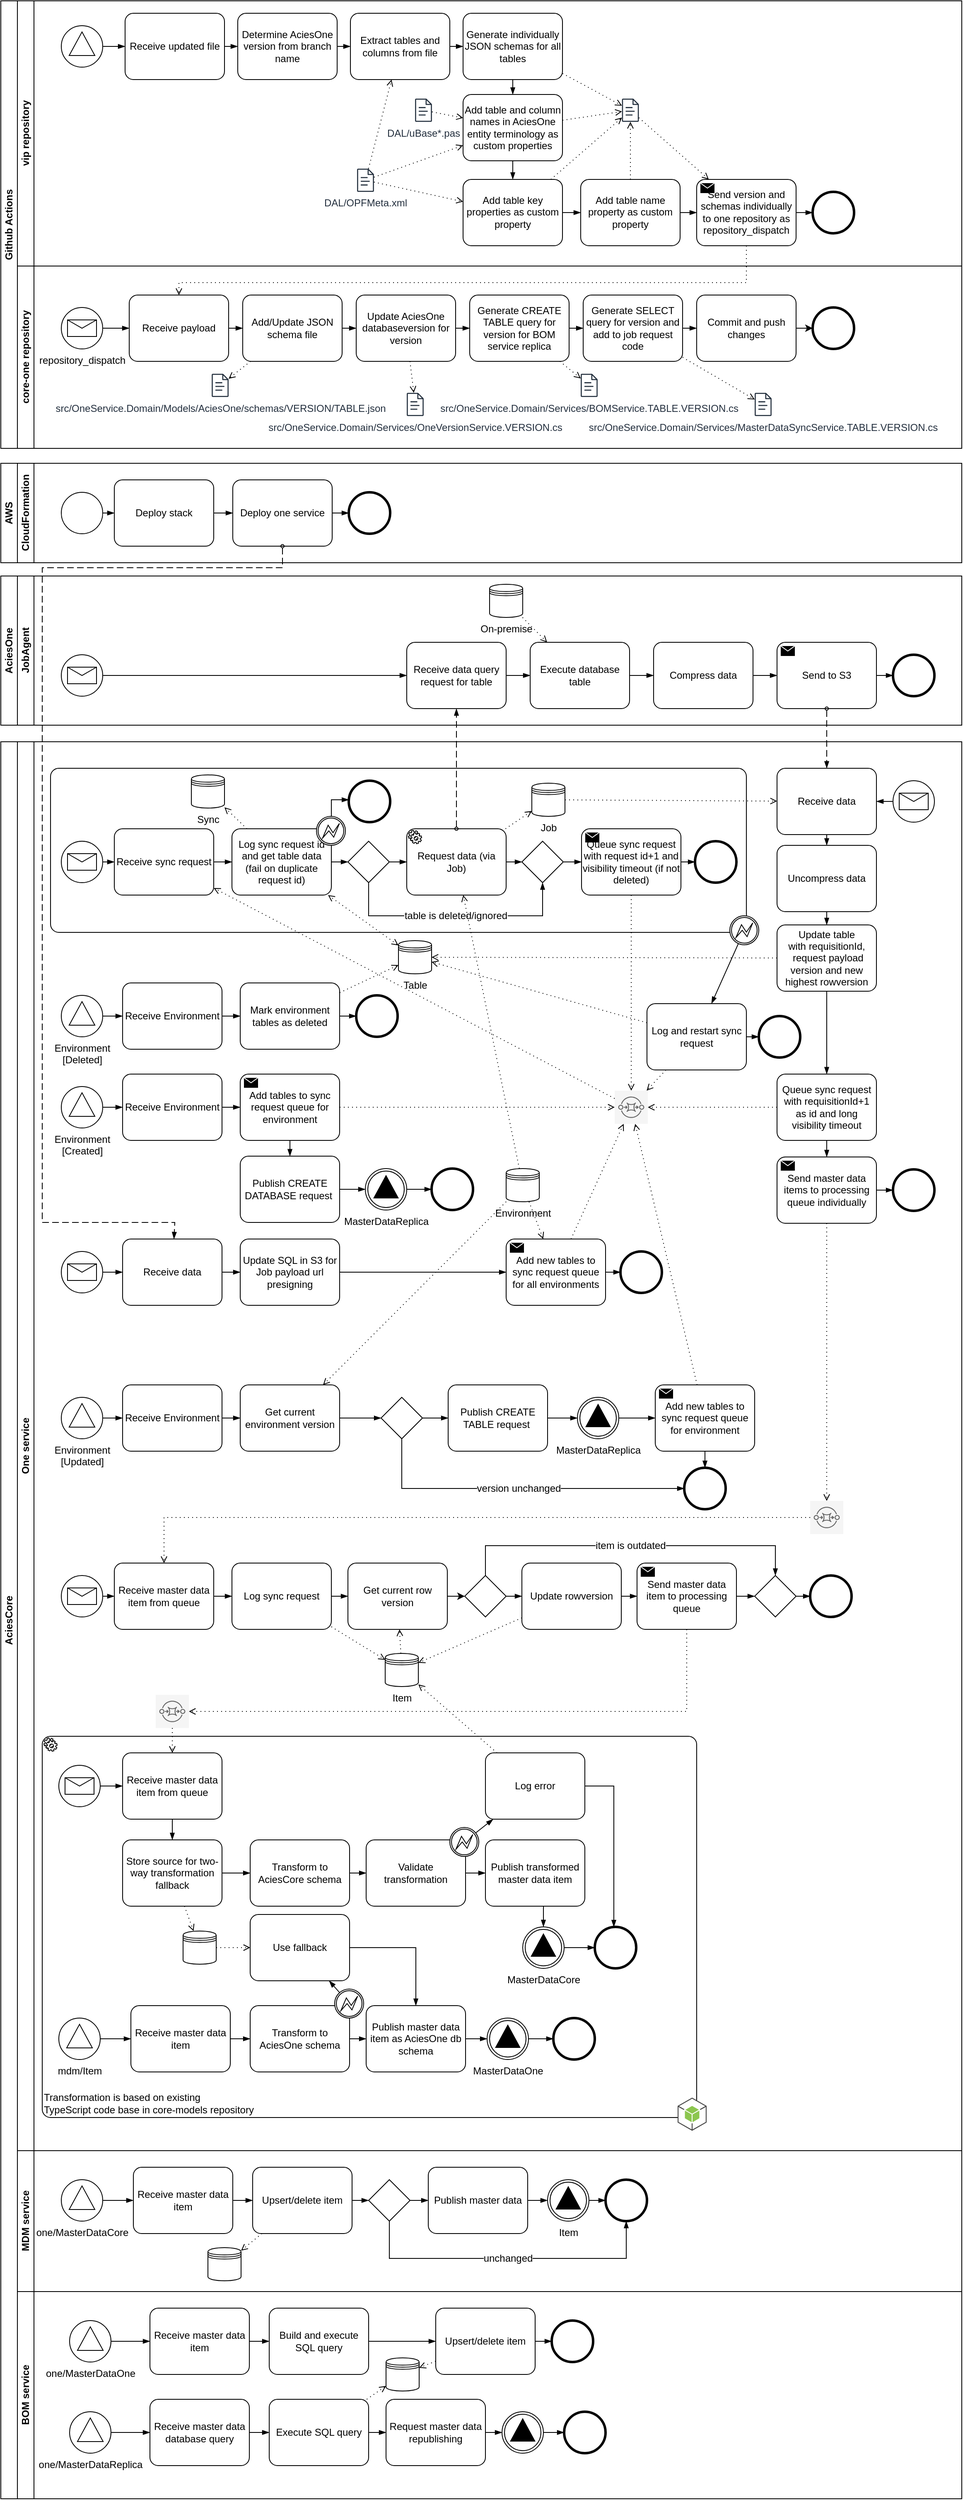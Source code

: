 <mxfile version="21.6.8" type="device">
  <diagram name="Page-1" id="bTZcT1Api_6f6nJbqBNm">
    <mxGraphModel dx="1336" dy="2548" grid="1" gridSize="10" guides="1" tooltips="1" connect="1" arrows="1" fold="1" page="1" pageScale="1" pageWidth="1169" pageHeight="1654" math="0" shadow="0">
      <root>
        <mxCell id="0" />
        <mxCell id="1" parent="0" />
        <mxCell id="s4bk7PMrDm6jOuG2M9_s-1" value="AciesOne" style="swimlane;html=1;childLayout=stackLayout;resizeParent=1;resizeParentMax=0;horizontal=0;startSize=20;horizontalStack=0;whiteSpace=wrap;" parent="1" vertex="1">
          <mxGeometry y="-960" width="1160" height="180" as="geometry" />
        </mxCell>
        <mxCell id="s4bk7PMrDm6jOuG2M9_s-2" value="JobAgent" style="swimlane;html=1;startSize=20;horizontal=0;" parent="s4bk7PMrDm6jOuG2M9_s-1" vertex="1">
          <mxGeometry x="20" width="1140" height="180" as="geometry" />
        </mxCell>
        <mxCell id="s4bk7PMrDm6jOuG2M9_s-10" value="Execute database table" style="points=[[0.25,0,0],[0.5,0,0],[0.75,0,0],[1,0.25,0],[1,0.5,0],[1,0.75,0],[0.75,1,0],[0.5,1,0],[0.25,1,0],[0,0.75,0],[0,0.5,0],[0,0.25,0]];shape=mxgraph.bpmn.task;whiteSpace=wrap;rectStyle=rounded;size=10;html=1;container=1;expand=0;collapsible=0;taskMarker=abstract;" parent="s4bk7PMrDm6jOuG2M9_s-2" vertex="1">
          <mxGeometry x="619" y="80" width="120" height="80" as="geometry" />
        </mxCell>
        <mxCell id="s4bk7PMrDm6jOuG2M9_s-11" value="On-premise" style="shape=datastore;html=1;labelPosition=center;verticalLabelPosition=bottom;align=center;verticalAlign=top;" parent="s4bk7PMrDm6jOuG2M9_s-2" vertex="1">
          <mxGeometry x="570" y="10" width="40" height="40" as="geometry" />
        </mxCell>
        <mxCell id="s4bk7PMrDm6jOuG2M9_s-12" value="" style="fontSize=12;html=1;endFill=0;startFill=0;endSize=6;startSize=6;dashed=1;dashPattern=1 4;endArrow=open;startArrow=none;rounded=0;" parent="s4bk7PMrDm6jOuG2M9_s-2" source="s4bk7PMrDm6jOuG2M9_s-11" target="s4bk7PMrDm6jOuG2M9_s-10" edge="1">
          <mxGeometry width="160" relative="1" as="geometry">
            <mxPoint x="980" y="350" as="sourcePoint" />
            <mxPoint x="1140" y="350" as="targetPoint" />
          </mxGeometry>
        </mxCell>
        <mxCell id="s4bk7PMrDm6jOuG2M9_s-13" value="" style="edgeStyle=elbowEdgeStyle;fontSize=12;html=1;endArrow=blockThin;endFill=1;rounded=0;" parent="s4bk7PMrDm6jOuG2M9_s-2" source="s4bk7PMrDm6jOuG2M9_s-100" target="s4bk7PMrDm6jOuG2M9_s-10" edge="1">
          <mxGeometry width="160" relative="1" as="geometry">
            <mxPoint x="630" y="120" as="sourcePoint" />
            <mxPoint x="1140" y="380" as="targetPoint" />
          </mxGeometry>
        </mxCell>
        <mxCell id="s4bk7PMrDm6jOuG2M9_s-17" value="Compress data" style="points=[[0.25,0,0],[0.5,0,0],[0.75,0,0],[1,0.25,0],[1,0.5,0],[1,0.75,0],[0.75,1,0],[0.5,1,0],[0.25,1,0],[0,0.75,0],[0,0.5,0],[0,0.25,0]];shape=mxgraph.bpmn.task;whiteSpace=wrap;rectStyle=rounded;size=10;html=1;container=1;expand=0;collapsible=0;taskMarker=abstract;" parent="s4bk7PMrDm6jOuG2M9_s-2" vertex="1">
          <mxGeometry x="768" y="80" width="120" height="80" as="geometry" />
        </mxCell>
        <mxCell id="s4bk7PMrDm6jOuG2M9_s-18" value="" style="edgeStyle=elbowEdgeStyle;fontSize=12;html=1;endArrow=blockThin;endFill=1;rounded=0;" parent="s4bk7PMrDm6jOuG2M9_s-2" source="s4bk7PMrDm6jOuG2M9_s-10" target="s4bk7PMrDm6jOuG2M9_s-17" edge="1">
          <mxGeometry width="160" relative="1" as="geometry">
            <mxPoint x="770" y="120" as="sourcePoint" />
            <mxPoint x="1290" y="380" as="targetPoint" />
          </mxGeometry>
        </mxCell>
        <mxCell id="s4bk7PMrDm6jOuG2M9_s-20" value="" style="edgeStyle=elbowEdgeStyle;fontSize=12;html=1;endArrow=blockThin;endFill=1;rounded=0;" parent="s4bk7PMrDm6jOuG2M9_s-2" source="s4bk7PMrDm6jOuG2M9_s-17" target="s4bk7PMrDm6jOuG2M9_s-26" edge="1">
          <mxGeometry width="160" relative="1" as="geometry">
            <mxPoint x="920" y="120" as="sourcePoint" />
            <mxPoint x="950" y="120" as="targetPoint" />
          </mxGeometry>
        </mxCell>
        <mxCell id="s4bk7PMrDm6jOuG2M9_s-23" value="" style="points=[[0.145,0.145,0],[0.5,0,0],[0.855,0.145,0],[1,0.5,0],[0.855,0.855,0],[0.5,1,0],[0.145,0.855,0],[0,0.5,0]];shape=mxgraph.bpmn.event;html=1;verticalLabelPosition=bottom;labelBackgroundColor=#ffffff;verticalAlign=top;align=center;perimeter=ellipsePerimeter;outlineConnect=0;aspect=fixed;outline=end;symbol=terminate2;" parent="s4bk7PMrDm6jOuG2M9_s-2" vertex="1">
          <mxGeometry x="1057" y="95" width="50" height="50" as="geometry" />
        </mxCell>
        <mxCell id="s4bk7PMrDm6jOuG2M9_s-24" value="" style="edgeStyle=elbowEdgeStyle;fontSize=12;html=1;endArrow=blockThin;endFill=1;rounded=0;" parent="s4bk7PMrDm6jOuG2M9_s-2" source="s4bk7PMrDm6jOuG2M9_s-26" target="s4bk7PMrDm6jOuG2M9_s-23" edge="1">
          <mxGeometry width="160" relative="1" as="geometry">
            <mxPoint x="1070" y="120" as="sourcePoint" />
            <mxPoint x="960" y="130" as="targetPoint" />
          </mxGeometry>
        </mxCell>
        <mxCell id="s4bk7PMrDm6jOuG2M9_s-26" value="Send to S3" style="points=[[0.25,0,0],[0.5,0,0],[0.75,0,0],[1,0.25,0],[1,0.5,0],[1,0.75,0],[0.75,1,0],[0.5,1,0],[0.25,1,0],[0,0.75,0],[0,0.5,0],[0,0.25,0]];shape=mxgraph.bpmn.task;whiteSpace=wrap;rectStyle=rounded;size=10;html=1;container=1;expand=0;collapsible=0;taskMarker=send;" parent="s4bk7PMrDm6jOuG2M9_s-2" vertex="1">
          <mxGeometry x="917" y="80" width="120" height="80" as="geometry" />
        </mxCell>
        <mxCell id="s4bk7PMrDm6jOuG2M9_s-28" value="" style="edgeStyle=elbowEdgeStyle;fontSize=12;html=1;endArrow=blockThin;endFill=1;rounded=0;" parent="s4bk7PMrDm6jOuG2M9_s-2" source="s4bk7PMrDm6jOuG2M9_s-99" target="s4bk7PMrDm6jOuG2M9_s-100" edge="1">
          <mxGeometry width="160" relative="1" as="geometry">
            <mxPoint x="203" y="122" as="sourcePoint" />
            <mxPoint x="223" y="122" as="targetPoint" />
          </mxGeometry>
        </mxCell>
        <mxCell id="s4bk7PMrDm6jOuG2M9_s-99" value="" style="points=[[0.145,0.145,0],[0.5,0,0],[0.855,0.145,0],[1,0.5,0],[0.855,0.855,0],[0.5,1,0],[0.145,0.855,0],[0,0.5,0]];shape=mxgraph.bpmn.event;html=1;verticalLabelPosition=bottom;labelBackgroundColor=#ffffff;verticalAlign=top;align=center;perimeter=ellipsePerimeter;outlineConnect=0;aspect=fixed;outline=standard;symbol=message;" parent="s4bk7PMrDm6jOuG2M9_s-2" vertex="1">
          <mxGeometry x="53" y="95" width="50" height="50" as="geometry" />
        </mxCell>
        <mxCell id="s4bk7PMrDm6jOuG2M9_s-100" value="Receive data query request for table" style="points=[[0.25,0,0],[0.5,0,0],[0.75,0,0],[1,0.25,0],[1,0.5,0],[1,0.75,0],[0.75,1,0],[0.5,1,0],[0.25,1,0],[0,0.75,0],[0,0.5,0],[0,0.25,0]];shape=mxgraph.bpmn.task;whiteSpace=wrap;rectStyle=rounded;size=10;html=1;container=1;expand=0;collapsible=0;taskMarker=abstract;" parent="s4bk7PMrDm6jOuG2M9_s-2" vertex="1">
          <mxGeometry x="470" y="80" width="120" height="80" as="geometry" />
        </mxCell>
        <mxCell id="s4bk7PMrDm6jOuG2M9_s-5" value="AciesCore" style="swimlane;html=1;childLayout=stackLayout;resizeParent=1;resizeParentMax=0;horizontal=0;startSize=20;horizontalStack=0;whiteSpace=wrap;" parent="1" vertex="1">
          <mxGeometry y="-760" width="1160" height="2120" as="geometry" />
        </mxCell>
        <mxCell id="s4bk7PMrDm6jOuG2M9_s-6" value="One service" style="swimlane;html=1;startSize=20;horizontal=0;" parent="s4bk7PMrDm6jOuG2M9_s-5" vertex="1">
          <mxGeometry x="20" width="1140" height="1700" as="geometry" />
        </mxCell>
        <mxCell id="BSdecpBLUHSdpbFKFbyf-12" value="" style="points=[[0.25,0,0],[0.5,0,0],[0.75,0,0],[1,0.25,0],[1,0.5,0],[1,0.75,0],[0.75,1,0],[0.5,1,0],[0.25,1,0],[0,0.75,0],[0,0.5,0],[0,0.25,0]];shape=mxgraph.bpmn.task;whiteSpace=wrap;rectStyle=rounded;size=10;html=1;container=1;expand=0;collapsible=0;taskMarker=abstract;" parent="s4bk7PMrDm6jOuG2M9_s-6" vertex="1">
          <mxGeometry x="40" y="32" width="840" height="198" as="geometry" />
        </mxCell>
        <mxCell id="LdExXzRjpN9YsPJ87XRQ-4" value="" style="points=[[0.145,0.145,0],[0.5,0,0],[0.855,0.145,0],[1,0.5,0],[0.855,0.855,0],[0.5,1,0],[0.145,0.855,0],[0,0.5,0]];shape=mxgraph.bpmn.event;html=1;verticalLabelPosition=bottom;labelBackgroundColor=#ffffff;verticalAlign=top;align=center;perimeter=ellipsePerimeter;outlineConnect=0;aspect=fixed;outline=end;symbol=terminate2;" vertex="1" parent="BSdecpBLUHSdpbFKFbyf-12">
          <mxGeometry x="360" y="15" width="50" height="50" as="geometry" />
        </mxCell>
        <mxCell id="LdExXzRjpN9YsPJ87XRQ-5" value="Sync" style="shape=datastore;html=1;labelPosition=center;verticalLabelPosition=bottom;align=center;verticalAlign=top;" vertex="1" parent="BSdecpBLUHSdpbFKFbyf-12">
          <mxGeometry x="170" y="8" width="40" height="40" as="geometry" />
        </mxCell>
        <mxCell id="s4bk7PMrDm6jOuG2M9_s-66" value="" style="points=[[0.145,0.145,0],[0.5,0,0],[0.855,0.145,0],[1,0.5,0],[0.855,0.855,0],[0.5,1,0],[0.145,0.855,0],[0,0.5,0]];shape=mxgraph.bpmn.event;html=1;verticalLabelPosition=bottom;labelBackgroundColor=#ffffff;verticalAlign=top;align=center;perimeter=ellipsePerimeter;outlineConnect=0;aspect=fixed;outline=standard;symbol=message;" parent="s4bk7PMrDm6jOuG2M9_s-6" vertex="1">
          <mxGeometry x="1057" y="47" width="50" height="50" as="geometry" />
        </mxCell>
        <mxCell id="s4bk7PMrDm6jOuG2M9_s-67" value="Uncompress data" style="points=[[0.25,0,0],[0.5,0,0],[0.75,0,0],[1,0.25,0],[1,0.5,0],[1,0.75,0],[0.75,1,0],[0.5,1,0],[0.25,1,0],[0,0.75,0],[0,0.5,0],[0,0.25,0]];shape=mxgraph.bpmn.task;whiteSpace=wrap;rectStyle=rounded;size=10;html=1;container=1;expand=0;collapsible=0;taskMarker=abstract;" parent="s4bk7PMrDm6jOuG2M9_s-6" vertex="1">
          <mxGeometry x="917" y="125" width="120" height="80" as="geometry" />
        </mxCell>
        <mxCell id="s4bk7PMrDm6jOuG2M9_s-68" value="" style="edgeStyle=elbowEdgeStyle;fontSize=12;html=1;endArrow=blockThin;endFill=1;rounded=0;" parent="s4bk7PMrDm6jOuG2M9_s-6" source="s4bk7PMrDm6jOuG2M9_s-70" target="s4bk7PMrDm6jOuG2M9_s-67" edge="1">
          <mxGeometry width="160" relative="1" as="geometry">
            <mxPoint x="65" y="16" as="sourcePoint" />
            <mxPoint x="85" y="16" as="targetPoint" />
          </mxGeometry>
        </mxCell>
        <mxCell id="s4bk7PMrDm6jOuG2M9_s-70" value="Receive data" style="points=[[0.25,0,0],[0.5,0,0],[0.75,0,0],[1,0.25,0],[1,0.5,0],[1,0.75,0],[0.75,1,0],[0.5,1,0],[0.25,1,0],[0,0.75,0],[0,0.5,0],[0,0.25,0]];shape=mxgraph.bpmn.task;whiteSpace=wrap;rectStyle=rounded;size=10;html=1;container=1;expand=0;collapsible=0;taskMarker=abstract;" parent="s4bk7PMrDm6jOuG2M9_s-6" vertex="1">
          <mxGeometry x="917" y="32" width="120" height="80" as="geometry" />
        </mxCell>
        <mxCell id="s4bk7PMrDm6jOuG2M9_s-71" value="" style="edgeStyle=elbowEdgeStyle;fontSize=12;html=1;endArrow=blockThin;endFill=1;rounded=0;" parent="s4bk7PMrDm6jOuG2M9_s-6" source="s4bk7PMrDm6jOuG2M9_s-66" target="s4bk7PMrDm6jOuG2M9_s-70" edge="1">
          <mxGeometry width="160" relative="1" as="geometry">
            <mxPoint x="980" y="352" as="sourcePoint" />
            <mxPoint x="1000" y="352" as="targetPoint" />
          </mxGeometry>
        </mxCell>
        <mxCell id="s4bk7PMrDm6jOuG2M9_s-74" value="" style="edgeStyle=elbowEdgeStyle;fontSize=12;html=1;endArrow=blockThin;endFill=1;rounded=0;" parent="s4bk7PMrDm6jOuG2M9_s-6" source="TqV-y1GQCvCEVRxnvsj4-98" target="s4bk7PMrDm6jOuG2M9_s-91" edge="1">
          <mxGeometry width="160" relative="1" as="geometry">
            <mxPoint x="646" y="140" as="sourcePoint" />
            <mxPoint x="263" y="365" as="targetPoint" />
          </mxGeometry>
        </mxCell>
        <mxCell id="s4bk7PMrDm6jOuG2M9_s-79" value="" style="points=[[0.145,0.145,0],[0.5,0,0],[0.855,0.145,0],[1,0.5,0],[0.855,0.855,0],[0.5,1,0],[0.145,0.855,0],[0,0.5,0]];shape=mxgraph.bpmn.event;html=1;verticalLabelPosition=bottom;labelBackgroundColor=#ffffff;verticalAlign=top;align=center;perimeter=ellipsePerimeter;outlineConnect=0;aspect=fixed;outline=end;symbol=terminate2;" parent="s4bk7PMrDm6jOuG2M9_s-6" vertex="1">
          <mxGeometry x="1057" y="516" width="50" height="50" as="geometry" />
        </mxCell>
        <mxCell id="s4bk7PMrDm6jOuG2M9_s-81" value="" style="points=[[0.145,0.145,0],[0.5,0,0],[0.855,0.145,0],[1,0.5,0],[0.855,0.855,0],[0.5,1,0],[0.145,0.855,0],[0,0.5,0]];shape=mxgraph.bpmn.event;html=1;verticalLabelPosition=bottom;labelBackgroundColor=#ffffff;verticalAlign=top;align=center;perimeter=ellipsePerimeter;outlineConnect=0;aspect=fixed;outline=standard;symbol=message;" parent="s4bk7PMrDm6jOuG2M9_s-6" vertex="1">
          <mxGeometry x="53" y="1006" width="50" height="50" as="geometry" />
        </mxCell>
        <mxCell id="s4bk7PMrDm6jOuG2M9_s-82" value="Receive master data item from queue" style="points=[[0.25,0,0],[0.5,0,0],[0.75,0,0],[1,0.25,0],[1,0.5,0],[1,0.75,0],[0.75,1,0],[0.5,1,0],[0.25,1,0],[0,0.75,0],[0,0.5,0],[0,0.25,0]];shape=mxgraph.bpmn.task;whiteSpace=wrap;rectStyle=rounded;size=10;html=1;container=1;expand=0;collapsible=0;taskMarker=abstract;" parent="s4bk7PMrDm6jOuG2M9_s-6" vertex="1">
          <mxGeometry x="117" y="991" width="120" height="80" as="geometry" />
        </mxCell>
        <mxCell id="s4bk7PMrDm6jOuG2M9_s-83" value="" style="edgeStyle=elbowEdgeStyle;fontSize=12;html=1;endArrow=blockThin;endFill=1;rounded=0;" parent="s4bk7PMrDm6jOuG2M9_s-6" source="s4bk7PMrDm6jOuG2M9_s-81" target="s4bk7PMrDm6jOuG2M9_s-82" edge="1">
          <mxGeometry width="160" relative="1" as="geometry">
            <mxPoint x="203" y="1221" as="sourcePoint" />
            <mxPoint x="673" y="1511" as="targetPoint" />
          </mxGeometry>
        </mxCell>
        <mxCell id="s4bk7PMrDm6jOuG2M9_s-78" value="" style="edgeStyle=elbowEdgeStyle;fontSize=12;html=1;endArrow=blockThin;endFill=1;rounded=0;" parent="s4bk7PMrDm6jOuG2M9_s-6" source="LdExXzRjpN9YsPJ87XRQ-9" target="TqV-y1GQCvCEVRxnvsj4-104" edge="1">
          <mxGeometry width="160" relative="1" as="geometry">
            <mxPoint x="-168" y="129" as="sourcePoint" />
            <mxPoint x="877" y="336" as="targetPoint" />
          </mxGeometry>
        </mxCell>
        <mxCell id="s4bk7PMrDm6jOuG2M9_s-80" value="" style="edgeStyle=elbowEdgeStyle;fontSize=12;html=1;endArrow=blockThin;endFill=1;rounded=0;" parent="s4bk7PMrDm6jOuG2M9_s-6" source="TqV-y1GQCvCEVRxnvsj4-104" target="s4bk7PMrDm6jOuG2M9_s-79" edge="1">
          <mxGeometry width="160" relative="1" as="geometry">
            <mxPoint x="952" y="1156" as="sourcePoint" />
            <mxPoint x="207" y="1120" as="targetPoint" />
          </mxGeometry>
        </mxCell>
        <mxCell id="s4bk7PMrDm6jOuG2M9_s-91" value="" style="points=[[0.145,0.145,0],[0.5,0,0],[0.855,0.145,0],[1,0.5,0],[0.855,0.855,0],[0.5,1,0],[0.145,0.855,0],[0,0.5,0]];shape=mxgraph.bpmn.event;html=1;verticalLabelPosition=bottom;labelBackgroundColor=#ffffff;verticalAlign=top;align=center;perimeter=ellipsePerimeter;outlineConnect=0;aspect=fixed;outline=end;symbol=terminate2;" parent="s4bk7PMrDm6jOuG2M9_s-6" vertex="1">
          <mxGeometry x="818" y="120" width="50" height="50" as="geometry" />
        </mxCell>
        <mxCell id="s4bk7PMrDm6jOuG2M9_s-98" value="" style="points=[[0,0,0],[0.25,0,0],[0.5,0,0],[0.75,0,0],[1,0,0],[0,1,0],[0.25,1,0],[0.5,1,0],[0.75,1,0],[1,1,0],[0,0.25,0],[0,0.5,0],[0,0.75,0],[1,0.25,0],[1,0.5,0],[1,0.75,0]];outlineConnect=0;fontColor=#333333;gradientDirection=north;fillColor=#f5f5f5;strokeColor=#666666;dashed=0;verticalLabelPosition=bottom;verticalAlign=top;align=center;html=1;fontSize=12;fontStyle=0;aspect=fixed;shape=mxgraph.aws4.resourceIcon;resIcon=mxgraph.aws4.sqs;shadow=0;" parent="s4bk7PMrDm6jOuG2M9_s-6" vertex="1">
          <mxGeometry x="957" y="916" width="40" height="40" as="geometry" />
        </mxCell>
        <mxCell id="s4bk7PMrDm6jOuG2M9_s-88" value="" style="fontSize=12;html=1;endFill=0;startFill=0;endSize=6;startSize=6;dashed=1;dashPattern=1 4;endArrow=open;startArrow=none;rounded=0;edgeStyle=elbowEdgeStyle;elbow=vertical;" parent="s4bk7PMrDm6jOuG2M9_s-6" source="TqV-y1GQCvCEVRxnvsj4-104" target="s4bk7PMrDm6jOuG2M9_s-98" edge="1">
          <mxGeometry width="160" relative="1" as="geometry">
            <mxPoint x="832" y="946" as="sourcePoint" />
            <mxPoint x="854.302" y="870" as="targetPoint" />
            <Array as="points">
              <mxPoint x="977" y="900" />
            </Array>
          </mxGeometry>
        </mxCell>
        <mxCell id="s4bk7PMrDm6jOuG2M9_s-89" value="" style="fontSize=12;html=1;endFill=0;startFill=0;endSize=6;startSize=6;dashed=1;dashPattern=1 4;endArrow=open;startArrow=none;rounded=0;elbow=vertical;edgeStyle=orthogonalEdgeStyle;" parent="s4bk7PMrDm6jOuG2M9_s-6" source="s4bk7PMrDm6jOuG2M9_s-98" target="s4bk7PMrDm6jOuG2M9_s-82" edge="1">
          <mxGeometry width="160" relative="1" as="geometry">
            <mxPoint x="540" y="1024" as="sourcePoint" />
            <mxPoint x="433" y="1409" as="targetPoint" />
          </mxGeometry>
        </mxCell>
        <mxCell id="TqV-y1GQCvCEVRxnvsj4-117" value="" style="edgeStyle=orthogonalEdgeStyle;rounded=0;orthogonalLoop=1;jettySize=auto;html=1;" parent="s4bk7PMrDm6jOuG2M9_s-6" source="s4bk7PMrDm6jOuG2M9_s-101" target="TqV-y1GQCvCEVRxnvsj4-50" edge="1">
          <mxGeometry relative="1" as="geometry" />
        </mxCell>
        <mxCell id="s4bk7PMrDm6jOuG2M9_s-101" value="Get current row version" style="points=[[0.25,0,0],[0.5,0,0],[0.75,0,0],[1,0.25,0],[1,0.5,0],[1,0.75,0],[0.75,1,0],[0.5,1,0],[0.25,1,0],[0,0.75,0],[0,0.5,0],[0,0.25,0]];shape=mxgraph.bpmn.task;whiteSpace=wrap;rectStyle=rounded;size=10;html=1;container=1;expand=0;collapsible=0;taskMarker=abstract;" parent="s4bk7PMrDm6jOuG2M9_s-6" vertex="1">
          <mxGeometry x="399" y="991" width="120" height="80" as="geometry" />
        </mxCell>
        <mxCell id="s4bk7PMrDm6jOuG2M9_s-102" value="" style="edgeStyle=elbowEdgeStyle;fontSize=12;html=1;endArrow=blockThin;endFill=1;rounded=0;" parent="s4bk7PMrDm6jOuG2M9_s-6" source="BSdecpBLUHSdpbFKFbyf-6" target="s4bk7PMrDm6jOuG2M9_s-101" edge="1">
          <mxGeometry width="160" relative="1" as="geometry">
            <mxPoint x="203" y="1221" as="sourcePoint" />
            <mxPoint x="673" y="1511" as="targetPoint" />
          </mxGeometry>
        </mxCell>
        <mxCell id="s4bk7PMrDm6jOuG2M9_s-104" value="" style="edgeStyle=elbowEdgeStyle;fontSize=12;html=1;endArrow=blockThin;endFill=1;rounded=0;" parent="s4bk7PMrDm6jOuG2M9_s-6" source="TqV-y1GQCvCEVRxnvsj4-50" target="TqV-y1GQCvCEVRxnvsj4-120" edge="1">
          <mxGeometry width="160" relative="1" as="geometry">
            <mxPoint x="1120" y="1201" as="sourcePoint" />
            <mxPoint x="1055" y="1251" as="targetPoint" />
          </mxGeometry>
        </mxCell>
        <mxCell id="s4bk7PMrDm6jOuG2M9_s-121" value="Table" style="shape=datastore;html=1;labelPosition=center;verticalLabelPosition=bottom;align=center;verticalAlign=top;" parent="s4bk7PMrDm6jOuG2M9_s-6" vertex="1">
          <mxGeometry x="460" y="240" width="40" height="40" as="geometry" />
        </mxCell>
        <mxCell id="s4bk7PMrDm6jOuG2M9_s-167" value="" style="points=[[0.145,0.145,0],[0.5,0,0],[0.855,0.145,0],[1,0.5,0],[0.855,0.855,0],[0.5,1,0],[0.145,0.855,0],[0,0.5,0]];shape=mxgraph.bpmn.event;html=1;verticalLabelPosition=bottom;labelBackgroundColor=#ffffff;verticalAlign=top;align=center;perimeter=ellipsePerimeter;outlineConnect=0;aspect=fixed;outline=end;symbol=terminate2;" parent="s4bk7PMrDm6jOuG2M9_s-6" vertex="1">
          <mxGeometry x="957" y="1006" width="50" height="50" as="geometry" />
        </mxCell>
        <mxCell id="s4bk7PMrDm6jOuG2M9_s-168" value="" style="edgeStyle=elbowEdgeStyle;fontSize=12;html=1;endArrow=blockThin;endFill=1;rounded=0;" parent="s4bk7PMrDm6jOuG2M9_s-6" source="TqV-y1GQCvCEVRxnvsj4-105" target="TqV-y1GQCvCEVRxnvsj4-118" edge="1">
          <mxGeometry width="160" relative="1" as="geometry">
            <mxPoint x="1115" y="1291" as="sourcePoint" />
            <mxPoint x="1438" y="1386" as="targetPoint" />
          </mxGeometry>
        </mxCell>
        <mxCell id="xeh5zai_fJD0VxdqG8iB-17" value="" style="points=[[0,0,0],[0.25,0,0],[0.5,0,0],[0.75,0,0],[1,0,0],[0,1,0],[0.25,1,0],[0.5,1,0],[0.75,1,0],[1,1,0],[0,0.25,0],[0,0.5,0],[0,0.75,0],[1,0.25,0],[1,0.5,0],[1,0.75,0]];outlineConnect=0;fontColor=#333333;gradientDirection=north;fillColor=#f5f5f5;strokeColor=#666666;dashed=0;verticalLabelPosition=bottom;verticalAlign=top;align=center;html=1;fontSize=12;fontStyle=0;aspect=fixed;shape=mxgraph.aws4.resourceIcon;resIcon=mxgraph.aws4.sqs;shadow=0;" parent="s4bk7PMrDm6jOuG2M9_s-6" vertex="1">
          <mxGeometry x="167" y="1150" width="40" height="40" as="geometry" />
        </mxCell>
        <mxCell id="xeh5zai_fJD0VxdqG8iB-18" value="" style="fontSize=12;html=1;endFill=0;startFill=0;endSize=6;startSize=6;dashed=1;dashPattern=1 4;endArrow=open;startArrow=none;rounded=0;edgeStyle=orthogonalEdgeStyle;elbow=vertical;" parent="s4bk7PMrDm6jOuG2M9_s-6" source="TqV-y1GQCvCEVRxnvsj4-105" target="xeh5zai_fJD0VxdqG8iB-17" edge="1">
          <mxGeometry width="160" relative="1" as="geometry">
            <mxPoint x="925" y="1341" as="sourcePoint" />
            <mxPoint x="853" y="1336" as="targetPoint" />
            <Array as="points">
              <mxPoint x="669" y="1170" />
              <mxPoint x="187" y="1170" />
            </Array>
          </mxGeometry>
        </mxCell>
        <mxCell id="xeh5zai_fJD0VxdqG8iB-19" value="" style="fontSize=12;html=1;endFill=0;startFill=0;endSize=6;startSize=6;dashed=1;dashPattern=1 4;endArrow=open;startArrow=none;rounded=0;elbow=vertical;edgeStyle=orthogonalEdgeStyle;" parent="s4bk7PMrDm6jOuG2M9_s-6" source="xeh5zai_fJD0VxdqG8iB-17" target="s4bk7PMrDm6jOuG2M9_s-103" edge="1">
          <mxGeometry width="160" relative="1" as="geometry">
            <mxPoint x="307" y="619" as="sourcePoint" />
            <mxPoint x="60" y="904" as="targetPoint" />
          </mxGeometry>
        </mxCell>
        <mxCell id="xeh5zai_fJD0VxdqG8iB-40" value="Update table with&amp;nbsp;requisitionId,&lt;br&gt;&amp;nbsp;request payload version and new highest rowversion" style="points=[[0.25,0,0],[0.5,0,0],[0.75,0,0],[1,0.25,0],[1,0.5,0],[1,0.75,0],[0.75,1,0],[0.5,1,0],[0.25,1,0],[0,0.75,0],[0,0.5,0],[0,0.25,0]];shape=mxgraph.bpmn.task;whiteSpace=wrap;rectStyle=rounded;size=10;html=1;container=1;expand=0;collapsible=0;taskMarker=abstract;" parent="s4bk7PMrDm6jOuG2M9_s-6" vertex="1">
          <mxGeometry x="917" y="221" width="120" height="80" as="geometry" />
        </mxCell>
        <mxCell id="xeh5zai_fJD0VxdqG8iB-41" value="" style="edgeStyle=elbowEdgeStyle;fontSize=12;html=1;endArrow=blockThin;endFill=1;rounded=0;" parent="s4bk7PMrDm6jOuG2M9_s-6" source="s4bk7PMrDm6jOuG2M9_s-67" target="xeh5zai_fJD0VxdqG8iB-40" edge="1">
          <mxGeometry width="160" relative="1" as="geometry">
            <mxPoint x="579" y="329" as="sourcePoint" />
            <mxPoint x="579" y="435" as="targetPoint" />
          </mxGeometry>
        </mxCell>
        <mxCell id="xeh5zai_fJD0VxdqG8iB-42" value="" style="fontSize=12;html=1;endFill=0;startFill=0;endSize=6;startSize=6;dashed=1;dashPattern=1 4;endArrow=open;startArrow=none;rounded=0;elbow=vertical;" parent="s4bk7PMrDm6jOuG2M9_s-6" source="xeh5zai_fJD0VxdqG8iB-40" target="s4bk7PMrDm6jOuG2M9_s-121" edge="1">
          <mxGeometry width="160" relative="1" as="geometry">
            <mxPoint x="417" y="310" as="sourcePoint" />
            <mxPoint x="722" y="610" as="targetPoint" />
          </mxGeometry>
        </mxCell>
        <mxCell id="xeh5zai_fJD0VxdqG8iB-43" value="Item" style="shape=datastore;html=1;labelPosition=center;verticalLabelPosition=bottom;align=center;verticalAlign=top;" parent="s4bk7PMrDm6jOuG2M9_s-6" vertex="1">
          <mxGeometry x="444" y="1100" width="40" height="40" as="geometry" />
        </mxCell>
        <mxCell id="s4bk7PMrDm6jOuG2M9_s-123" value="" style="fontSize=12;html=1;endFill=0;startFill=0;endSize=6;startSize=6;dashed=1;dashPattern=1 4;endArrow=open;startArrow=none;rounded=0;elbow=vertical;" parent="s4bk7PMrDm6jOuG2M9_s-6" source="xeh5zai_fJD0VxdqG8iB-43" target="s4bk7PMrDm6jOuG2M9_s-101" edge="1">
          <mxGeometry width="160" relative="1" as="geometry">
            <mxPoint x="1091" y="1291" as="sourcePoint" />
            <mxPoint x="786" y="991" as="targetPoint" />
          </mxGeometry>
        </mxCell>
        <mxCell id="xeh5zai_fJD0VxdqG8iB-95" value="" style="points=[[0.145,0.145,0],[0.5,0,0],[0.855,0.145,0],[1,0.5,0],[0.855,0.855,0],[0.5,1,0],[0.145,0.855,0],[0,0.5,0]];shape=mxgraph.bpmn.event;html=1;verticalLabelPosition=bottom;labelBackgroundColor=#ffffff;verticalAlign=top;align=center;perimeter=ellipsePerimeter;outlineConnect=0;aspect=fixed;outline=standard;symbol=message;" parent="s4bk7PMrDm6jOuG2M9_s-6" vertex="1">
          <mxGeometry x="53" y="615" width="50" height="50" as="geometry" />
        </mxCell>
        <mxCell id="xeh5zai_fJD0VxdqG8iB-96" value="Receive data" style="points=[[0.25,0,0],[0.5,0,0],[0.75,0,0],[1,0.25,0],[1,0.5,0],[1,0.75,0],[0.75,1,0],[0.5,1,0],[0.25,1,0],[0,0.75,0],[0,0.5,0],[0,0.25,0]];shape=mxgraph.bpmn.task;whiteSpace=wrap;rectStyle=rounded;size=10;html=1;container=1;expand=0;collapsible=0;taskMarker=abstract;" parent="s4bk7PMrDm6jOuG2M9_s-6" vertex="1">
          <mxGeometry x="127" y="600" width="120" height="80" as="geometry" />
        </mxCell>
        <mxCell id="xeh5zai_fJD0VxdqG8iB-97" value="" style="edgeStyle=elbowEdgeStyle;fontSize=12;html=1;endArrow=blockThin;endFill=1;rounded=0;" parent="s4bk7PMrDm6jOuG2M9_s-6" source="xeh5zai_fJD0VxdqG8iB-95" target="xeh5zai_fJD0VxdqG8iB-96" edge="1">
          <mxGeometry width="160" relative="1" as="geometry">
            <mxPoint x="-50.5" y="1076" as="sourcePoint" />
            <mxPoint x="399.5" y="1076" as="targetPoint" />
          </mxGeometry>
        </mxCell>
        <mxCell id="xeh5zai_fJD0VxdqG8iB-99" value="" style="edgeStyle=elbowEdgeStyle;fontSize=12;html=1;endArrow=blockThin;endFill=1;rounded=0;" parent="s4bk7PMrDm6jOuG2M9_s-6" source="BSdecpBLUHSdpbFKFbyf-21" target="TqV-y1GQCvCEVRxnvsj4-103" edge="1">
          <mxGeometry width="160" relative="1" as="geometry">
            <mxPoint x="1323.5" y="710" as="sourcePoint" />
            <mxPoint x="480" y="690" as="targetPoint" />
          </mxGeometry>
        </mxCell>
        <mxCell id="xeh5zai_fJD0VxdqG8iB-101" value="" style="points=[[0.145,0.145,0],[0.5,0,0],[0.855,0.145,0],[1,0.5,0],[0.855,0.855,0],[0.5,1,0],[0.145,0.855,0],[0,0.5,0]];shape=mxgraph.bpmn.event;html=1;verticalLabelPosition=bottom;labelBackgroundColor=#ffffff;verticalAlign=top;align=center;perimeter=ellipsePerimeter;outlineConnect=0;aspect=fixed;outline=end;symbol=terminate2;" parent="s4bk7PMrDm6jOuG2M9_s-6" vertex="1">
          <mxGeometry x="728" y="615" width="50" height="50" as="geometry" />
        </mxCell>
        <mxCell id="xeh5zai_fJD0VxdqG8iB-102" value="" style="edgeStyle=orthogonalEdgeStyle;fontSize=12;html=1;endArrow=blockThin;endFill=1;rounded=0;" parent="s4bk7PMrDm6jOuG2M9_s-6" source="TqV-y1GQCvCEVRxnvsj4-103" target="xeh5zai_fJD0VxdqG8iB-101" edge="1">
          <mxGeometry width="160" relative="1" as="geometry">
            <mxPoint x="600" y="690" as="sourcePoint" />
            <mxPoint x="1219.5" y="745" as="targetPoint" />
            <Array as="points" />
          </mxGeometry>
        </mxCell>
        <mxCell id="xeh5zai_fJD0VxdqG8iB-104" value="" style="points=[[0.145,0.145,0],[0.5,0,0],[0.855,0.145,0],[1,0.5,0],[0.855,0.855,0],[0.5,1,0],[0.145,0.855,0],[0,0.5,0]];shape=mxgraph.bpmn.event;html=1;verticalLabelPosition=bottom;labelBackgroundColor=#ffffff;verticalAlign=top;align=center;perimeter=ellipsePerimeter;outlineConnect=0;aspect=fixed;outline=standard;symbol=message;" parent="s4bk7PMrDm6jOuG2M9_s-6" vertex="1">
          <mxGeometry x="53" y="120" width="50" height="50" as="geometry" />
        </mxCell>
        <mxCell id="xeh5zai_fJD0VxdqG8iB-113" value="" style="points=[[0,0,0],[0.25,0,0],[0.5,0,0],[0.75,0,0],[1,0,0],[0,1,0],[0.25,1,0],[0.5,1,0],[0.75,1,0],[1,1,0],[0,0.25,0],[0,0.5,0],[0,0.75,0],[1,0.25,0],[1,0.5,0],[1,0.75,0]];outlineConnect=0;fontColor=#333333;gradientDirection=north;fillColor=#f5f5f5;strokeColor=#666666;dashed=0;verticalLabelPosition=bottom;verticalAlign=top;align=center;html=1;fontSize=12;fontStyle=0;aspect=fixed;shape=mxgraph.aws4.resourceIcon;resIcon=mxgraph.aws4.sqs;shadow=0;" parent="s4bk7PMrDm6jOuG2M9_s-6" vertex="1">
          <mxGeometry x="721" y="421" width="40" height="40" as="geometry" />
        </mxCell>
        <mxCell id="xeh5zai_fJD0VxdqG8iB-114" value="" style="fontSize=12;html=1;endFill=0;startFill=0;endSize=6;startSize=6;dashed=1;dashPattern=1 4;endArrow=open;startArrow=none;rounded=0;elbow=vertical;" parent="s4bk7PMrDm6jOuG2M9_s-6" source="TqV-y1GQCvCEVRxnvsj4-103" target="xeh5zai_fJD0VxdqG8iB-113" edge="1">
          <mxGeometry width="160" relative="1" as="geometry">
            <mxPoint x="319.619" y="105" as="sourcePoint" />
            <mxPoint x="490.933" y="140" as="targetPoint" />
          </mxGeometry>
        </mxCell>
        <mxCell id="xeh5zai_fJD0VxdqG8iB-115" value="" style="fontSize=12;html=1;endFill=0;startFill=0;endSize=6;startSize=6;dashed=1;dashPattern=1 4;endArrow=open;startArrow=none;rounded=0;elbow=vertical;" parent="s4bk7PMrDm6jOuG2M9_s-6" source="xeh5zai_fJD0VxdqG8iB-113" target="xeh5zai_fJD0VxdqG8iB-116" edge="1">
          <mxGeometry width="160" relative="1" as="geometry">
            <mxPoint x="170" y="521" as="sourcePoint" />
            <mxPoint x="290" y="171" as="targetPoint" />
          </mxGeometry>
        </mxCell>
        <mxCell id="xeh5zai_fJD0VxdqG8iB-116" value="Receive sync request" style="points=[[0.25,0,0],[0.5,0,0],[0.75,0,0],[1,0.25,0],[1,0.5,0],[1,0.75,0],[0.75,1,0],[0.5,1,0],[0.25,1,0],[0,0.75,0],[0,0.5,0],[0,0.25,0]];shape=mxgraph.bpmn.task;whiteSpace=wrap;rectStyle=rounded;size=10;html=1;container=1;expand=0;collapsible=0;taskMarker=abstract;" parent="s4bk7PMrDm6jOuG2M9_s-6" vertex="1">
          <mxGeometry x="117" y="105" width="120" height="80" as="geometry" />
        </mxCell>
        <mxCell id="xeh5zai_fJD0VxdqG8iB-105" value="" style="edgeStyle=elbowEdgeStyle;fontSize=12;html=1;endArrow=blockThin;endFill=1;rounded=0;" parent="s4bk7PMrDm6jOuG2M9_s-6" source="xeh5zai_fJD0VxdqG8iB-104" target="xeh5zai_fJD0VxdqG8iB-116" edge="1">
          <mxGeometry width="160" relative="1" as="geometry">
            <mxPoint x="113" y="154" as="sourcePoint" />
            <mxPoint x="140" y="25" as="targetPoint" />
          </mxGeometry>
        </mxCell>
        <mxCell id="xeh5zai_fJD0VxdqG8iB-118" value="" style="edgeStyle=orthogonalEdgeStyle;fontSize=12;html=1;endArrow=blockThin;endFill=1;rounded=0;" parent="s4bk7PMrDm6jOuG2M9_s-6" source="xeh5zai_fJD0VxdqG8iB-123" target="BSdecpBLUHSdpbFKFbyf-8" edge="1">
          <mxGeometry width="160" relative="1" as="geometry">
            <mxPoint x="113" y="375" as="sourcePoint" />
            <mxPoint x="470" y="165" as="targetPoint" />
          </mxGeometry>
        </mxCell>
        <mxCell id="xeh5zai_fJD0VxdqG8iB-119" value="" style="fontSize=12;html=1;endFill=0;startFill=0;endSize=6;startSize=6;dashed=1;dashPattern=1 4;endArrow=open;startArrow=none;rounded=0;" parent="s4bk7PMrDm6jOuG2M9_s-6" source="s4bk7PMrDm6jOuG2M9_s-159" target="TqV-y1GQCvCEVRxnvsj4-103" edge="1">
          <mxGeometry width="160" relative="1" as="geometry">
            <mxPoint x="645" y="1481" as="sourcePoint" />
            <mxPoint x="278.974" y="976" as="targetPoint" />
          </mxGeometry>
        </mxCell>
        <mxCell id="xeh5zai_fJD0VxdqG8iB-122" value="" style="edgeStyle=elbowEdgeStyle;fontSize=12;html=1;endArrow=blockThin;endFill=1;rounded=0;" parent="s4bk7PMrDm6jOuG2M9_s-6" source="xeh5zai_fJD0VxdqG8iB-126" target="TqV-y1GQCvCEVRxnvsj4-98" edge="1">
          <mxGeometry width="160" relative="1" as="geometry">
            <mxPoint x="403" y="436" as="sourcePoint" />
            <mxPoint x="586" y="180" as="targetPoint" />
          </mxGeometry>
        </mxCell>
        <mxCell id="xeh5zai_fJD0VxdqG8iB-123" value="" style="points=[[0.25,0.25,0],[0.5,0,0],[0.75,0.25,0],[1,0.5,0],[0.75,0.75,0],[0.5,1,0],[0.25,0.75,0],[0,0.5,0]];shape=mxgraph.bpmn.gateway2;html=1;verticalLabelPosition=bottom;labelBackgroundColor=#ffffff;verticalAlign=top;align=center;perimeter=rhombusPerimeter;outlineConnect=0;outline=none;symbol=none;" parent="s4bk7PMrDm6jOuG2M9_s-6" vertex="1">
          <mxGeometry x="399" y="120" width="50" height="50" as="geometry" />
        </mxCell>
        <mxCell id="xeh5zai_fJD0VxdqG8iB-124" value="" style="edgeStyle=elbowEdgeStyle;fontSize=12;html=1;endArrow=blockThin;endFill=1;rounded=0;" parent="s4bk7PMrDm6jOuG2M9_s-6" source="TqV-y1GQCvCEVRxnvsj4-109" target="xeh5zai_fJD0VxdqG8iB-123" edge="1">
          <mxGeometry width="160" relative="1" as="geometry">
            <mxPoint x="270" y="611" as="sourcePoint" />
            <mxPoint x="283" y="436" as="targetPoint" />
          </mxGeometry>
        </mxCell>
        <mxCell id="xeh5zai_fJD0VxdqG8iB-125" value="table is deleted/ignored" style="edgeStyle=elbowEdgeStyle;fontSize=12;html=1;endArrow=blockThin;endFill=1;rounded=0;" parent="s4bk7PMrDm6jOuG2M9_s-6" source="xeh5zai_fJD0VxdqG8iB-123" target="xeh5zai_fJD0VxdqG8iB-126" edge="1">
          <mxGeometry width="160" relative="1" as="geometry">
            <mxPoint x="113" y="365" as="sourcePoint" />
            <mxPoint x="140" y="236" as="targetPoint" />
            <Array as="points">
              <mxPoint x="530" y="210" />
            </Array>
          </mxGeometry>
        </mxCell>
        <mxCell id="xeh5zai_fJD0VxdqG8iB-126" value="" style="points=[[0.25,0.25,0],[0.5,0,0],[0.75,0.25,0],[1,0.5,0],[0.75,0.75,0],[0.5,1,0],[0.25,0.75,0],[0,0.5,0]];shape=mxgraph.bpmn.gateway2;html=1;verticalLabelPosition=bottom;labelBackgroundColor=#ffffff;verticalAlign=top;align=center;perimeter=rhombusPerimeter;outlineConnect=0;outline=none;symbol=none;" parent="s4bk7PMrDm6jOuG2M9_s-6" vertex="1">
          <mxGeometry x="609" y="120" width="50" height="50" as="geometry" />
        </mxCell>
        <mxCell id="xeh5zai_fJD0VxdqG8iB-127" value="" style="edgeStyle=elbowEdgeStyle;fontSize=12;html=1;endArrow=blockThin;endFill=1;rounded=0;" parent="s4bk7PMrDm6jOuG2M9_s-6" source="BSdecpBLUHSdpbFKFbyf-8" target="xeh5zai_fJD0VxdqG8iB-126" edge="1">
          <mxGeometry width="160" relative="1" as="geometry">
            <mxPoint x="590" y="165" as="sourcePoint" />
            <mxPoint x="470" y="461" as="targetPoint" />
            <Array as="points">
              <mxPoint x="655" y="166" />
            </Array>
          </mxGeometry>
        </mxCell>
        <mxCell id="xeh5zai_fJD0VxdqG8iB-128" value="" style="fontSize=12;html=1;endFill=0;startFill=0;endSize=6;startSize=6;dashed=1;dashPattern=1 4;endArrow=open;startArrow=none;rounded=0;elbow=vertical;" parent="s4bk7PMrDm6jOuG2M9_s-6" source="TqV-y1GQCvCEVRxnvsj4-98" target="xeh5zai_fJD0VxdqG8iB-113" edge="1">
          <mxGeometry width="160" relative="1" as="geometry">
            <mxPoint x="526" y="123.483" as="sourcePoint" />
            <mxPoint x="839.302" y="270" as="targetPoint" />
          </mxGeometry>
        </mxCell>
        <mxCell id="xeh5zai_fJD0VxdqG8iB-131" value="" style="fontSize=12;html=1;endFill=0;startFill=0;endSize=6;startSize=6;dashed=1;dashPattern=1 4;endArrow=open;startArrow=open;rounded=0;elbow=vertical;" parent="s4bk7PMrDm6jOuG2M9_s-6" source="s4bk7PMrDm6jOuG2M9_s-121" target="TqV-y1GQCvCEVRxnvsj4-109" edge="1">
          <mxGeometry width="160" relative="1" as="geometry">
            <mxPoint x="417" y="310" as="sourcePoint" />
            <mxPoint x="722" y="610" as="targetPoint" />
          </mxGeometry>
        </mxCell>
        <mxCell id="TqV-y1GQCvCEVRxnvsj4-50" value="" style="points=[[0.25,0.25,0],[0.5,0,0],[0.75,0.25,0],[1,0.5,0],[0.75,0.75,0],[0.5,1,0],[0.25,0.75,0],[0,0.5,0]];shape=mxgraph.bpmn.gateway2;html=1;verticalLabelPosition=bottom;labelBackgroundColor=#ffffff;verticalAlign=top;align=center;perimeter=rhombusPerimeter;outlineConnect=0;outline=none;symbol=none;" parent="s4bk7PMrDm6jOuG2M9_s-6" vertex="1">
          <mxGeometry x="540" y="1006" width="50" height="50" as="geometry" />
        </mxCell>
        <mxCell id="TqV-y1GQCvCEVRxnvsj4-52" value="item is outdated" style="edgeStyle=elbowEdgeStyle;fontSize=12;html=1;endArrow=blockThin;endFill=1;rounded=0;" parent="s4bk7PMrDm6jOuG2M9_s-6" source="TqV-y1GQCvCEVRxnvsj4-50" target="TqV-y1GQCvCEVRxnvsj4-118" edge="1">
          <mxGeometry width="160" relative="1" as="geometry">
            <mxPoint x="1120" y="1201" as="sourcePoint" />
            <mxPoint x="1040" y="1571" as="targetPoint" />
            <Array as="points">
              <mxPoint x="740" y="970" />
            </Array>
          </mxGeometry>
        </mxCell>
        <mxCell id="TqV-y1GQCvCEVRxnvsj4-59" value="Environment&lt;br&gt;[Created]" style="points=[[0.145,0.145,0],[0.5,0,0],[0.855,0.145,0],[1,0.5,0],[0.855,0.855,0],[0.5,1,0],[0.145,0.855,0],[0,0.5,0]];shape=mxgraph.bpmn.event;html=1;verticalLabelPosition=bottom;labelBackgroundColor=#ffffff;verticalAlign=top;align=center;perimeter=ellipsePerimeter;outlineConnect=0;aspect=fixed;outline=standard;symbol=signal;" parent="s4bk7PMrDm6jOuG2M9_s-6" vertex="1">
          <mxGeometry x="53" y="416" width="50" height="50" as="geometry" />
        </mxCell>
        <mxCell id="TqV-y1GQCvCEVRxnvsj4-61" value="Receive Environment" style="points=[[0.25,0,0],[0.5,0,0],[0.75,0,0],[1,0.25,0],[1,0.5,0],[1,0.75,0],[0.75,1,0],[0.5,1,0],[0.25,1,0],[0,0.75,0],[0,0.5,0],[0,0.25,0]];shape=mxgraph.bpmn.task;whiteSpace=wrap;rectStyle=rounded;size=10;html=1;container=1;expand=0;collapsible=0;taskMarker=abstract;" parent="s4bk7PMrDm6jOuG2M9_s-6" vertex="1">
          <mxGeometry x="127" y="401" width="120" height="80" as="geometry" />
        </mxCell>
        <mxCell id="TqV-y1GQCvCEVRxnvsj4-60" value="" style="edgeStyle=elbowEdgeStyle;fontSize=12;html=1;endArrow=blockThin;endFill=1;rounded=0;" parent="s4bk7PMrDm6jOuG2M9_s-6" source="TqV-y1GQCvCEVRxnvsj4-59" target="TqV-y1GQCvCEVRxnvsj4-61" edge="1">
          <mxGeometry width="160" relative="1" as="geometry">
            <mxPoint x="113" y="650" as="sourcePoint" />
            <mxPoint x="150" y="436" as="targetPoint" />
          </mxGeometry>
        </mxCell>
        <mxCell id="TqV-y1GQCvCEVRxnvsj4-67" value="" style="edgeStyle=elbowEdgeStyle;fontSize=12;html=1;endArrow=blockThin;endFill=1;rounded=0;" parent="s4bk7PMrDm6jOuG2M9_s-6" source="TqV-y1GQCvCEVRxnvsj4-61" target="TqV-y1GQCvCEVRxnvsj4-102" edge="1">
          <mxGeometry width="160" relative="1" as="geometry">
            <mxPoint x="113" y="650" as="sourcePoint" />
            <mxPoint x="150" y="436" as="targetPoint" />
          </mxGeometry>
        </mxCell>
        <mxCell id="TqV-y1GQCvCEVRxnvsj4-68" value="" style="fontSize=12;html=1;endFill=0;startFill=0;endSize=6;startSize=6;dashed=1;dashPattern=1 4;endArrow=open;startArrow=none;rounded=0;elbow=vertical;" parent="s4bk7PMrDm6jOuG2M9_s-6" source="TqV-y1GQCvCEVRxnvsj4-102" target="xeh5zai_fJD0VxdqG8iB-113" edge="1">
          <mxGeometry width="160" relative="1" as="geometry">
            <mxPoint x="947" y="755" as="sourcePoint" />
            <mxPoint x="490.933" y="140" as="targetPoint" />
          </mxGeometry>
        </mxCell>
        <mxCell id="TqV-y1GQCvCEVRxnvsj4-71" value="" style="points=[[0.145,0.145,0],[0.5,0,0],[0.855,0.145,0],[1,0.5,0],[0.855,0.855,0],[0.5,1,0],[0.145,0.855,0],[0,0.5,0]];shape=mxgraph.bpmn.event;html=1;verticalLabelPosition=bottom;labelBackgroundColor=#ffffff;verticalAlign=top;align=center;perimeter=ellipsePerimeter;outlineConnect=0;aspect=fixed;outline=end;symbol=terminate2;" parent="s4bk7PMrDm6jOuG2M9_s-6" vertex="1">
          <mxGeometry x="500" y="515" width="50" height="50" as="geometry" />
        </mxCell>
        <mxCell id="TqV-y1GQCvCEVRxnvsj4-72" value="" style="edgeStyle=elbowEdgeStyle;fontSize=12;html=1;endArrow=blockThin;endFill=1;rounded=0;" parent="s4bk7PMrDm6jOuG2M9_s-6" source="TqV-y1GQCvCEVRxnvsj4-140" target="TqV-y1GQCvCEVRxnvsj4-71" edge="1">
          <mxGeometry width="160" relative="1" as="geometry">
            <mxPoint x="160" y="446" as="sourcePoint" />
            <mxPoint x="483" y="541" as="targetPoint" />
          </mxGeometry>
        </mxCell>
        <mxCell id="TqV-y1GQCvCEVRxnvsj4-73" value="Environment&lt;br&gt;[Updated]" style="points=[[0.145,0.145,0],[0.5,0,0],[0.855,0.145,0],[1,0.5,0],[0.855,0.855,0],[0.5,1,0],[0.145,0.855,0],[0,0.5,0]];shape=mxgraph.bpmn.event;html=1;verticalLabelPosition=bottom;labelBackgroundColor=#ffffff;verticalAlign=top;align=center;perimeter=ellipsePerimeter;outlineConnect=0;aspect=fixed;outline=standard;symbol=signal;" parent="s4bk7PMrDm6jOuG2M9_s-6" vertex="1">
          <mxGeometry x="53" y="791" width="50" height="50" as="geometry" />
        </mxCell>
        <mxCell id="TqV-y1GQCvCEVRxnvsj4-74" value="Receive Environment" style="points=[[0.25,0,0],[0.5,0,0],[0.75,0,0],[1,0.25,0],[1,0.5,0],[1,0.75,0],[0.75,1,0],[0.5,1,0],[0.25,1,0],[0,0.75,0],[0,0.5,0],[0,0.25,0]];shape=mxgraph.bpmn.task;whiteSpace=wrap;rectStyle=rounded;size=10;html=1;container=1;expand=0;collapsible=0;taskMarker=abstract;" parent="s4bk7PMrDm6jOuG2M9_s-6" vertex="1">
          <mxGeometry x="127" y="776" width="120" height="80" as="geometry" />
        </mxCell>
        <mxCell id="TqV-y1GQCvCEVRxnvsj4-75" value="" style="edgeStyle=elbowEdgeStyle;fontSize=12;html=1;endArrow=blockThin;endFill=1;rounded=0;" parent="s4bk7PMrDm6jOuG2M9_s-6" source="TqV-y1GQCvCEVRxnvsj4-73" target="TqV-y1GQCvCEVRxnvsj4-74" edge="1">
          <mxGeometry width="160" relative="1" as="geometry">
            <mxPoint x="113" y="1025" as="sourcePoint" />
            <mxPoint x="150" y="811" as="targetPoint" />
          </mxGeometry>
        </mxCell>
        <mxCell id="TqV-y1GQCvCEVRxnvsj4-76" value="Publish CREATE TABLE request&amp;nbsp;" style="points=[[0.25,0,0],[0.5,0,0],[0.75,0,0],[1,0.25,0],[1,0.5,0],[1,0.75,0],[0.75,1,0],[0.5,1,0],[0.25,1,0],[0,0.75,0],[0,0.5,0],[0,0.25,0]];shape=mxgraph.bpmn.task;whiteSpace=wrap;rectStyle=rounded;size=10;html=1;container=1;expand=0;collapsible=0;taskMarker=abstract;" parent="s4bk7PMrDm6jOuG2M9_s-6" vertex="1">
          <mxGeometry x="520" y="776" width="120" height="80" as="geometry" />
        </mxCell>
        <mxCell id="TqV-y1GQCvCEVRxnvsj4-77" value="" style="edgeStyle=elbowEdgeStyle;fontSize=12;html=1;endArrow=blockThin;endFill=1;rounded=0;" parent="s4bk7PMrDm6jOuG2M9_s-6" source="TqV-y1GQCvCEVRxnvsj4-88" target="TqV-y1GQCvCEVRxnvsj4-76" edge="1">
          <mxGeometry width="160" relative="1" as="geometry">
            <mxPoint x="253" y="1025" as="sourcePoint" />
            <mxPoint x="290" y="811" as="targetPoint" />
          </mxGeometry>
        </mxCell>
        <mxCell id="TqV-y1GQCvCEVRxnvsj4-78" value="" style="points=[[0.145,0.145,0],[0.5,0,0],[0.855,0.145,0],[1,0.5,0],[0.855,0.855,0],[0.5,1,0],[0.145,0.855,0],[0,0.5,0]];shape=mxgraph.bpmn.event;html=1;verticalLabelPosition=bottom;labelBackgroundColor=#ffffff;verticalAlign=top;align=center;perimeter=ellipsePerimeter;outlineConnect=0;aspect=fixed;outline=end;symbol=terminate2;" parent="s4bk7PMrDm6jOuG2M9_s-6" vertex="1">
          <mxGeometry x="805" y="876" width="50" height="50" as="geometry" />
        </mxCell>
        <mxCell id="TqV-y1GQCvCEVRxnvsj4-79" value="" style="edgeStyle=elbowEdgeStyle;fontSize=12;html=1;endArrow=blockThin;endFill=1;rounded=0;" parent="s4bk7PMrDm6jOuG2M9_s-6" source="TqV-y1GQCvCEVRxnvsj4-101" target="TqV-y1GQCvCEVRxnvsj4-78" edge="1">
          <mxGeometry width="160" relative="1" as="geometry">
            <mxPoint x="530" y="801" as="sourcePoint" />
            <mxPoint x="853" y="896" as="targetPoint" />
          </mxGeometry>
        </mxCell>
        <mxCell id="TqV-y1GQCvCEVRxnvsj4-80" value="Environment&lt;br&gt;[Deleted]" style="points=[[0.145,0.145,0],[0.5,0,0],[0.855,0.145,0],[1,0.5,0],[0.855,0.855,0],[0.5,1,0],[0.145,0.855,0],[0,0.5,0]];shape=mxgraph.bpmn.event;html=1;verticalLabelPosition=bottom;labelBackgroundColor=#ffffff;verticalAlign=top;align=center;perimeter=ellipsePerimeter;outlineConnect=0;aspect=fixed;outline=standard;symbol=signal;" parent="s4bk7PMrDm6jOuG2M9_s-6" vertex="1">
          <mxGeometry x="53" y="306" width="50" height="50" as="geometry" />
        </mxCell>
        <mxCell id="TqV-y1GQCvCEVRxnvsj4-81" value="Receive Environment" style="points=[[0.25,0,0],[0.5,0,0],[0.75,0,0],[1,0.25,0],[1,0.5,0],[1,0.75,0],[0.75,1,0],[0.5,1,0],[0.25,1,0],[0,0.75,0],[0,0.5,0],[0,0.25,0]];shape=mxgraph.bpmn.task;whiteSpace=wrap;rectStyle=rounded;size=10;html=1;container=1;expand=0;collapsible=0;taskMarker=abstract;" parent="s4bk7PMrDm6jOuG2M9_s-6" vertex="1">
          <mxGeometry x="127" y="291" width="120" height="80" as="geometry" />
        </mxCell>
        <mxCell id="TqV-y1GQCvCEVRxnvsj4-82" value="" style="edgeStyle=elbowEdgeStyle;fontSize=12;html=1;endArrow=blockThin;endFill=1;rounded=0;" parent="s4bk7PMrDm6jOuG2M9_s-6" source="TqV-y1GQCvCEVRxnvsj4-80" target="TqV-y1GQCvCEVRxnvsj4-81" edge="1">
          <mxGeometry width="160" relative="1" as="geometry">
            <mxPoint x="113" y="490" as="sourcePoint" />
            <mxPoint x="150" y="276" as="targetPoint" />
          </mxGeometry>
        </mxCell>
        <mxCell id="TqV-y1GQCvCEVRxnvsj4-83" value="Mark environment tables as deleted" style="points=[[0.25,0,0],[0.5,0,0],[0.75,0,0],[1,0.25,0],[1,0.5,0],[1,0.75,0],[0.75,1,0],[0.5,1,0],[0.25,1,0],[0,0.75,0],[0,0.5,0],[0,0.25,0]];shape=mxgraph.bpmn.task;whiteSpace=wrap;rectStyle=rounded;size=10;html=1;container=1;expand=0;collapsible=0;taskMarker=abstract;" parent="s4bk7PMrDm6jOuG2M9_s-6" vertex="1">
          <mxGeometry x="269" y="291" width="120" height="80" as="geometry" />
        </mxCell>
        <mxCell id="TqV-y1GQCvCEVRxnvsj4-84" value="" style="edgeStyle=elbowEdgeStyle;fontSize=12;html=1;endArrow=blockThin;endFill=1;rounded=0;" parent="s4bk7PMrDm6jOuG2M9_s-6" source="TqV-y1GQCvCEVRxnvsj4-81" target="TqV-y1GQCvCEVRxnvsj4-83" edge="1">
          <mxGeometry width="160" relative="1" as="geometry">
            <mxPoint x="113" y="490" as="sourcePoint" />
            <mxPoint x="150" y="276" as="targetPoint" />
          </mxGeometry>
        </mxCell>
        <mxCell id="TqV-y1GQCvCEVRxnvsj4-85" value="" style="points=[[0.145,0.145,0],[0.5,0,0],[0.855,0.145,0],[1,0.5,0],[0.855,0.855,0],[0.5,1,0],[0.145,0.855,0],[0,0.5,0]];shape=mxgraph.bpmn.event;html=1;verticalLabelPosition=bottom;labelBackgroundColor=#ffffff;verticalAlign=top;align=center;perimeter=ellipsePerimeter;outlineConnect=0;aspect=fixed;outline=end;symbol=terminate2;" parent="s4bk7PMrDm6jOuG2M9_s-6" vertex="1">
          <mxGeometry x="409" y="306" width="50" height="50" as="geometry" />
        </mxCell>
        <mxCell id="TqV-y1GQCvCEVRxnvsj4-86" value="" style="edgeStyle=elbowEdgeStyle;fontSize=12;html=1;endArrow=blockThin;endFill=1;rounded=0;" parent="s4bk7PMrDm6jOuG2M9_s-6" source="TqV-y1GQCvCEVRxnvsj4-83" target="TqV-y1GQCvCEVRxnvsj4-85" edge="1">
          <mxGeometry width="160" relative="1" as="geometry">
            <mxPoint x="390" y="286" as="sourcePoint" />
            <mxPoint x="713" y="381" as="targetPoint" />
          </mxGeometry>
        </mxCell>
        <mxCell id="TqV-y1GQCvCEVRxnvsj4-87" value="" style="fontSize=12;html=1;endFill=0;startFill=0;endSize=6;startSize=6;dashed=1;dashPattern=1 4;endArrow=open;startArrow=none;rounded=0;elbow=vertical;" parent="s4bk7PMrDm6jOuG2M9_s-6" source="TqV-y1GQCvCEVRxnvsj4-83" target="s4bk7PMrDm6jOuG2M9_s-121" edge="1">
          <mxGeometry width="160" relative="1" as="geometry">
            <mxPoint x="722" y="610" as="sourcePoint" />
            <mxPoint x="417" y="310" as="targetPoint" />
          </mxGeometry>
        </mxCell>
        <mxCell id="TqV-y1GQCvCEVRxnvsj4-88" value="" style="points=[[0.25,0.25,0],[0.5,0,0],[0.75,0.25,0],[1,0.5,0],[0.75,0.75,0],[0.5,1,0],[0.25,0.75,0],[0,0.5,0]];shape=mxgraph.bpmn.gateway2;html=1;verticalLabelPosition=bottom;labelBackgroundColor=#ffffff;verticalAlign=top;align=center;perimeter=rhombusPerimeter;outlineConnect=0;outline=none;symbol=none;" parent="s4bk7PMrDm6jOuG2M9_s-6" vertex="1">
          <mxGeometry x="439" y="791" width="50" height="50" as="geometry" />
        </mxCell>
        <mxCell id="TqV-y1GQCvCEVRxnvsj4-89" value="" style="edgeStyle=elbowEdgeStyle;fontSize=12;html=1;endArrow=blockThin;endFill=1;rounded=0;" parent="s4bk7PMrDm6jOuG2M9_s-6" source="TqV-y1GQCvCEVRxnvsj4-113" target="TqV-y1GQCvCEVRxnvsj4-88" edge="1">
          <mxGeometry width="160" relative="1" as="geometry">
            <mxPoint x="267" y="160" as="sourcePoint" />
            <mxPoint x="430" y="160" as="targetPoint" />
          </mxGeometry>
        </mxCell>
        <mxCell id="TqV-y1GQCvCEVRxnvsj4-90" value="version unchanged" style="edgeStyle=orthogonalEdgeStyle;fontSize=12;html=1;endArrow=blockThin;endFill=1;rounded=0;" parent="s4bk7PMrDm6jOuG2M9_s-6" source="TqV-y1GQCvCEVRxnvsj4-88" target="TqV-y1GQCvCEVRxnvsj4-78" edge="1">
          <mxGeometry width="160" relative="1" as="geometry">
            <mxPoint x="253" y="1005" as="sourcePoint" />
            <mxPoint x="290" y="791" as="targetPoint" />
            <Array as="points">
              <mxPoint x="464" y="901" />
            </Array>
          </mxGeometry>
        </mxCell>
        <mxCell id="TqV-y1GQCvCEVRxnvsj4-91" value="MasterDataReplica" style="points=[[0.145,0.145,0],[0.5,0,0],[0.855,0.145,0],[1,0.5,0],[0.855,0.855,0],[0.5,1,0],[0.145,0.855,0],[0,0.5,0]];shape=mxgraph.bpmn.event;html=1;verticalLabelPosition=bottom;labelBackgroundColor=#ffffff;verticalAlign=top;align=center;perimeter=ellipsePerimeter;outlineConnect=0;aspect=fixed;outline=throwing;symbol=signal;" parent="s4bk7PMrDm6jOuG2M9_s-6" vertex="1">
          <mxGeometry x="676" y="791" width="50" height="50" as="geometry" />
        </mxCell>
        <mxCell id="TqV-y1GQCvCEVRxnvsj4-92" value="" style="edgeStyle=elbowEdgeStyle;fontSize=12;html=1;endArrow=blockThin;endFill=1;rounded=0;" parent="s4bk7PMrDm6jOuG2M9_s-6" source="TqV-y1GQCvCEVRxnvsj4-76" target="TqV-y1GQCvCEVRxnvsj4-91" edge="1">
          <mxGeometry width="160" relative="1" as="geometry">
            <mxPoint x="620" y="160" as="sourcePoint" />
            <mxPoint x="795" y="160" as="targetPoint" />
          </mxGeometry>
        </mxCell>
        <mxCell id="TqV-y1GQCvCEVRxnvsj4-94" value="" style="edgeStyle=elbowEdgeStyle;fontSize=12;html=1;endArrow=blockThin;endFill=1;rounded=0;" parent="s4bk7PMrDm6jOuG2M9_s-6" source="TqV-y1GQCvCEVRxnvsj4-91" target="TqV-y1GQCvCEVRxnvsj4-101" edge="1">
          <mxGeometry width="160" relative="1" as="geometry">
            <mxPoint x="706" y="140" as="sourcePoint" />
            <mxPoint x="940" y="140" as="targetPoint" />
          </mxGeometry>
        </mxCell>
        <mxCell id="TqV-y1GQCvCEVRxnvsj4-95" value="" style="fontSize=12;html=1;endFill=0;startFill=0;endSize=6;startSize=6;dashed=1;dashPattern=1 4;endArrow=open;startArrow=none;rounded=0;elbow=vertical;" parent="s4bk7PMrDm6jOuG2M9_s-6" source="TqV-y1GQCvCEVRxnvsj4-101" target="xeh5zai_fJD0VxdqG8iB-113" edge="1">
          <mxGeometry width="160" relative="1" as="geometry">
            <mxPoint x="947" y="755" as="sourcePoint" />
            <mxPoint x="490.933" y="140" as="targetPoint" />
          </mxGeometry>
        </mxCell>
        <mxCell id="TqV-y1GQCvCEVRxnvsj4-98" value="Queue sync request with request id+1 and visibility timeout (if not deleted)" style="points=[[0.25,0,0],[0.5,0,0],[0.75,0,0],[1,0.25,0],[1,0.5,0],[1,0.75,0],[0.75,1,0],[0.5,1,0],[0.25,1,0],[0,0.75,0],[0,0.5,0],[0,0.25,0]];shape=mxgraph.bpmn.task;whiteSpace=wrap;rectStyle=rounded;size=10;html=1;container=1;expand=0;collapsible=0;taskMarker=send;" parent="s4bk7PMrDm6jOuG2M9_s-6" vertex="1">
          <mxGeometry x="681" y="105" width="120" height="80" as="geometry" />
        </mxCell>
        <mxCell id="TqV-y1GQCvCEVRxnvsj4-101" value="Add new tables to sync request queue for environment" style="points=[[0.25,0,0],[0.5,0,0],[0.75,0,0],[1,0.25,0],[1,0.5,0],[1,0.75,0],[0.75,1,0],[0.5,1,0],[0.25,1,0],[0,0.75,0],[0,0.5,0],[0,0.25,0]];shape=mxgraph.bpmn.task;whiteSpace=wrap;rectStyle=rounded;size=10;html=1;container=1;expand=0;collapsible=0;taskMarker=send;" parent="s4bk7PMrDm6jOuG2M9_s-6" vertex="1">
          <mxGeometry x="770" y="776" width="120" height="80" as="geometry" />
        </mxCell>
        <mxCell id="TqV-y1GQCvCEVRxnvsj4-102" value="Add tables to sync request queue for environment" style="points=[[0.25,0,0],[0.5,0,0],[0.75,0,0],[1,0.25,0],[1,0.5,0],[1,0.75,0],[0.75,1,0],[0.5,1,0],[0.25,1,0],[0,0.75,0],[0,0.5,0],[0,0.25,0]];shape=mxgraph.bpmn.task;whiteSpace=wrap;rectStyle=rounded;size=10;html=1;container=1;expand=0;collapsible=0;taskMarker=send;" parent="s4bk7PMrDm6jOuG2M9_s-6" vertex="1">
          <mxGeometry x="269" y="401" width="120" height="80" as="geometry" />
        </mxCell>
        <mxCell id="TqV-y1GQCvCEVRxnvsj4-103" value="Add new tables to sync request queue for all environments" style="points=[[0.25,0,0],[0.5,0,0],[0.75,0,0],[1,0.25,0],[1,0.5,0],[1,0.75,0],[0.75,1,0],[0.5,1,0],[0.25,1,0],[0,0.75,0],[0,0.5,0],[0,0.25,0]];shape=mxgraph.bpmn.task;whiteSpace=wrap;rectStyle=rounded;size=10;html=1;container=1;expand=0;collapsible=0;taskMarker=send;" parent="s4bk7PMrDm6jOuG2M9_s-6" vertex="1">
          <mxGeometry x="590" y="600" width="120" height="80" as="geometry" />
        </mxCell>
        <mxCell id="TqV-y1GQCvCEVRxnvsj4-104" value="Send master data items to processing queue individually" style="points=[[0.25,0,0],[0.5,0,0],[0.75,0,0],[1,0.25,0],[1,0.5,0],[1,0.75,0],[0.75,1,0],[0.5,1,0],[0.25,1,0],[0,0.75,0],[0,0.5,0],[0,0.25,0]];shape=mxgraph.bpmn.task;whiteSpace=wrap;rectStyle=rounded;size=10;html=1;container=1;expand=0;collapsible=0;taskMarker=send;" parent="s4bk7PMrDm6jOuG2M9_s-6" vertex="1">
          <mxGeometry x="917" y="501" width="120" height="80" as="geometry" />
        </mxCell>
        <mxCell id="TqV-y1GQCvCEVRxnvsj4-105" value="Send master data item to processing queue" style="points=[[0.25,0,0],[0.5,0,0],[0.75,0,0],[1,0.25,0],[1,0.5,0],[1,0.75,0],[0.75,1,0],[0.5,1,0],[0.25,1,0],[0,0.75,0],[0,0.5,0],[0,0.25,0]];shape=mxgraph.bpmn.task;whiteSpace=wrap;rectStyle=rounded;size=10;html=1;container=1;expand=0;collapsible=0;taskMarker=send;" parent="s4bk7PMrDm6jOuG2M9_s-6" vertex="1">
          <mxGeometry x="748" y="991" width="120" height="80" as="geometry" />
        </mxCell>
        <mxCell id="TqV-y1GQCvCEVRxnvsj4-106" value="" style="group" parent="s4bk7PMrDm6jOuG2M9_s-6" vertex="1" connectable="0">
          <mxGeometry x="30" y="1200" width="802" height="476" as="geometry" />
        </mxCell>
        <mxCell id="xeh5zai_fJD0VxdqG8iB-5" value="Receive master data item" style="points=[[0.25,0,0],[0.5,0,0],[0.75,0,0],[1,0.25,0],[1,0.5,0],[1,0.75,0],[0.75,1,0],[0.5,1,0],[0.25,1,0],[0,0.75,0],[0,0.5,0],[0,0.25,0]];shape=mxgraph.bpmn.task;whiteSpace=wrap;rectStyle=rounded;size=10;html=1;container=1;expand=0;collapsible=0;taskMarker=abstract;" parent="TqV-y1GQCvCEVRxnvsj4-106" vertex="1">
          <mxGeometry x="107" y="325" width="120" height="80" as="geometry" />
        </mxCell>
        <mxCell id="xeh5zai_fJD0VxdqG8iB-6" value="&lt;span style=&quot;color: rgb(0, 0, 0); font-family: Helvetica; font-size: 12px; font-style: normal; font-variant-ligatures: normal; font-variant-caps: normal; font-weight: 400; letter-spacing: normal; orphans: 2; text-align: center; text-indent: 0px; text-transform: none; widows: 2; word-spacing: 0px; -webkit-text-stroke-width: 0px; background-color: rgb(255, 255, 255); text-decoration-thickness: initial; text-decoration-style: initial; text-decoration-color: initial; float: none; display: inline !important;&quot;&gt;mdm/Item&lt;/span&gt;" style="points=[[0.145,0.145,0],[0.5,0,0],[0.855,0.145,0],[1,0.5,0],[0.855,0.855,0],[0.5,1,0],[0.145,0.855,0],[0,0.5,0]];shape=mxgraph.bpmn.event;html=1;verticalLabelPosition=bottom;labelBackgroundColor=#ffffff;verticalAlign=top;align=center;perimeter=ellipsePerimeter;outlineConnect=0;aspect=fixed;outline=standard;symbol=signal;" parent="TqV-y1GQCvCEVRxnvsj4-106" vertex="1">
          <mxGeometry x="20" y="340" width="50" height="50" as="geometry" />
        </mxCell>
        <mxCell id="xeh5zai_fJD0VxdqG8iB-7" value="" style="edgeStyle=elbowEdgeStyle;fontSize=12;html=1;endArrow=blockThin;endFill=1;rounded=0;" parent="TqV-y1GQCvCEVRxnvsj4-106" source="xeh5zai_fJD0VxdqG8iB-6" target="xeh5zai_fJD0VxdqG8iB-5" edge="1">
          <mxGeometry width="160" relative="1" as="geometry">
            <mxPoint x="503" y="535" as="sourcePoint" />
            <mxPoint x="617" y="535" as="targetPoint" />
          </mxGeometry>
        </mxCell>
        <mxCell id="xeh5zai_fJD0VxdqG8iB-8" value="Transform to AciesOne schema" style="points=[[0.25,0,0],[0.5,0,0],[0.75,0,0],[1,0.25,0],[1,0.5,0],[1,0.75,0],[0.75,1,0],[0.5,1,0],[0.25,1,0],[0,0.75,0],[0,0.5,0],[0,0.25,0]];shape=mxgraph.bpmn.task;whiteSpace=wrap;rectStyle=rounded;size=10;html=1;container=1;expand=0;collapsible=0;taskMarker=abstract;" parent="TqV-y1GQCvCEVRxnvsj4-106" vertex="1">
          <mxGeometry x="251" y="325" width="120" height="80" as="geometry" />
        </mxCell>
        <mxCell id="xeh5zai_fJD0VxdqG8iB-25" value="" style="points=[[0.145,0.145,0],[0.5,0,0],[0.855,0.145,0],[1,0.5,0],[0.855,0.855,0],[0.5,1,0],[0.145,0.855,0],[0,0.5,0]];shape=mxgraph.bpmn.event;html=1;verticalLabelPosition=bottom;labelBackgroundColor=#ffffff;verticalAlign=top;align=center;perimeter=ellipsePerimeter;outlineConnect=0;aspect=fixed;outline=boundInt;symbol=error;" parent="xeh5zai_fJD0VxdqG8iB-8" vertex="1">
          <mxGeometry x="102" y="-20" width="35" height="35" as="geometry" />
        </mxCell>
        <mxCell id="xeh5zai_fJD0VxdqG8iB-9" value="" style="edgeStyle=elbowEdgeStyle;fontSize=12;html=1;endArrow=blockThin;endFill=1;rounded=0;" parent="TqV-y1GQCvCEVRxnvsj4-106" source="xeh5zai_fJD0VxdqG8iB-5" target="xeh5zai_fJD0VxdqG8iB-8" edge="1">
          <mxGeometry width="160" relative="1" as="geometry">
            <mxPoint x="247" y="575" as="sourcePoint" />
            <mxPoint x="407" y="575" as="targetPoint" />
          </mxGeometry>
        </mxCell>
        <mxCell id="xeh5zai_fJD0VxdqG8iB-10" value="" style="edgeStyle=elbowEdgeStyle;fontSize=12;html=1;endArrow=blockThin;endFill=1;rounded=0;" parent="TqV-y1GQCvCEVRxnvsj4-106" source="xeh5zai_fJD0VxdqG8iB-8" target="xeh5zai_fJD0VxdqG8iB-12" edge="1">
          <mxGeometry width="160" relative="1" as="geometry">
            <mxPoint x="371" y="365" as="sourcePoint" />
            <mxPoint x="288" y="735" as="targetPoint" />
          </mxGeometry>
        </mxCell>
        <mxCell id="xeh5zai_fJD0VxdqG8iB-11" value="MasterDataOne" style="points=[[0.145,0.145,0],[0.5,0,0],[0.855,0.145,0],[1,0.5,0],[0.855,0.855,0],[0.5,1,0],[0.145,0.855,0],[0,0.5,0]];shape=mxgraph.bpmn.event;html=1;verticalLabelPosition=bottom;labelBackgroundColor=#ffffff;verticalAlign=top;align=center;perimeter=ellipsePerimeter;outlineConnect=0;aspect=fixed;outline=throwing;symbol=signal;" parent="TqV-y1GQCvCEVRxnvsj4-106" vertex="1">
          <mxGeometry x="537" y="340" width="50" height="50" as="geometry" />
        </mxCell>
        <mxCell id="xeh5zai_fJD0VxdqG8iB-12" value="Publish master data item as AciesOne db schema" style="points=[[0.25,0,0],[0.5,0,0],[0.75,0,0],[1,0.25,0],[1,0.5,0],[1,0.75,0],[0.75,1,0],[0.5,1,0],[0.25,1,0],[0,0.75,0],[0,0.5,0],[0,0.25,0]];shape=mxgraph.bpmn.task;whiteSpace=wrap;rectStyle=rounded;size=10;html=1;container=1;expand=0;collapsible=0;taskMarker=abstract;" parent="TqV-y1GQCvCEVRxnvsj4-106" vertex="1">
          <mxGeometry x="391" y="325" width="120" height="80" as="geometry" />
        </mxCell>
        <mxCell id="xeh5zai_fJD0VxdqG8iB-13" value="" style="edgeStyle=elbowEdgeStyle;fontSize=12;html=1;endArrow=blockThin;endFill=1;rounded=0;" parent="TqV-y1GQCvCEVRxnvsj4-106" source="xeh5zai_fJD0VxdqG8iB-12" target="xeh5zai_fJD0VxdqG8iB-11" edge="1">
          <mxGeometry width="160" relative="1" as="geometry">
            <mxPoint x="666" y="470" as="sourcePoint" />
            <mxPoint x="686" y="470" as="targetPoint" />
          </mxGeometry>
        </mxCell>
        <mxCell id="xeh5zai_fJD0VxdqG8iB-14" value="" style="points=[[0.145,0.145,0],[0.5,0,0],[0.855,0.145,0],[1,0.5,0],[0.855,0.855,0],[0.5,1,0],[0.145,0.855,0],[0,0.5,0]];shape=mxgraph.bpmn.event;html=1;verticalLabelPosition=bottom;labelBackgroundColor=#ffffff;verticalAlign=top;align=center;perimeter=ellipsePerimeter;outlineConnect=0;aspect=fixed;outline=end;symbol=terminate2;" parent="TqV-y1GQCvCEVRxnvsj4-106" vertex="1">
          <mxGeometry x="617" y="340" width="50" height="50" as="geometry" />
        </mxCell>
        <mxCell id="xeh5zai_fJD0VxdqG8iB-15" value="" style="edgeStyle=elbowEdgeStyle;fontSize=12;html=1;endArrow=blockThin;endFill=1;rounded=0;" parent="TqV-y1GQCvCEVRxnvsj4-106" source="xeh5zai_fJD0VxdqG8iB-11" target="xeh5zai_fJD0VxdqG8iB-14" edge="1">
          <mxGeometry width="160" relative="1" as="geometry">
            <mxPoint x="666" y="470" as="sourcePoint" />
            <mxPoint x="686" y="470" as="targetPoint" />
          </mxGeometry>
        </mxCell>
        <mxCell id="xeh5zai_fJD0VxdqG8iB-26" value="Use fallback" style="points=[[0.25,0,0],[0.5,0,0],[0.75,0,0],[1,0.25,0],[1,0.5,0],[1,0.75,0],[0.75,1,0],[0.5,1,0],[0.25,1,0],[0,0.75,0],[0,0.5,0],[0,0.25,0]];shape=mxgraph.bpmn.task;whiteSpace=wrap;rectStyle=rounded;size=10;html=1;container=1;expand=0;collapsible=0;taskMarker=abstract;" parent="TqV-y1GQCvCEVRxnvsj4-106" vertex="1">
          <mxGeometry x="251" y="215" width="120" height="80" as="geometry" />
        </mxCell>
        <mxCell id="xeh5zai_fJD0VxdqG8iB-27" value="" style="fontSize=12;html=1;endArrow=blockThin;endFill=1;rounded=0;elbow=vertical;" parent="TqV-y1GQCvCEVRxnvsj4-106" source="xeh5zai_fJD0VxdqG8iB-25" target="xeh5zai_fJD0VxdqG8iB-26" edge="1">
          <mxGeometry width="160" relative="1" as="geometry">
            <mxPoint x="533" y="155" as="sourcePoint" />
            <mxPoint x="206" y="190" as="targetPoint" />
          </mxGeometry>
        </mxCell>
        <mxCell id="xeh5zai_fJD0VxdqG8iB-29" value="" style="edgeStyle=orthogonalEdgeStyle;fontSize=12;html=1;endArrow=blockThin;endFill=1;rounded=0;" parent="TqV-y1GQCvCEVRxnvsj4-106" source="xeh5zai_fJD0VxdqG8iB-26" target="xeh5zai_fJD0VxdqG8iB-12" edge="1">
          <mxGeometry width="160" relative="1" as="geometry">
            <mxPoint x="371" y="235" as="sourcePoint" />
            <mxPoint x="288" y="605" as="targetPoint" />
          </mxGeometry>
        </mxCell>
        <mxCell id="xeh5zai_fJD0VxdqG8iB-28" value="" style="fontSize=12;html=1;endFill=0;startFill=0;endSize=6;startSize=6;dashed=1;dashPattern=1 4;endArrow=open;startArrow=none;rounded=0;elbow=vertical;" parent="TqV-y1GQCvCEVRxnvsj4-106" source="xeh5zai_fJD0VxdqG8iB-23" target="xeh5zai_fJD0VxdqG8iB-26" edge="1">
          <mxGeometry width="160" relative="1" as="geometry">
            <mxPoint x="47" y="185" as="sourcePoint" />
            <mxPoint x="404" y="655" as="targetPoint" />
          </mxGeometry>
        </mxCell>
        <mxCell id="TqV-y1GQCvCEVRxnvsj4-55" value="Transformation is based on existing&lt;br&gt;TypeScript code base in core-models repository" style="points=[[0.25,0,0],[0.5,0,0],[0.75,0,0],[1,0.25,0],[1,0.5,0],[1,0.75,0],[0.75,1,0],[0.5,1,0],[0.25,1,0],[0,0.75,0],[0,0.5,0],[0,0.25,0]];shape=mxgraph.bpmn.task;whiteSpace=wrap;rectStyle=rounded;size=10;html=1;container=0;expand=0;collapsible=0;taskMarker=service;align=left;verticalAlign=bottom;fillColor=none;" parent="TqV-y1GQCvCEVRxnvsj4-106" vertex="1">
          <mxGeometry width="790" height="460" as="geometry" />
        </mxCell>
        <mxCell id="s4bk7PMrDm6jOuG2M9_s-103" value="Receive master data item from queue" style="points=[[0.25,0,0],[0.5,0,0],[0.75,0,0],[1,0.25,0],[1,0.5,0],[1,0.75,0],[0.75,1,0],[0.5,1,0],[0.25,1,0],[0,0.75,0],[0,0.5,0],[0,0.25,0]];shape=mxgraph.bpmn.task;whiteSpace=wrap;rectStyle=rounded;size=10;html=1;container=1;expand=0;collapsible=0;taskMarker=abstract;" parent="TqV-y1GQCvCEVRxnvsj4-106" vertex="1">
          <mxGeometry x="97" y="20" width="120" height="80" as="geometry" />
        </mxCell>
        <mxCell id="s4bk7PMrDm6jOuG2M9_s-109" value="" style="points=[[0.145,0.145,0],[0.5,0,0],[0.855,0.145,0],[1,0.5,0],[0.855,0.855,0],[0.5,1,0],[0.145,0.855,0],[0,0.5,0]];shape=mxgraph.bpmn.event;html=1;verticalLabelPosition=bottom;labelBackgroundColor=#ffffff;verticalAlign=top;align=center;perimeter=ellipsePerimeter;outlineConnect=0;aspect=fixed;outline=end;symbol=terminate2;" parent="TqV-y1GQCvCEVRxnvsj4-106" vertex="1">
          <mxGeometry x="667" y="230" width="50" height="50" as="geometry" />
        </mxCell>
        <mxCell id="s4bk7PMrDm6jOuG2M9_s-110" value="" style="edgeStyle=orthogonalEdgeStyle;fontSize=12;html=1;endArrow=blockThin;endFill=1;rounded=0;" parent="TqV-y1GQCvCEVRxnvsj4-106" source="s4bk7PMrDm6jOuG2M9_s-133" target="s4bk7PMrDm6jOuG2M9_s-109" edge="1">
          <mxGeometry width="160" relative="1" as="geometry">
            <mxPoint x="977" y="110" as="sourcePoint" />
            <mxPoint x="596" y="145" as="targetPoint" />
            <Array as="points" />
          </mxGeometry>
        </mxCell>
        <mxCell id="s4bk7PMrDm6jOuG2M9_s-114" value="Validate transformation" style="points=[[0.25,0,0],[0.5,0,0],[0.75,0,0],[1,0.25,0],[1,0.5,0],[1,0.75,0],[0.75,1,0],[0.5,1,0],[0.25,1,0],[0,0.75,0],[0,0.5,0],[0,0.25,0]];shape=mxgraph.bpmn.task;whiteSpace=wrap;rectStyle=rounded;size=10;html=1;container=1;expand=0;collapsible=0;taskMarker=abstract;" parent="TqV-y1GQCvCEVRxnvsj4-106" vertex="1">
          <mxGeometry x="391" y="125" width="120" height="80" as="geometry" />
        </mxCell>
        <mxCell id="s4bk7PMrDm6jOuG2M9_s-115" value="" style="edgeStyle=elbowEdgeStyle;fontSize=12;html=1;endArrow=blockThin;endFill=1;rounded=0;" parent="TqV-y1GQCvCEVRxnvsj4-106" source="s4bk7PMrDm6jOuG2M9_s-171" target="s4bk7PMrDm6jOuG2M9_s-114" edge="1">
          <mxGeometry width="160" relative="1" as="geometry">
            <mxPoint x="493" y="240" as="sourcePoint" />
            <mxPoint x="607" y="240" as="targetPoint" />
          </mxGeometry>
        </mxCell>
        <mxCell id="s4bk7PMrDm6jOuG2M9_s-133" value="MasterDataCore" style="points=[[0.145,0.145,0],[0.5,0,0],[0.855,0.145,0],[1,0.5,0],[0.855,0.855,0],[0.5,1,0],[0.145,0.855,0],[0,0.5,0]];shape=mxgraph.bpmn.event;html=1;verticalLabelPosition=bottom;labelBackgroundColor=#ffffff;verticalAlign=top;align=center;perimeter=ellipsePerimeter;outlineConnect=0;aspect=fixed;outline=throwing;symbol=signal;" parent="TqV-y1GQCvCEVRxnvsj4-106" vertex="1">
          <mxGeometry x="580" y="230" width="50" height="50" as="geometry" />
        </mxCell>
        <mxCell id="s4bk7PMrDm6jOuG2M9_s-134" value="Publish transformed master data item" style="points=[[0.25,0,0],[0.5,0,0],[0.75,0,0],[1,0.25,0],[1,0.5,0],[1,0.75,0],[0.75,1,0],[0.5,1,0],[0.25,1,0],[0,0.75,0],[0,0.5,0],[0,0.25,0]];shape=mxgraph.bpmn.task;whiteSpace=wrap;rectStyle=rounded;size=10;html=1;container=1;expand=0;collapsible=0;taskMarker=abstract;" parent="TqV-y1GQCvCEVRxnvsj4-106" vertex="1">
          <mxGeometry x="535" y="125" width="120" height="80" as="geometry" />
        </mxCell>
        <mxCell id="s4bk7PMrDm6jOuG2M9_s-106" value="" style="edgeStyle=elbowEdgeStyle;fontSize=12;html=1;endArrow=blockThin;endFill=1;rounded=0;" parent="TqV-y1GQCvCEVRxnvsj4-106" source="s4bk7PMrDm6jOuG2M9_s-114" target="s4bk7PMrDm6jOuG2M9_s-134" edge="1">
          <mxGeometry width="160" relative="1" as="geometry">
            <mxPoint x="843" y="110" as="sourcePoint" />
            <mxPoint x="756" y="110" as="targetPoint" />
          </mxGeometry>
        </mxCell>
        <mxCell id="s4bk7PMrDm6jOuG2M9_s-113" value="" style="edgeStyle=elbowEdgeStyle;fontSize=12;html=1;endArrow=blockThin;endFill=1;rounded=0;" parent="TqV-y1GQCvCEVRxnvsj4-106" source="s4bk7PMrDm6jOuG2M9_s-134" target="s4bk7PMrDm6jOuG2M9_s-133" edge="1">
          <mxGeometry width="160" relative="1" as="geometry">
            <mxPoint x="827" y="110" as="sourcePoint" />
            <mxPoint x="847" y="110" as="targetPoint" />
          </mxGeometry>
        </mxCell>
        <mxCell id="s4bk7PMrDm6jOuG2M9_s-170" value="" style="edgeStyle=elbowEdgeStyle;fontSize=12;html=1;endArrow=blockThin;endFill=1;rounded=0;" parent="TqV-y1GQCvCEVRxnvsj4-106" source="xeh5zai_fJD0VxdqG8iB-20" target="s4bk7PMrDm6jOuG2M9_s-103" edge="1">
          <mxGeometry width="160" relative="1" as="geometry">
            <mxPoint x="77" y="70" as="sourcePoint" />
            <mxPoint x="607" y="240" as="targetPoint" />
          </mxGeometry>
        </mxCell>
        <mxCell id="s4bk7PMrDm6jOuG2M9_s-171" value="Transform to AciesCore schema" style="points=[[0.25,0,0],[0.5,0,0],[0.75,0,0],[1,0.25,0],[1,0.5,0],[1,0.75,0],[0.75,1,0],[0.5,1,0],[0.25,1,0],[0,0.75,0],[0,0.5,0],[0,0.25,0]];shape=mxgraph.bpmn.task;whiteSpace=wrap;rectStyle=rounded;size=10;html=1;container=1;expand=0;collapsible=0;taskMarker=abstract;" parent="TqV-y1GQCvCEVRxnvsj4-106" vertex="1">
          <mxGeometry x="251" y="125" width="120" height="80" as="geometry" />
        </mxCell>
        <mxCell id="s4bk7PMrDm6jOuG2M9_s-172" value="" style="edgeStyle=elbowEdgeStyle;fontSize=12;html=1;endArrow=blockThin;endFill=1;rounded=0;" parent="TqV-y1GQCvCEVRxnvsj4-106" source="xeh5zai_fJD0VxdqG8iB-21" target="s4bk7PMrDm6jOuG2M9_s-171" edge="1">
          <mxGeometry width="160" relative="1" as="geometry">
            <mxPoint x="237" y="280" as="sourcePoint" />
            <mxPoint x="397" y="280" as="targetPoint" />
          </mxGeometry>
        </mxCell>
        <mxCell id="xeh5zai_fJD0VxdqG8iB-20" value="" style="points=[[0.145,0.145,0],[0.5,0,0],[0.855,0.145,0],[1,0.5,0],[0.855,0.855,0],[0.5,1,0],[0.145,0.855,0],[0,0.5,0]];shape=mxgraph.bpmn.event;html=1;verticalLabelPosition=bottom;labelBackgroundColor=#ffffff;verticalAlign=top;align=center;perimeter=ellipsePerimeter;outlineConnect=0;aspect=fixed;outline=standard;symbol=message;" parent="TqV-y1GQCvCEVRxnvsj4-106" vertex="1">
          <mxGeometry x="20" y="35" width="50" height="50" as="geometry" />
        </mxCell>
        <mxCell id="xeh5zai_fJD0VxdqG8iB-21" value="Store source for two-way transformation fallback" style="points=[[0.25,0,0],[0.5,0,0],[0.75,0,0],[1,0.25,0],[1,0.5,0],[1,0.75,0],[0.75,1,0],[0.5,1,0],[0.25,1,0],[0,0.75,0],[0,0.5,0],[0,0.25,0]];shape=mxgraph.bpmn.task;whiteSpace=wrap;rectStyle=rounded;size=10;html=1;container=1;expand=0;collapsible=0;taskMarker=abstract;" parent="TqV-y1GQCvCEVRxnvsj4-106" vertex="1">
          <mxGeometry x="97" y="125" width="120" height="80" as="geometry" />
        </mxCell>
        <mxCell id="xeh5zai_fJD0VxdqG8iB-22" value="" style="edgeStyle=elbowEdgeStyle;fontSize=12;html=1;endArrow=blockThin;endFill=1;rounded=0;" parent="TqV-y1GQCvCEVRxnvsj4-106" source="s4bk7PMrDm6jOuG2M9_s-103" target="xeh5zai_fJD0VxdqG8iB-21" edge="1">
          <mxGeometry width="160" relative="1" as="geometry">
            <mxPoint x="170" y="185" as="sourcePoint" />
            <mxPoint x="350" y="395" as="targetPoint" />
          </mxGeometry>
        </mxCell>
        <mxCell id="xeh5zai_fJD0VxdqG8iB-23" value="" style="shape=datastore;html=1;labelPosition=center;verticalLabelPosition=bottom;align=center;verticalAlign=top;" parent="TqV-y1GQCvCEVRxnvsj4-106" vertex="1">
          <mxGeometry x="170" y="235" width="40" height="40" as="geometry" />
        </mxCell>
        <mxCell id="xeh5zai_fJD0VxdqG8iB-24" value="" style="fontSize=12;html=1;endFill=0;startFill=0;endSize=6;startSize=6;dashed=1;dashPattern=1 4;endArrow=open;startArrow=none;rounded=0;elbow=vertical;" parent="TqV-y1GQCvCEVRxnvsj4-106" source="xeh5zai_fJD0VxdqG8iB-21" target="xeh5zai_fJD0VxdqG8iB-23" edge="1">
          <mxGeometry width="160" relative="1" as="geometry">
            <mxPoint x="47" y="175" as="sourcePoint" />
            <mxPoint x="404" y="645" as="targetPoint" />
          </mxGeometry>
        </mxCell>
        <mxCell id="s4bk7PMrDm6jOuG2M9_s-128" value="Log error" style="points=[[0.25,0,0],[0.5,0,0],[0.75,0,0],[1,0.25,0],[1,0.5,0],[1,0.75,0],[0.75,1,0],[0.5,1,0],[0.25,1,0],[0,0.75,0],[0,0.5,0],[0,0.25,0]];shape=mxgraph.bpmn.task;whiteSpace=wrap;rectStyle=rounded;size=10;html=1;container=1;expand=0;collapsible=0;taskMarker=abstract;" parent="TqV-y1GQCvCEVRxnvsj4-106" vertex="1">
          <mxGeometry x="535" y="20" width="120" height="80" as="geometry" />
        </mxCell>
        <mxCell id="s4bk7PMrDm6jOuG2M9_s-127" value="" style="edgeStyle=elbowEdgeStyle;fontSize=12;html=1;endArrow=blockThin;endFill=1;rounded=0;" parent="TqV-y1GQCvCEVRxnvsj4-106" source="s4bk7PMrDm6jOuG2M9_s-128" target="s4bk7PMrDm6jOuG2M9_s-109" edge="1">
          <mxGeometry width="160" relative="1" as="geometry">
            <mxPoint x="863" y="110" as="sourcePoint" />
            <mxPoint x="536" y="145" as="targetPoint" />
            <Array as="points">
              <mxPoint x="690" y="60" />
            </Array>
          </mxGeometry>
        </mxCell>
        <mxCell id="s4bk7PMrDm6jOuG2M9_s-129" value="" style="fontSize=12;html=1;endArrow=blockThin;endFill=1;rounded=0;elbow=vertical;" parent="TqV-y1GQCvCEVRxnvsj4-106" source="s4bk7PMrDm6jOuG2M9_s-126" target="s4bk7PMrDm6jOuG2M9_s-128" edge="1">
          <mxGeometry width="160" relative="1" as="geometry">
            <mxPoint x="913" y="110" as="sourcePoint" />
            <mxPoint x="586" y="145" as="targetPoint" />
          </mxGeometry>
        </mxCell>
        <mxCell id="TqV-y1GQCvCEVRxnvsj4-57" value="" style="outlineConnect=0;dashed=0;verticalLabelPosition=bottom;verticalAlign=top;align=center;html=1;shape=mxgraph.aws3.android;fillColor=#8CC64F;gradientColor=none;" parent="TqV-y1GQCvCEVRxnvsj4-106" vertex="1">
          <mxGeometry x="767" y="436" width="35" height="40" as="geometry" />
        </mxCell>
        <mxCell id="s4bk7PMrDm6jOuG2M9_s-126" value="" style="points=[[0.145,0.145,0],[0.5,0,0],[0.855,0.145,0],[1,0.5,0],[0.855,0.855,0],[0.5,1,0],[0.145,0.855,0],[0,0.5,0]];shape=mxgraph.bpmn.event;html=1;verticalLabelPosition=bottom;labelBackgroundColor=#ffffff;verticalAlign=top;align=center;perimeter=ellipsePerimeter;outlineConnect=0;aspect=fixed;outline=boundInt;symbol=error;" parent="TqV-y1GQCvCEVRxnvsj4-106" vertex="1">
          <mxGeometry x="492" y="110" width="35" height="35" as="geometry" />
        </mxCell>
        <mxCell id="TqV-y1GQCvCEVRxnvsj4-109" value="Log sync request id and get table data&lt;br&gt;(fail on duplicate request id)" style="points=[[0.25,0,0],[0.5,0,0],[0.75,0,0],[1,0.25,0],[1,0.5,0],[1,0.75,0],[0.75,1,0],[0.5,1,0],[0.25,1,0],[0,0.75,0],[0,0.5,0],[0,0.25,0]];shape=mxgraph.bpmn.task;whiteSpace=wrap;rectStyle=rounded;size=10;html=1;container=1;expand=0;collapsible=0;taskMarker=abstract;" parent="s4bk7PMrDm6jOuG2M9_s-6" vertex="1">
          <mxGeometry x="259" y="105" width="120" height="80" as="geometry" />
        </mxCell>
        <mxCell id="LdExXzRjpN9YsPJ87XRQ-2" value="" style="points=[[0.145,0.145,0],[0.5,0,0],[0.855,0.145,0],[1,0.5,0],[0.855,0.855,0],[0.5,1,0],[0.145,0.855,0],[0,0.5,0]];shape=mxgraph.bpmn.event;html=1;verticalLabelPosition=bottom;labelBackgroundColor=#ffffff;verticalAlign=top;align=center;perimeter=ellipsePerimeter;outlineConnect=0;aspect=fixed;outline=boundInt;symbol=error;" vertex="1" parent="TqV-y1GQCvCEVRxnvsj4-109">
          <mxGeometry x="102" y="-15" width="35" height="35" as="geometry" />
        </mxCell>
        <mxCell id="TqV-y1GQCvCEVRxnvsj4-110" value="" style="edgeStyle=elbowEdgeStyle;fontSize=12;html=1;endArrow=blockThin;endFill=1;rounded=0;" parent="s4bk7PMrDm6jOuG2M9_s-6" source="xeh5zai_fJD0VxdqG8iB-116" target="TqV-y1GQCvCEVRxnvsj4-109" edge="1">
          <mxGeometry width="160" relative="1" as="geometry">
            <mxPoint x="257" y="-481" as="sourcePoint" />
            <mxPoint x="565" y="-551" as="targetPoint" />
          </mxGeometry>
        </mxCell>
        <mxCell id="TqV-y1GQCvCEVRxnvsj4-113" value="Get current environment version" style="points=[[0.25,0,0],[0.5,0,0],[0.75,0,0],[1,0.25,0],[1,0.5,0],[1,0.75,0],[0.75,1,0],[0.5,1,0],[0.25,1,0],[0,0.75,0],[0,0.5,0],[0,0.25,0]];shape=mxgraph.bpmn.task;whiteSpace=wrap;rectStyle=rounded;size=10;html=1;container=1;expand=0;collapsible=0;taskMarker=abstract;" parent="s4bk7PMrDm6jOuG2M9_s-6" vertex="1">
          <mxGeometry x="269" y="776" width="120" height="80" as="geometry" />
        </mxCell>
        <mxCell id="TqV-y1GQCvCEVRxnvsj4-114" value="" style="edgeStyle=elbowEdgeStyle;fontSize=12;html=1;endArrow=blockThin;endFill=1;rounded=0;" parent="s4bk7PMrDm6jOuG2M9_s-6" source="TqV-y1GQCvCEVRxnvsj4-74" target="TqV-y1GQCvCEVRxnvsj4-113" edge="1">
          <mxGeometry width="160" relative="1" as="geometry">
            <mxPoint x="267" y="160" as="sourcePoint" />
            <mxPoint x="419" y="160" as="targetPoint" />
          </mxGeometry>
        </mxCell>
        <mxCell id="TqV-y1GQCvCEVRxnvsj4-116" value="" style="fontSize=12;html=1;endFill=0;startFill=0;endSize=6;startSize=6;dashed=1;dashPattern=1 4;endArrow=open;startArrow=none;rounded=0;" parent="s4bk7PMrDm6jOuG2M9_s-6" source="s4bk7PMrDm6jOuG2M9_s-159" target="TqV-y1GQCvCEVRxnvsj4-113" edge="1">
          <mxGeometry width="160" relative="1" as="geometry">
            <mxPoint x="645" y="610" as="sourcePoint" />
            <mxPoint x="278.974" y="105" as="targetPoint" />
          </mxGeometry>
        </mxCell>
        <mxCell id="TqV-y1GQCvCEVRxnvsj4-118" value="" style="points=[[0.25,0.25,0],[0.5,0,0],[0.75,0.25,0],[1,0.5,0],[0.75,0.75,0],[0.5,1,0],[0.25,0.75,0],[0,0.5,0]];shape=mxgraph.bpmn.gateway2;html=1;verticalLabelPosition=bottom;labelBackgroundColor=#ffffff;verticalAlign=top;align=center;perimeter=rhombusPerimeter;outlineConnect=0;outline=none;symbol=none;" parent="s4bk7PMrDm6jOuG2M9_s-6" vertex="1">
          <mxGeometry x="890" y="1006" width="50" height="50" as="geometry" />
        </mxCell>
        <mxCell id="TqV-y1GQCvCEVRxnvsj4-119" value="" style="edgeStyle=elbowEdgeStyle;fontSize=12;html=1;endArrow=blockThin;endFill=1;rounded=0;" parent="s4bk7PMrDm6jOuG2M9_s-6" source="TqV-y1GQCvCEVRxnvsj4-118" target="s4bk7PMrDm6jOuG2M9_s-167" edge="1">
          <mxGeometry width="160" relative="1" as="geometry">
            <mxPoint x="1115" y="1291" as="sourcePoint" />
            <mxPoint x="1438" y="1386" as="targetPoint" />
          </mxGeometry>
        </mxCell>
        <mxCell id="TqV-y1GQCvCEVRxnvsj4-120" value="Update rowversion" style="points=[[0.25,0,0],[0.5,0,0],[0.75,0,0],[1,0.25,0],[1,0.5,0],[1,0.75,0],[0.75,1,0],[0.5,1,0],[0.25,1,0],[0,0.75,0],[0,0.5,0],[0,0.25,0]];shape=mxgraph.bpmn.task;whiteSpace=wrap;rectStyle=rounded;size=10;html=1;container=1;expand=0;collapsible=0;taskMarker=abstract;" parent="s4bk7PMrDm6jOuG2M9_s-6" vertex="1">
          <mxGeometry x="609" y="991" width="120" height="80" as="geometry" />
        </mxCell>
        <mxCell id="TqV-y1GQCvCEVRxnvsj4-121" value="" style="edgeStyle=elbowEdgeStyle;fontSize=12;html=1;endArrow=blockThin;endFill=1;rounded=0;" parent="s4bk7PMrDm6jOuG2M9_s-6" source="TqV-y1GQCvCEVRxnvsj4-120" target="TqV-y1GQCvCEVRxnvsj4-105" edge="1">
          <mxGeometry width="160" relative="1" as="geometry">
            <mxPoint x="987" y="1196" as="sourcePoint" />
            <mxPoint x="955" y="1166" as="targetPoint" />
          </mxGeometry>
        </mxCell>
        <mxCell id="TqV-y1GQCvCEVRxnvsj4-124" value="" style="fontSize=12;html=1;endFill=0;startFill=0;endSize=6;startSize=6;dashed=1;dashPattern=1 4;endArrow=open;startArrow=none;rounded=0;elbow=vertical;" parent="s4bk7PMrDm6jOuG2M9_s-6" source="TqV-y1GQCvCEVRxnvsj4-120" target="xeh5zai_fJD0VxdqG8iB-43" edge="1">
          <mxGeometry width="160" relative="1" as="geometry">
            <mxPoint x="786" y="991" as="sourcePoint" />
            <mxPoint x="1091" y="1291" as="targetPoint" />
          </mxGeometry>
        </mxCell>
        <mxCell id="TqV-y1GQCvCEVRxnvsj4-138" value="Publish CREATE DATABASE request&amp;nbsp;" style="points=[[0.25,0,0],[0.5,0,0],[0.75,0,0],[1,0.25,0],[1,0.5,0],[1,0.75,0],[0.75,1,0],[0.5,1,0],[0.25,1,0],[0,0.75,0],[0,0.5,0],[0,0.25,0]];shape=mxgraph.bpmn.task;whiteSpace=wrap;rectStyle=rounded;size=10;html=1;container=1;expand=0;collapsible=0;taskMarker=abstract;" parent="s4bk7PMrDm6jOuG2M9_s-6" vertex="1">
          <mxGeometry x="269" y="500" width="120" height="80" as="geometry" />
        </mxCell>
        <mxCell id="TqV-y1GQCvCEVRxnvsj4-139" value="" style="edgeStyle=elbowEdgeStyle;fontSize=12;html=1;endArrow=blockThin;endFill=1;rounded=0;" parent="s4bk7PMrDm6jOuG2M9_s-6" source="TqV-y1GQCvCEVRxnvsj4-102" target="TqV-y1GQCvCEVRxnvsj4-138" edge="1">
          <mxGeometry width="160" relative="1" as="geometry">
            <mxPoint x="659" y="450" as="sourcePoint" />
            <mxPoint x="490" y="445" as="targetPoint" />
          </mxGeometry>
        </mxCell>
        <mxCell id="TqV-y1GQCvCEVRxnvsj4-140" value="MasterDataReplica" style="points=[[0.145,0.145,0],[0.5,0,0],[0.855,0.145,0],[1,0.5,0],[0.855,0.855,0],[0.5,1,0],[0.145,0.855,0],[0,0.5,0]];shape=mxgraph.bpmn.event;html=1;verticalLabelPosition=bottom;labelBackgroundColor=#ffffff;verticalAlign=top;align=center;perimeter=ellipsePerimeter;outlineConnect=0;aspect=fixed;outline=throwing;symbol=signal;" parent="s4bk7PMrDm6jOuG2M9_s-6" vertex="1">
          <mxGeometry x="420" y="515" width="50" height="50" as="geometry" />
        </mxCell>
        <mxCell id="TqV-y1GQCvCEVRxnvsj4-141" value="" style="edgeStyle=elbowEdgeStyle;fontSize=12;html=1;endArrow=blockThin;endFill=1;rounded=0;" parent="s4bk7PMrDm6jOuG2M9_s-6" source="TqV-y1GQCvCEVRxnvsj4-138" target="TqV-y1GQCvCEVRxnvsj4-140" edge="1">
          <mxGeometry width="160" relative="1" as="geometry">
            <mxPoint x="590" y="-206" as="sourcePoint" />
            <mxPoint x="765" y="-206" as="targetPoint" />
          </mxGeometry>
        </mxCell>
        <mxCell id="s4bk7PMrDm6jOuG2M9_s-159" value="Environment" style="shape=datastore;html=1;labelPosition=center;verticalLabelPosition=bottom;align=center;verticalAlign=top;" parent="s4bk7PMrDm6jOuG2M9_s-6" vertex="1">
          <mxGeometry x="590" y="515" width="40" height="40" as="geometry" />
        </mxCell>
        <mxCell id="BSdecpBLUHSdpbFKFbyf-5" value="" style="fontSize=12;html=1;endFill=0;startFill=0;endSize=6;startSize=6;dashed=1;dashPattern=1 4;endArrow=open;startArrow=none;rounded=0;elbow=vertical;" parent="s4bk7PMrDm6jOuG2M9_s-6" source="BSdecpBLUHSdpbFKFbyf-6" target="xeh5zai_fJD0VxdqG8iB-43" edge="1">
          <mxGeometry width="160" relative="1" as="geometry">
            <mxPoint x="786" y="991" as="sourcePoint" />
            <mxPoint x="259" y="1094.51" as="targetPoint" />
          </mxGeometry>
        </mxCell>
        <mxCell id="BSdecpBLUHSdpbFKFbyf-6" value="Log sync request" style="points=[[0.25,0,0],[0.5,0,0],[0.75,0,0],[1,0.25,0],[1,0.5,0],[1,0.75,0],[0.75,1,0],[0.5,1,0],[0.25,1,0],[0,0.75,0],[0,0.5,0],[0,0.25,0]];shape=mxgraph.bpmn.task;whiteSpace=wrap;rectStyle=rounded;size=10;html=1;container=1;expand=0;collapsible=0;taskMarker=abstract;" parent="s4bk7PMrDm6jOuG2M9_s-6" vertex="1">
          <mxGeometry x="259" y="991" width="120" height="80" as="geometry" />
        </mxCell>
        <mxCell id="BSdecpBLUHSdpbFKFbyf-7" value="" style="edgeStyle=elbowEdgeStyle;fontSize=12;html=1;endArrow=blockThin;endFill=1;rounded=0;" parent="s4bk7PMrDm6jOuG2M9_s-6" source="s4bk7PMrDm6jOuG2M9_s-82" target="BSdecpBLUHSdpbFKFbyf-6" edge="1">
          <mxGeometry width="160" relative="1" as="geometry">
            <mxPoint x="257" y="271" as="sourcePoint" />
            <mxPoint x="409" y="271" as="targetPoint" />
          </mxGeometry>
        </mxCell>
        <mxCell id="s4bk7PMrDm6jOuG2M9_s-131" value="" style="fontSize=12;html=1;endFill=0;startFill=0;endSize=6;startSize=6;dashed=1;dashPattern=1 4;endArrow=open;startArrow=none;rounded=0;elbow=vertical;" parent="s4bk7PMrDm6jOuG2M9_s-6" source="s4bk7PMrDm6jOuG2M9_s-128" target="xeh5zai_fJD0VxdqG8iB-43" edge="1">
          <mxGeometry width="160" relative="1" as="geometry">
            <mxPoint x="654" y="1510" as="sourcePoint" />
            <mxPoint x="1089" y="1715" as="targetPoint" />
          </mxGeometry>
        </mxCell>
        <mxCell id="BSdecpBLUHSdpbFKFbyf-8" value="Request data (via Job)" style="points=[[0.25,0,0],[0.5,0,0],[0.75,0,0],[1,0.25,0],[1,0.5,0],[1,0.75,0],[0.75,1,0],[0.5,1,0],[0.25,1,0],[0,0.75,0],[0,0.5,0],[0,0.25,0]];shape=mxgraph.bpmn.task;whiteSpace=wrap;rectStyle=rounded;size=10;html=1;container=1;expand=0;collapsible=0;taskMarker=service;" parent="s4bk7PMrDm6jOuG2M9_s-6" vertex="1">
          <mxGeometry x="470" y="105" width="120" height="80" as="geometry" />
        </mxCell>
        <mxCell id="BSdecpBLUHSdpbFKFbyf-9" value="Job" style="shape=datastore;html=1;labelPosition=center;verticalLabelPosition=bottom;align=center;verticalAlign=top;" parent="s4bk7PMrDm6jOuG2M9_s-6" vertex="1">
          <mxGeometry x="621" y="50" width="40" height="40" as="geometry" />
        </mxCell>
        <mxCell id="BSdecpBLUHSdpbFKFbyf-10" value="" style="fontSize=12;html=1;endFill=0;startFill=0;endSize=6;startSize=6;dashed=1;dashPattern=1 4;endArrow=open;startArrow=none;rounded=0;elbow=vertical;" parent="s4bk7PMrDm6jOuG2M9_s-6" source="BSdecpBLUHSdpbFKFbyf-8" target="BSdecpBLUHSdpbFKFbyf-9" edge="1">
          <mxGeometry width="160" relative="1" as="geometry">
            <mxPoint x="459" y="248" as="sourcePoint" />
            <mxPoint x="389" y="203" as="targetPoint" />
          </mxGeometry>
        </mxCell>
        <mxCell id="BSdecpBLUHSdpbFKFbyf-11" value="" style="fontSize=12;html=1;endFill=0;startFill=0;endSize=6;startSize=6;dashed=1;dashPattern=1 4;endArrow=open;startArrow=none;rounded=0;elbow=vertical;" parent="s4bk7PMrDm6jOuG2M9_s-6" source="BSdecpBLUHSdpbFKFbyf-9" target="s4bk7PMrDm6jOuG2M9_s-70" edge="1">
          <mxGeometry width="160" relative="1" as="geometry">
            <mxPoint x="459" y="248" as="sourcePoint" />
            <mxPoint x="389" y="203" as="targetPoint" />
          </mxGeometry>
        </mxCell>
        <mxCell id="BSdecpBLUHSdpbFKFbyf-15" value="" style="fontSize=12;html=1;endArrow=blockThin;endFill=1;rounded=0;elbow=vertical;" parent="s4bk7PMrDm6jOuG2M9_s-6" source="BSdecpBLUHSdpbFKFbyf-16" target="BSdecpBLUHSdpbFKFbyf-17" edge="1">
          <mxGeometry width="160" relative="1" as="geometry">
            <mxPoint x="1281" y="210" as="sourcePoint" />
            <mxPoint x="912" y="200" as="targetPoint" />
          </mxGeometry>
        </mxCell>
        <mxCell id="BSdecpBLUHSdpbFKFbyf-16" value="" style="points=[[0.145,0.145,0],[0.5,0,0],[0.855,0.145,0],[1,0.5,0],[0.855,0.855,0],[0.5,1,0],[0.145,0.855,0],[0,0.5,0]];shape=mxgraph.bpmn.event;html=1;verticalLabelPosition=bottom;labelBackgroundColor=#ffffff;verticalAlign=top;align=center;perimeter=ellipsePerimeter;outlineConnect=0;aspect=fixed;outline=boundInt;symbol=error;" parent="s4bk7PMrDm6jOuG2M9_s-6" vertex="1">
          <mxGeometry x="860" y="210" width="35" height="35" as="geometry" />
        </mxCell>
        <mxCell id="BSdecpBLUHSdpbFKFbyf-17" value="Log and restart sync request" style="points=[[0.25,0,0],[0.5,0,0],[0.75,0,0],[1,0.25,0],[1,0.5,0],[1,0.75,0],[0.75,1,0],[0.5,1,0],[0.25,1,0],[0,0.75,0],[0,0.5,0],[0,0.25,0]];shape=mxgraph.bpmn.task;whiteSpace=wrap;rectStyle=rounded;size=10;html=1;container=1;expand=0;collapsible=0;taskMarker=abstract;" parent="s4bk7PMrDm6jOuG2M9_s-6" vertex="1">
          <mxGeometry x="760" y="316" width="120" height="80" as="geometry" />
        </mxCell>
        <mxCell id="BSdecpBLUHSdpbFKFbyf-18" value="" style="fontSize=12;html=1;endFill=0;startFill=0;endSize=6;startSize=6;dashed=1;dashPattern=1 4;endArrow=open;startArrow=none;rounded=0;elbow=vertical;" parent="s4bk7PMrDm6jOuG2M9_s-6" source="BSdecpBLUHSdpbFKFbyf-17" target="s4bk7PMrDm6jOuG2M9_s-121" edge="1">
          <mxGeometry width="160" relative="1" as="geometry">
            <mxPoint x="417" y="310" as="sourcePoint" />
            <mxPoint x="722" y="610" as="targetPoint" />
          </mxGeometry>
        </mxCell>
        <mxCell id="BSdecpBLUHSdpbFKFbyf-19" value="" style="points=[[0.145,0.145,0],[0.5,0,0],[0.855,0.145,0],[1,0.5,0],[0.855,0.855,0],[0.5,1,0],[0.145,0.855,0],[0,0.5,0]];shape=mxgraph.bpmn.event;html=1;verticalLabelPosition=bottom;labelBackgroundColor=#ffffff;verticalAlign=top;align=center;perimeter=ellipsePerimeter;outlineConnect=0;aspect=fixed;outline=end;symbol=terminate2;" parent="s4bk7PMrDm6jOuG2M9_s-6" vertex="1">
          <mxGeometry x="895" y="331" width="50" height="50" as="geometry" />
        </mxCell>
        <mxCell id="BSdecpBLUHSdpbFKFbyf-20" value="" style="edgeStyle=elbowEdgeStyle;fontSize=12;html=1;endArrow=blockThin;endFill=1;rounded=0;" parent="s4bk7PMrDm6jOuG2M9_s-6" source="BSdecpBLUHSdpbFKFbyf-17" target="BSdecpBLUHSdpbFKFbyf-19" edge="1">
          <mxGeometry width="160" relative="1" as="geometry">
            <mxPoint x="790" y="446" as="sourcePoint" />
            <mxPoint x="-40" y="1010" as="targetPoint" />
          </mxGeometry>
        </mxCell>
        <mxCell id="BSdecpBLUHSdpbFKFbyf-21" value="Update SQL in S3 for Job payload url presigning" style="points=[[0.25,0,0],[0.5,0,0],[0.75,0,0],[1,0.25,0],[1,0.5,0],[1,0.75,0],[0.75,1,0],[0.5,1,0],[0.25,1,0],[0,0.75,0],[0,0.5,0],[0,0.25,0]];shape=mxgraph.bpmn.task;whiteSpace=wrap;rectStyle=rounded;size=10;html=1;container=1;expand=0;collapsible=0;taskMarker=abstract;" parent="s4bk7PMrDm6jOuG2M9_s-6" vertex="1">
          <mxGeometry x="269" y="600" width="120" height="80" as="geometry" />
        </mxCell>
        <mxCell id="BSdecpBLUHSdpbFKFbyf-22" value="" style="edgeStyle=elbowEdgeStyle;fontSize=12;html=1;endArrow=blockThin;endFill=1;rounded=0;" parent="s4bk7PMrDm6jOuG2M9_s-6" source="xeh5zai_fJD0VxdqG8iB-96" target="BSdecpBLUHSdpbFKFbyf-21" edge="1">
          <mxGeometry width="160" relative="1" as="geometry">
            <mxPoint x="267" y="-120" as="sourcePoint" />
            <mxPoint x="561" y="-120" as="targetPoint" />
          </mxGeometry>
        </mxCell>
        <mxCell id="LdExXzRjpN9YsPJ87XRQ-3" value="" style="edgeStyle=elbowEdgeStyle;fontSize=12;html=1;endArrow=blockThin;endFill=1;rounded=0;" edge="1" parent="s4bk7PMrDm6jOuG2M9_s-6" target="LdExXzRjpN9YsPJ87XRQ-4" source="LdExXzRjpN9YsPJ87XRQ-2">
          <mxGeometry width="160" relative="1" as="geometry">
            <mxPoint x="281" y="65" as="sourcePoint" />
            <mxPoint x="-257" y="285" as="targetPoint" />
            <Array as="points">
              <mxPoint x="379" y="70" />
            </Array>
          </mxGeometry>
        </mxCell>
        <mxCell id="LdExXzRjpN9YsPJ87XRQ-6" value="" style="fontSize=12;html=1;endFill=0;startFill=0;endSize=6;startSize=6;dashed=1;dashPattern=1 4;endArrow=open;startArrow=none;rounded=0;elbow=vertical;" edge="1" parent="s4bk7PMrDm6jOuG2M9_s-6" source="TqV-y1GQCvCEVRxnvsj4-109" target="LdExXzRjpN9YsPJ87XRQ-5">
          <mxGeometry width="160" relative="1" as="geometry">
            <mxPoint x="170" y="521" as="sourcePoint" />
            <mxPoint x="290" y="171" as="targetPoint" />
          </mxGeometry>
        </mxCell>
        <mxCell id="LdExXzRjpN9YsPJ87XRQ-7" value="" style="fontSize=12;html=1;endFill=0;startFill=0;endSize=6;startSize=6;dashed=1;dashPattern=1 4;endArrow=open;startArrow=none;rounded=0;" edge="1" parent="s4bk7PMrDm6jOuG2M9_s-6" source="s4bk7PMrDm6jOuG2M9_s-159" target="BSdecpBLUHSdpbFKFbyf-8">
          <mxGeometry width="160" relative="1" as="geometry">
            <mxPoint x="645" y="1481" as="sourcePoint" />
            <mxPoint x="278.974" y="976" as="targetPoint" />
          </mxGeometry>
        </mxCell>
        <mxCell id="LdExXzRjpN9YsPJ87XRQ-8" value="" style="fontSize=12;html=1;endFill=0;startFill=0;endSize=6;startSize=6;dashed=1;dashPattern=1 4;endArrow=open;startArrow=none;rounded=0;elbow=vertical;" edge="1" parent="s4bk7PMrDm6jOuG2M9_s-6" source="BSdecpBLUHSdpbFKFbyf-17" target="xeh5zai_fJD0VxdqG8iB-113">
          <mxGeometry width="160" relative="1" as="geometry">
            <mxPoint x="417" y="310" as="sourcePoint" />
            <mxPoint x="722" y="610" as="targetPoint" />
          </mxGeometry>
        </mxCell>
        <mxCell id="LdExXzRjpN9YsPJ87XRQ-9" value="Queue sync request with&amp;nbsp;requisitionId+1 as id and long visibility timeout" style="points=[[0.25,0,0],[0.5,0,0],[0.75,0,0],[1,0.25,0],[1,0.5,0],[1,0.75,0],[0.75,1,0],[0.5,1,0],[0.25,1,0],[0,0.75,0],[0,0.5,0],[0,0.25,0]];shape=mxgraph.bpmn.task;whiteSpace=wrap;rectStyle=rounded;size=10;html=1;container=1;expand=0;collapsible=0;taskMarker=abstract;" vertex="1" parent="s4bk7PMrDm6jOuG2M9_s-6">
          <mxGeometry x="917" y="401" width="120" height="80" as="geometry" />
        </mxCell>
        <mxCell id="LdExXzRjpN9YsPJ87XRQ-10" value="" style="edgeStyle=elbowEdgeStyle;fontSize=12;html=1;endArrow=blockThin;endFill=1;rounded=0;" edge="1" parent="s4bk7PMrDm6jOuG2M9_s-6" source="xeh5zai_fJD0VxdqG8iB-40" target="LdExXzRjpN9YsPJ87XRQ-9">
          <mxGeometry width="160" relative="1" as="geometry">
            <mxPoint x="997" y="-459" as="sourcePoint" />
            <mxPoint x="997" y="-264" as="targetPoint" />
          </mxGeometry>
        </mxCell>
        <mxCell id="LdExXzRjpN9YsPJ87XRQ-11" value="" style="fontSize=12;html=1;endFill=0;startFill=0;endSize=6;startSize=6;dashed=1;dashPattern=1 4;endArrow=open;startArrow=none;rounded=0;elbow=vertical;" edge="1" parent="s4bk7PMrDm6jOuG2M9_s-6" source="LdExXzRjpN9YsPJ87XRQ-9" target="xeh5zai_fJD0VxdqG8iB-113">
          <mxGeometry width="160" relative="1" as="geometry">
            <mxPoint x="417" y="310" as="sourcePoint" />
            <mxPoint x="722" y="610" as="targetPoint" />
          </mxGeometry>
        </mxCell>
        <mxCell id="s4bk7PMrDm6jOuG2M9_s-7" value="MDM service" style="swimlane;html=1;startSize=20;horizontal=0;" parent="s4bk7PMrDm6jOuG2M9_s-5" vertex="1">
          <mxGeometry x="20" y="1700" width="1140" height="170" as="geometry" />
        </mxCell>
        <mxCell id="s4bk7PMrDm6jOuG2M9_s-111" value="one/MasterDataCore" style="points=[[0.145,0.145,0],[0.5,0,0],[0.855,0.145,0],[1,0.5,0],[0.855,0.855,0],[0.5,1,0],[0.145,0.855,0],[0,0.5,0]];shape=mxgraph.bpmn.event;html=1;verticalLabelPosition=bottom;labelBackgroundColor=#ffffff;verticalAlign=top;align=center;perimeter=ellipsePerimeter;outlineConnect=0;aspect=fixed;outline=standard;symbol=signal;" parent="s4bk7PMrDm6jOuG2M9_s-7" vertex="1">
          <mxGeometry x="53" y="35" width="50" height="50" as="geometry" />
        </mxCell>
        <mxCell id="s4bk7PMrDm6jOuG2M9_s-116" value="Receive master data item" style="points=[[0.25,0,0],[0.5,0,0],[0.75,0,0],[1,0.25,0],[1,0.5,0],[1,0.75,0],[0.75,1,0],[0.5,1,0],[0.25,1,0],[0,0.75,0],[0,0.5,0],[0,0.25,0]];shape=mxgraph.bpmn.task;whiteSpace=wrap;rectStyle=rounded;size=10;html=1;container=1;expand=0;collapsible=0;taskMarker=abstract;" parent="s4bk7PMrDm6jOuG2M9_s-7" vertex="1">
          <mxGeometry x="140" y="20" width="120" height="80" as="geometry" />
        </mxCell>
        <mxCell id="s4bk7PMrDm6jOuG2M9_s-117" value="" style="edgeStyle=elbowEdgeStyle;fontSize=12;html=1;endArrow=blockThin;endFill=1;rounded=0;" parent="s4bk7PMrDm6jOuG2M9_s-7" source="s4bk7PMrDm6jOuG2M9_s-111" target="s4bk7PMrDm6jOuG2M9_s-116" edge="1">
          <mxGeometry width="160" relative="1" as="geometry">
            <mxPoint x="60" y="75" as="sourcePoint" />
            <mxPoint x="120" y="445" as="targetPoint" />
          </mxGeometry>
        </mxCell>
        <mxCell id="s4bk7PMrDm6jOuG2M9_s-135" value="Upsert/delete item" style="points=[[0.25,0,0],[0.5,0,0],[0.75,0,0],[1,0.25,0],[1,0.5,0],[1,0.75,0],[0.75,1,0],[0.5,1,0],[0.25,1,0],[0,0.75,0],[0,0.5,0],[0,0.25,0]];shape=mxgraph.bpmn.task;whiteSpace=wrap;rectStyle=rounded;size=10;html=1;container=1;expand=0;collapsible=0;taskMarker=abstract;" parent="s4bk7PMrDm6jOuG2M9_s-7" vertex="1">
          <mxGeometry x="284" y="20" width="120" height="80" as="geometry" />
        </mxCell>
        <mxCell id="s4bk7PMrDm6jOuG2M9_s-136" value="" style="edgeStyle=elbowEdgeStyle;fontSize=12;html=1;endArrow=blockThin;endFill=1;rounded=0;" parent="s4bk7PMrDm6jOuG2M9_s-7" source="s4bk7PMrDm6jOuG2M9_s-116" target="s4bk7PMrDm6jOuG2M9_s-135" edge="1">
          <mxGeometry width="160" relative="1" as="geometry">
            <mxPoint x="120" y="75" as="sourcePoint" />
            <mxPoint x="180" y="445" as="targetPoint" />
          </mxGeometry>
        </mxCell>
        <mxCell id="s4bk7PMrDm6jOuG2M9_s-137" value="" style="shape=datastore;html=1;labelPosition=center;verticalLabelPosition=bottom;align=center;verticalAlign=top;" parent="s4bk7PMrDm6jOuG2M9_s-7" vertex="1">
          <mxGeometry x="230" y="117" width="40" height="40" as="geometry" />
        </mxCell>
        <mxCell id="s4bk7PMrDm6jOuG2M9_s-138" value="" style="fontSize=12;html=1;endFill=0;startFill=0;endSize=6;startSize=6;dashed=1;dashPattern=1 4;endArrow=open;startArrow=none;rounded=0;elbow=vertical;" parent="s4bk7PMrDm6jOuG2M9_s-7" source="s4bk7PMrDm6jOuG2M9_s-135" target="s4bk7PMrDm6jOuG2M9_s-137" edge="1">
          <mxGeometry width="160" relative="1" as="geometry">
            <mxPoint x="300" y="92.143" as="sourcePoint" />
            <mxPoint x="410" y="10" as="targetPoint" />
          </mxGeometry>
        </mxCell>
        <mxCell id="s4bk7PMrDm6jOuG2M9_s-139" value="" style="points=[[0.145,0.145,0],[0.5,0,0],[0.855,0.145,0],[1,0.5,0],[0.855,0.855,0],[0.5,1,0],[0.145,0.855,0],[0,0.5,0]];shape=mxgraph.bpmn.event;html=1;verticalLabelPosition=bottom;labelBackgroundColor=#ffffff;verticalAlign=top;align=center;perimeter=ellipsePerimeter;outlineConnect=0;aspect=fixed;outline=end;symbol=terminate2;" parent="s4bk7PMrDm6jOuG2M9_s-7" vertex="1">
          <mxGeometry x="710" y="35" width="50" height="50" as="geometry" />
        </mxCell>
        <mxCell id="s4bk7PMrDm6jOuG2M9_s-140" value="" style="edgeStyle=orthogonalEdgeStyle;fontSize=12;html=1;endArrow=blockThin;endFill=1;rounded=0;" parent="s4bk7PMrDm6jOuG2M9_s-7" source="s4bk7PMrDm6jOuG2M9_s-141" target="s4bk7PMrDm6jOuG2M9_s-139" edge="1">
          <mxGeometry width="160" relative="1" as="geometry">
            <mxPoint x="750" y="60" as="sourcePoint" />
            <mxPoint x="369" y="95" as="targetPoint" />
            <Array as="points" />
          </mxGeometry>
        </mxCell>
        <mxCell id="s4bk7PMrDm6jOuG2M9_s-141" value="Item" style="points=[[0.145,0.145,0],[0.5,0,0],[0.855,0.145,0],[1,0.5,0],[0.855,0.855,0],[0.5,1,0],[0.145,0.855,0],[0,0.5,0]];shape=mxgraph.bpmn.event;html=1;verticalLabelPosition=bottom;labelBackgroundColor=#ffffff;verticalAlign=top;align=center;perimeter=ellipsePerimeter;outlineConnect=0;aspect=fixed;outline=throwing;symbol=signal;" parent="s4bk7PMrDm6jOuG2M9_s-7" vertex="1">
          <mxGeometry x="640" y="35" width="50" height="50" as="geometry" />
        </mxCell>
        <mxCell id="s4bk7PMrDm6jOuG2M9_s-142" value="Publish master data" style="points=[[0.25,0,0],[0.5,0,0],[0.75,0,0],[1,0.25,0],[1,0.5,0],[1,0.75,0],[0.75,1,0],[0.5,1,0],[0.25,1,0],[0,0.75,0],[0,0.5,0],[0,0.25,0]];shape=mxgraph.bpmn.task;whiteSpace=wrap;rectStyle=rounded;size=10;html=1;container=1;expand=0;collapsible=0;taskMarker=abstract;" parent="s4bk7PMrDm6jOuG2M9_s-7" vertex="1">
          <mxGeometry x="496" y="20" width="120" height="80" as="geometry" />
        </mxCell>
        <mxCell id="s4bk7PMrDm6jOuG2M9_s-144" value="" style="edgeStyle=orthogonalEdgeStyle;fontSize=12;html=1;endArrow=blockThin;endFill=1;rounded=0;" parent="s4bk7PMrDm6jOuG2M9_s-7" source="s4bk7PMrDm6jOuG2M9_s-142" target="s4bk7PMrDm6jOuG2M9_s-141" edge="1">
          <mxGeometry width="160" relative="1" as="geometry">
            <mxPoint x="700" y="70" as="sourcePoint" />
            <mxPoint x="720" y="70" as="targetPoint" />
            <Array as="points" />
          </mxGeometry>
        </mxCell>
        <mxCell id="s4bk7PMrDm6jOuG2M9_s-145" value="" style="edgeStyle=orthogonalEdgeStyle;fontSize=12;html=1;endArrow=blockThin;endFill=1;rounded=0;" parent="s4bk7PMrDm6jOuG2M9_s-7" source="BSdecpBLUHSdpbFKFbyf-14" target="s4bk7PMrDm6jOuG2M9_s-142" edge="1">
          <mxGeometry width="160" relative="1" as="geometry">
            <mxPoint x="550" y="70" as="sourcePoint" />
            <mxPoint x="590" y="70" as="targetPoint" />
            <Array as="points" />
          </mxGeometry>
        </mxCell>
        <mxCell id="xeh5zai_fJD0VxdqG8iB-31" value="" style="edgeStyle=orthogonalEdgeStyle;fontSize=12;html=1;endArrow=blockThin;endFill=1;rounded=0;" parent="s4bk7PMrDm6jOuG2M9_s-7" source="s4bk7PMrDm6jOuG2M9_s-135" target="BSdecpBLUHSdpbFKFbyf-14" edge="1">
          <mxGeometry width="160" relative="1" as="geometry">
            <mxPoint x="550" y="70" as="sourcePoint" />
            <mxPoint x="590" y="70" as="targetPoint" />
            <Array as="points" />
          </mxGeometry>
        </mxCell>
        <mxCell id="xeh5zai_fJD0VxdqG8iB-32" value="unchanged" style="edgeStyle=orthogonalEdgeStyle;fontSize=12;html=1;endArrow=blockThin;endFill=1;rounded=0;" parent="s4bk7PMrDm6jOuG2M9_s-7" source="BSdecpBLUHSdpbFKFbyf-14" target="s4bk7PMrDm6jOuG2M9_s-139" edge="1">
          <mxGeometry width="160" relative="1" as="geometry">
            <mxPoint x="550" y="70" as="sourcePoint" />
            <mxPoint x="590" y="70" as="targetPoint" />
            <Array as="points">
              <mxPoint x="735" y="130" />
            </Array>
          </mxGeometry>
        </mxCell>
        <mxCell id="BSdecpBLUHSdpbFKFbyf-14" value="" style="points=[[0.25,0.25,0],[0.5,0,0],[0.75,0.25,0],[1,0.5,0],[0.75,0.75,0],[0.5,1,0],[0.25,0.75,0],[0,0.5,0]];shape=mxgraph.bpmn.gateway2;html=1;verticalLabelPosition=bottom;labelBackgroundColor=#ffffff;verticalAlign=top;align=center;perimeter=rhombusPerimeter;outlineConnect=0;outline=none;symbol=none;" parent="s4bk7PMrDm6jOuG2M9_s-7" vertex="1">
          <mxGeometry x="424" y="35" width="50" height="50" as="geometry" />
        </mxCell>
        <mxCell id="s4bk7PMrDm6jOuG2M9_s-8" value="BOM service" style="swimlane;html=1;startSize=20;horizontal=0;" parent="s4bk7PMrDm6jOuG2M9_s-5" vertex="1">
          <mxGeometry x="20" y="1870" width="1140" height="250" as="geometry" />
        </mxCell>
        <mxCell id="s4bk7PMrDm6jOuG2M9_s-118" value="&lt;span style=&quot;color: rgb(0, 0, 0); font-family: Helvetica; font-size: 12px; font-style: normal; font-variant-ligatures: normal; font-variant-caps: normal; font-weight: 400; letter-spacing: normal; orphans: 2; text-align: center; text-indent: 0px; text-transform: none; widows: 2; word-spacing: 0px; -webkit-text-stroke-width: 0px; background-color: rgb(255, 255, 255); text-decoration-thickness: initial; text-decoration-style: initial; text-decoration-color: initial; float: none; display: inline !important;&quot;&gt;one/MasterDataOne&lt;/span&gt;" style="points=[[0.145,0.145,0],[0.5,0,0],[0.855,0.145,0],[1,0.5,0],[0.855,0.855,0],[0.5,1,0],[0.145,0.855,0],[0,0.5,0]];shape=mxgraph.bpmn.event;html=1;verticalLabelPosition=bottom;labelBackgroundColor=#ffffff;verticalAlign=top;align=center;perimeter=ellipsePerimeter;outlineConnect=0;aspect=fixed;outline=standard;symbol=signal;" parent="s4bk7PMrDm6jOuG2M9_s-8" vertex="1">
          <mxGeometry x="63" y="35" width="50" height="50" as="geometry" />
        </mxCell>
        <mxCell id="s4bk7PMrDm6jOuG2M9_s-119" value="Receive master data item" style="points=[[0.25,0,0],[0.5,0,0],[0.75,0,0],[1,0.25,0],[1,0.5,0],[1,0.75,0],[0.75,1,0],[0.5,1,0],[0.25,1,0],[0,0.75,0],[0,0.5,0],[0,0.25,0]];shape=mxgraph.bpmn.task;whiteSpace=wrap;rectStyle=rounded;size=10;html=1;container=1;expand=0;collapsible=0;taskMarker=abstract;" parent="s4bk7PMrDm6jOuG2M9_s-8" vertex="1">
          <mxGeometry x="160" y="20" width="120" height="80" as="geometry" />
        </mxCell>
        <mxCell id="s4bk7PMrDm6jOuG2M9_s-120" value="" style="edgeStyle=elbowEdgeStyle;fontSize=12;html=1;endArrow=blockThin;endFill=1;rounded=0;" parent="s4bk7PMrDm6jOuG2M9_s-8" source="s4bk7PMrDm6jOuG2M9_s-118" target="s4bk7PMrDm6jOuG2M9_s-119" edge="1">
          <mxGeometry width="160" relative="1" as="geometry">
            <mxPoint x="110" y="75" as="sourcePoint" />
            <mxPoint x="170" y="445" as="targetPoint" />
          </mxGeometry>
        </mxCell>
        <mxCell id="s4bk7PMrDm6jOuG2M9_s-146" value="Upsert/delete item" style="points=[[0.25,0,0],[0.5,0,0],[0.75,0,0],[1,0.25,0],[1,0.5,0],[1,0.75,0],[0.75,1,0],[0.5,1,0],[0.25,1,0],[0,0.75,0],[0,0.5,0],[0,0.25,0]];shape=mxgraph.bpmn.task;whiteSpace=wrap;rectStyle=rounded;size=10;html=1;container=1;expand=0;collapsible=0;taskMarker=abstract;" parent="s4bk7PMrDm6jOuG2M9_s-8" vertex="1">
          <mxGeometry x="505" y="20" width="120" height="80" as="geometry" />
        </mxCell>
        <mxCell id="s4bk7PMrDm6jOuG2M9_s-147" value="" style="edgeStyle=elbowEdgeStyle;fontSize=12;html=1;endArrow=blockThin;endFill=1;rounded=0;" parent="s4bk7PMrDm6jOuG2M9_s-8" source="xeh5zai_fJD0VxdqG8iB-38" target="s4bk7PMrDm6jOuG2M9_s-146" edge="1">
          <mxGeometry width="160" relative="1" as="geometry">
            <mxPoint x="270" y="60" as="sourcePoint" />
            <mxPoint x="180" y="445" as="targetPoint" />
          </mxGeometry>
        </mxCell>
        <mxCell id="s4bk7PMrDm6jOuG2M9_s-148" value="" style="shape=datastore;html=1;labelPosition=center;verticalLabelPosition=bottom;align=center;verticalAlign=top;" parent="s4bk7PMrDm6jOuG2M9_s-8" vertex="1">
          <mxGeometry x="445" y="80" width="40" height="40" as="geometry" />
        </mxCell>
        <mxCell id="s4bk7PMrDm6jOuG2M9_s-149" value="" style="fontSize=12;html=1;endFill=0;startFill=0;endSize=6;startSize=6;dashed=1;dashPattern=1 4;endArrow=open;startArrow=none;rounded=0;elbow=vertical;" parent="s4bk7PMrDm6jOuG2M9_s-8" source="s4bk7PMrDm6jOuG2M9_s-146" target="s4bk7PMrDm6jOuG2M9_s-148" edge="1">
          <mxGeometry width="160" relative="1" as="geometry">
            <mxPoint x="365" y="60" as="sourcePoint" />
            <mxPoint x="637" y="380" as="targetPoint" />
          </mxGeometry>
        </mxCell>
        <mxCell id="s4bk7PMrDm6jOuG2M9_s-150" value="" style="points=[[0.145,0.145,0],[0.5,0,0],[0.855,0.145,0],[1,0.5,0],[0.855,0.855,0],[0.5,1,0],[0.145,0.855,0],[0,0.5,0]];shape=mxgraph.bpmn.event;html=1;verticalLabelPosition=bottom;labelBackgroundColor=#ffffff;verticalAlign=top;align=center;perimeter=ellipsePerimeter;outlineConnect=0;aspect=fixed;outline=end;symbol=terminate2;" parent="s4bk7PMrDm6jOuG2M9_s-8" vertex="1">
          <mxGeometry x="645" y="35" width="50" height="50" as="geometry" />
        </mxCell>
        <mxCell id="s4bk7PMrDm6jOuG2M9_s-151" value="" style="edgeStyle=orthogonalEdgeStyle;fontSize=12;html=1;endArrow=blockThin;endFill=1;rounded=0;" parent="s4bk7PMrDm6jOuG2M9_s-8" source="s4bk7PMrDm6jOuG2M9_s-146" target="s4bk7PMrDm6jOuG2M9_s-150" edge="1">
          <mxGeometry width="160" relative="1" as="geometry">
            <mxPoint x="675" y="60" as="sourcePoint" />
            <mxPoint x="364" y="95" as="targetPoint" />
            <Array as="points" />
          </mxGeometry>
        </mxCell>
        <mxCell id="xeh5zai_fJD0VxdqG8iB-38" value="Build and execute SQL query" style="points=[[0.25,0,0],[0.5,0,0],[0.75,0,0],[1,0.25,0],[1,0.5,0],[1,0.75,0],[0.75,1,0],[0.5,1,0],[0.25,1,0],[0,0.75,0],[0,0.5,0],[0,0.25,0]];shape=mxgraph.bpmn.task;whiteSpace=wrap;rectStyle=rounded;size=10;html=1;container=1;expand=0;collapsible=0;taskMarker=abstract;" parent="s4bk7PMrDm6jOuG2M9_s-8" vertex="1">
          <mxGeometry x="304" y="20" width="120" height="80" as="geometry" />
        </mxCell>
        <mxCell id="xeh5zai_fJD0VxdqG8iB-39" value="" style="edgeStyle=elbowEdgeStyle;fontSize=12;html=1;endArrow=blockThin;endFill=1;rounded=0;" parent="s4bk7PMrDm6jOuG2M9_s-8" source="s4bk7PMrDm6jOuG2M9_s-119" target="xeh5zai_fJD0VxdqG8iB-38" edge="1">
          <mxGeometry width="160" relative="1" as="geometry">
            <mxPoint x="310" y="1110" as="sourcePoint" />
            <mxPoint x="505" y="1110" as="targetPoint" />
          </mxGeometry>
        </mxCell>
        <mxCell id="TqV-y1GQCvCEVRxnvsj4-125" value="&lt;span style=&quot;color: rgb(0, 0, 0); font-family: Helvetica; font-size: 12px; font-style: normal; font-variant-ligatures: normal; font-variant-caps: normal; font-weight: 400; letter-spacing: normal; orphans: 2; text-align: center; text-indent: 0px; text-transform: none; widows: 2; word-spacing: 0px; -webkit-text-stroke-width: 0px; background-color: rgb(255, 255, 255); text-decoration-thickness: initial; text-decoration-style: initial; text-decoration-color: initial; float: none; display: inline !important;&quot;&gt;one/&lt;/span&gt;MasterDataReplica" style="points=[[0.145,0.145,0],[0.5,0,0],[0.855,0.145,0],[1,0.5,0],[0.855,0.855,0],[0.5,1,0],[0.145,0.855,0],[0,0.5,0]];shape=mxgraph.bpmn.event;html=1;verticalLabelPosition=bottom;labelBackgroundColor=#ffffff;verticalAlign=top;align=center;perimeter=ellipsePerimeter;outlineConnect=0;aspect=fixed;outline=standard;symbol=signal;" parent="s4bk7PMrDm6jOuG2M9_s-8" vertex="1">
          <mxGeometry x="63" y="145" width="50" height="50" as="geometry" />
        </mxCell>
        <mxCell id="TqV-y1GQCvCEVRxnvsj4-126" value="Receive master data database query" style="points=[[0.25,0,0],[0.5,0,0],[0.75,0,0],[1,0.25,0],[1,0.5,0],[1,0.75,0],[0.75,1,0],[0.5,1,0],[0.25,1,0],[0,0.75,0],[0,0.5,0],[0,0.25,0]];shape=mxgraph.bpmn.task;whiteSpace=wrap;rectStyle=rounded;size=10;html=1;container=1;expand=0;collapsible=0;taskMarker=abstract;" parent="s4bk7PMrDm6jOuG2M9_s-8" vertex="1">
          <mxGeometry x="160" y="130" width="120" height="80" as="geometry" />
        </mxCell>
        <mxCell id="TqV-y1GQCvCEVRxnvsj4-127" value="" style="edgeStyle=elbowEdgeStyle;fontSize=12;html=1;endArrow=blockThin;endFill=1;rounded=0;" parent="s4bk7PMrDm6jOuG2M9_s-8" source="TqV-y1GQCvCEVRxnvsj4-125" target="TqV-y1GQCvCEVRxnvsj4-126" edge="1">
          <mxGeometry width="160" relative="1" as="geometry">
            <mxPoint x="110" y="185" as="sourcePoint" />
            <mxPoint x="170" y="555" as="targetPoint" />
          </mxGeometry>
        </mxCell>
        <mxCell id="TqV-y1GQCvCEVRxnvsj4-128" value="Execute SQL query" style="points=[[0.25,0,0],[0.5,0,0],[0.75,0,0],[1,0.25,0],[1,0.5,0],[1,0.75,0],[0.75,1,0],[0.5,1,0],[0.25,1,0],[0,0.75,0],[0,0.5,0],[0,0.25,0]];shape=mxgraph.bpmn.task;whiteSpace=wrap;rectStyle=rounded;size=10;html=1;container=1;expand=0;collapsible=0;taskMarker=abstract;" parent="s4bk7PMrDm6jOuG2M9_s-8" vertex="1">
          <mxGeometry x="304" y="130" width="120" height="80" as="geometry" />
        </mxCell>
        <mxCell id="TqV-y1GQCvCEVRxnvsj4-129" value="" style="edgeStyle=elbowEdgeStyle;fontSize=12;html=1;endArrow=blockThin;endFill=1;rounded=0;" parent="s4bk7PMrDm6jOuG2M9_s-8" source="TqV-y1GQCvCEVRxnvsj4-126" target="TqV-y1GQCvCEVRxnvsj4-128" edge="1">
          <mxGeometry width="160" relative="1" as="geometry">
            <mxPoint x="380" y="170" as="sourcePoint" />
            <mxPoint x="136" y="555" as="targetPoint" />
          </mxGeometry>
        </mxCell>
        <mxCell id="TqV-y1GQCvCEVRxnvsj4-131" value="" style="fontSize=12;html=1;endFill=0;startFill=0;endSize=6;startSize=6;dashed=1;dashPattern=1 4;endArrow=open;startArrow=none;rounded=0;elbow=vertical;" parent="s4bk7PMrDm6jOuG2M9_s-8" source="TqV-y1GQCvCEVRxnvsj4-128" target="s4bk7PMrDm6jOuG2M9_s-148" edge="1">
          <mxGeometry width="160" relative="1" as="geometry">
            <mxPoint x="321" y="170" as="sourcePoint" />
            <mxPoint x="441" y="202" as="targetPoint" />
          </mxGeometry>
        </mxCell>
        <mxCell id="TqV-y1GQCvCEVRxnvsj4-132" value="" style="points=[[0.145,0.145,0],[0.5,0,0],[0.855,0.145,0],[1,0.5,0],[0.855,0.855,0],[0.5,1,0],[0.145,0.855,0],[0,0.5,0]];shape=mxgraph.bpmn.event;html=1;verticalLabelPosition=bottom;labelBackgroundColor=#ffffff;verticalAlign=top;align=center;perimeter=ellipsePerimeter;outlineConnect=0;aspect=fixed;outline=end;symbol=terminate2;" parent="s4bk7PMrDm6jOuG2M9_s-8" vertex="1">
          <mxGeometry x="660" y="145" width="50" height="50" as="geometry" />
        </mxCell>
        <mxCell id="TqV-y1GQCvCEVRxnvsj4-133" value="" style="edgeStyle=orthogonalEdgeStyle;fontSize=12;html=1;endArrow=blockThin;endFill=1;rounded=0;" parent="s4bk7PMrDm6jOuG2M9_s-8" source="TqV-y1GQCvCEVRxnvsj4-136" target="TqV-y1GQCvCEVRxnvsj4-132" edge="1">
          <mxGeometry width="160" relative="1" as="geometry">
            <mxPoint x="631" y="170" as="sourcePoint" />
            <mxPoint x="320" y="205" as="targetPoint" />
            <Array as="points" />
          </mxGeometry>
        </mxCell>
        <mxCell id="TqV-y1GQCvCEVRxnvsj4-134" value="Request master data republishing" style="points=[[0.25,0,0],[0.5,0,0],[0.75,0,0],[1,0.25,0],[1,0.5,0],[1,0.75,0],[0.75,1,0],[0.5,1,0],[0.25,1,0],[0,0.75,0],[0,0.5,0],[0,0.25,0]];shape=mxgraph.bpmn.task;whiteSpace=wrap;rectStyle=rounded;size=10;html=1;container=1;expand=0;collapsible=0;taskMarker=abstract;" parent="s4bk7PMrDm6jOuG2M9_s-8" vertex="1">
          <mxGeometry x="445" y="130" width="120" height="80" as="geometry" />
        </mxCell>
        <mxCell id="TqV-y1GQCvCEVRxnvsj4-135" value="" style="edgeStyle=orthogonalEdgeStyle;fontSize=12;html=1;endArrow=blockThin;endFill=1;rounded=0;" parent="s4bk7PMrDm6jOuG2M9_s-8" source="TqV-y1GQCvCEVRxnvsj4-128" target="TqV-y1GQCvCEVRxnvsj4-134" edge="1">
          <mxGeometry width="160" relative="1" as="geometry">
            <mxPoint x="444" y="1220" as="sourcePoint" />
            <mxPoint x="690" y="1220" as="targetPoint" />
            <Array as="points" />
          </mxGeometry>
        </mxCell>
        <mxCell id="TqV-y1GQCvCEVRxnvsj4-136" value="" style="points=[[0.145,0.145,0],[0.5,0,0],[0.855,0.145,0],[1,0.5,0],[0.855,0.855,0],[0.5,1,0],[0.145,0.855,0],[0,0.5,0]];shape=mxgraph.bpmn.event;html=1;verticalLabelPosition=bottom;labelBackgroundColor=#ffffff;verticalAlign=top;align=center;perimeter=ellipsePerimeter;outlineConnect=0;aspect=fixed;outline=throwing;symbol=signal;" parent="s4bk7PMrDm6jOuG2M9_s-8" vertex="1">
          <mxGeometry x="585" y="145" width="50" height="50" as="geometry" />
        </mxCell>
        <mxCell id="TqV-y1GQCvCEVRxnvsj4-137" value="" style="edgeStyle=orthogonalEdgeStyle;fontSize=12;html=1;endArrow=blockThin;endFill=1;rounded=0;" parent="s4bk7PMrDm6jOuG2M9_s-8" source="TqV-y1GQCvCEVRxnvsj4-134" target="TqV-y1GQCvCEVRxnvsj4-136" edge="1">
          <mxGeometry width="160" relative="1" as="geometry">
            <mxPoint x="571" y="170" as="sourcePoint" />
            <mxPoint x="675" y="180" as="targetPoint" />
            <Array as="points" />
          </mxGeometry>
        </mxCell>
        <mxCell id="s4bk7PMrDm6jOuG2M9_s-65" value="" style="dashed=1;dashPattern=8 4;endArrow=blockThin;endFill=1;startArrow=oval;startFill=0;endSize=6;startSize=4;html=1;rounded=0;" parent="1" source="BSdecpBLUHSdpbFKFbyf-8" target="s4bk7PMrDm6jOuG2M9_s-100" edge="1">
          <mxGeometry width="160" relative="1" as="geometry">
            <mxPoint x="550" y="-645" as="sourcePoint" />
            <mxPoint x="620" y="370" as="targetPoint" />
          </mxGeometry>
        </mxCell>
        <mxCell id="s4bk7PMrDm6jOuG2M9_s-69" value="" style="dashed=1;dashPattern=8 4;endArrow=blockThin;endFill=1;startArrow=oval;startFill=0;endSize=6;startSize=4;html=1;rounded=0;edgeStyle=orthogonalEdgeStyle;" parent="1" source="s4bk7PMrDm6jOuG2M9_s-26" target="s4bk7PMrDm6jOuG2M9_s-70" edge="1">
          <mxGeometry width="160" relative="1" as="geometry">
            <mxPoint x="410" y="451" as="sourcePoint" />
            <mxPoint x="410" y="277" as="targetPoint" />
          </mxGeometry>
        </mxCell>
        <mxCell id="xeh5zai_fJD0VxdqG8iB-44" value="Github Actions" style="swimlane;html=1;childLayout=stackLayout;resizeParent=1;resizeParentMax=0;horizontal=0;startSize=20;horizontalStack=0;whiteSpace=wrap;" parent="1" vertex="1">
          <mxGeometry y="-1654" width="1160" height="540" as="geometry" />
        </mxCell>
        <mxCell id="TqV-y1GQCvCEVRxnvsj4-13" value="vip repository" style="swimlane;html=1;startSize=20;horizontal=0;" parent="xeh5zai_fJD0VxdqG8iB-44" vertex="1">
          <mxGeometry x="20" width="1140" height="320" as="geometry" />
        </mxCell>
        <mxCell id="TqV-y1GQCvCEVRxnvsj4-14" value="Receive updated file" style="points=[[0.25,0,0],[0.5,0,0],[0.75,0,0],[1,0.25,0],[1,0.5,0],[1,0.75,0],[0.75,1,0],[0.5,1,0],[0.25,1,0],[0,0.75,0],[0,0.5,0],[0,0.25,0]];shape=mxgraph.bpmn.task;whiteSpace=wrap;rectStyle=rounded;size=10;html=1;container=1;expand=0;collapsible=0;taskMarker=abstract;" parent="TqV-y1GQCvCEVRxnvsj4-13" vertex="1">
          <mxGeometry x="130" y="15" width="120" height="80" as="geometry" />
        </mxCell>
        <mxCell id="TqV-y1GQCvCEVRxnvsj4-15" value="Extract tables and columns from file" style="points=[[0.25,0,0],[0.5,0,0],[0.75,0,0],[1,0.25,0],[1,0.5,0],[1,0.75,0],[0.75,1,0],[0.5,1,0],[0.25,1,0],[0,0.75,0],[0,0.5,0],[0,0.25,0]];shape=mxgraph.bpmn.task;whiteSpace=wrap;rectStyle=rounded;size=10;html=1;container=1;expand=0;collapsible=0;taskMarker=abstract;" parent="TqV-y1GQCvCEVRxnvsj4-13" vertex="1">
          <mxGeometry x="402" y="15" width="120" height="80" as="geometry" />
        </mxCell>
        <mxCell id="TqV-y1GQCvCEVRxnvsj4-16" value="Add table and column names in AciesOne entity terminology as custom properties" style="points=[[0.25,0,0],[0.5,0,0],[0.75,0,0],[1,0.25,0],[1,0.5,0],[1,0.75,0],[0.75,1,0],[0.5,1,0],[0.25,1,0],[0,0.75,0],[0,0.5,0],[0,0.25,0]];shape=mxgraph.bpmn.task;whiteSpace=wrap;rectStyle=rounded;size=10;html=1;container=1;expand=0;collapsible=0;taskMarker=abstract;" parent="TqV-y1GQCvCEVRxnvsj4-13" vertex="1">
          <mxGeometry x="538" y="113" width="120" height="80" as="geometry" />
        </mxCell>
        <mxCell id="TqV-y1GQCvCEVRxnvsj4-17" value="" style="edgeStyle=elbowEdgeStyle;fontSize=12;html=1;endArrow=blockThin;endFill=1;rounded=0;" parent="TqV-y1GQCvCEVRxnvsj4-13" source="TqV-y1GQCvCEVRxnvsj4-27" target="TqV-y1GQCvCEVRxnvsj4-16" edge="1">
          <mxGeometry width="160" relative="1" as="geometry">
            <mxPoint x="610" y="90" as="sourcePoint" />
            <mxPoint x="760" y="490" as="targetPoint" />
          </mxGeometry>
        </mxCell>
        <mxCell id="TqV-y1GQCvCEVRxnvsj4-18" value="Determine AciesOne version from branch name" style="points=[[0.25,0,0],[0.5,0,0],[0.75,0,0],[1,0.25,0],[1,0.5,0],[1,0.75,0],[0.75,1,0],[0.5,1,0],[0.25,1,0],[0,0.75,0],[0,0.5,0],[0,0.25,0]];shape=mxgraph.bpmn.task;whiteSpace=wrap;rectStyle=rounded;size=10;html=1;container=1;expand=0;collapsible=0;taskMarker=abstract;" parent="TqV-y1GQCvCEVRxnvsj4-13" vertex="1">
          <mxGeometry x="266" y="15" width="120" height="80" as="geometry" />
        </mxCell>
        <mxCell id="TqV-y1GQCvCEVRxnvsj4-19" value="" style="edgeStyle=elbowEdgeStyle;fontSize=12;html=1;endArrow=blockThin;endFill=1;rounded=0;" parent="TqV-y1GQCvCEVRxnvsj4-13" source="TqV-y1GQCvCEVRxnvsj4-14" target="TqV-y1GQCvCEVRxnvsj4-18" edge="1">
          <mxGeometry width="160" relative="1" as="geometry">
            <mxPoint x="270" y="160" as="sourcePoint" />
            <mxPoint x="500" y="595" as="targetPoint" />
          </mxGeometry>
        </mxCell>
        <mxCell id="TqV-y1GQCvCEVRxnvsj4-20" value="Send version and schemas individually to one repository as repository_dispatch" style="points=[[0.25,0,0],[0.5,0,0],[0.75,0,0],[1,0.25,0],[1,0.5,0],[1,0.75,0],[0.75,1,0],[0.5,1,0],[0.25,1,0],[0,0.75,0],[0,0.5,0],[0,0.25,0]];shape=mxgraph.bpmn.task;whiteSpace=wrap;rectStyle=rounded;size=10;html=1;container=1;expand=0;collapsible=0;taskMarker=send;" parent="TqV-y1GQCvCEVRxnvsj4-13" vertex="1">
          <mxGeometry x="820.0" y="215.47" width="120" height="80" as="geometry" />
        </mxCell>
        <mxCell id="TqV-y1GQCvCEVRxnvsj4-21" value="" style="edgeStyle=elbowEdgeStyle;fontSize=12;html=1;endArrow=blockThin;endFill=1;rounded=0;" parent="TqV-y1GQCvCEVRxnvsj4-13" source="TqV-y1GQCvCEVRxnvsj4-18" target="TqV-y1GQCvCEVRxnvsj4-15" edge="1">
          <mxGeometry width="160" relative="1" as="geometry">
            <mxPoint x="540" y="55" as="sourcePoint" />
            <mxPoint x="770" y="490" as="targetPoint" />
          </mxGeometry>
        </mxCell>
        <mxCell id="TqV-y1GQCvCEVRxnvsj4-22" value="" style="points=[[0.145,0.145,0],[0.5,0,0],[0.855,0.145,0],[1,0.5,0],[0.855,0.855,0],[0.5,1,0],[0.145,0.855,0],[0,0.5,0]];shape=mxgraph.bpmn.event;html=1;verticalLabelPosition=bottom;labelBackgroundColor=#ffffff;verticalAlign=top;align=center;perimeter=ellipsePerimeter;outlineConnect=0;aspect=fixed;outline=end;symbol=terminate2;" parent="TqV-y1GQCvCEVRxnvsj4-13" vertex="1">
          <mxGeometry x="960.0" y="230.47" width="50" height="50" as="geometry" />
        </mxCell>
        <mxCell id="TqV-y1GQCvCEVRxnvsj4-23" value="" style="edgeStyle=orthogonalEdgeStyle;fontSize=12;html=1;endArrow=blockThin;endFill=1;rounded=0;" parent="TqV-y1GQCvCEVRxnvsj4-13" source="TqV-y1GQCvCEVRxnvsj4-20" target="TqV-y1GQCvCEVRxnvsj4-22" edge="1">
          <mxGeometry width="160" relative="1" as="geometry">
            <mxPoint x="1227.82" y="60.47" as="sourcePoint" />
            <mxPoint x="966.82" y="95.47" as="targetPoint" />
            <Array as="points" />
          </mxGeometry>
        </mxCell>
        <mxCell id="TqV-y1GQCvCEVRxnvsj4-24" value="" style="edgeStyle=elbowEdgeStyle;fontSize=12;html=1;endArrow=blockThin;endFill=1;rounded=0;" parent="TqV-y1GQCvCEVRxnvsj4-13" source="TqV-y1GQCvCEVRxnvsj4-35" target="TqV-y1GQCvCEVRxnvsj4-20" edge="1">
          <mxGeometry width="160" relative="1" as="geometry">
            <mxPoint x="837.82" y="70.47" as="sourcePoint" />
            <mxPoint x="857.82" y="70.47" as="targetPoint" />
          </mxGeometry>
        </mxCell>
        <mxCell id="TqV-y1GQCvCEVRxnvsj4-25" value="" style="points=[[0.145,0.145,0],[0.5,0,0],[0.855,0.145,0],[1,0.5,0],[0.855,0.855,0],[0.5,1,0],[0.145,0.855,0],[0,0.5,0]];shape=mxgraph.bpmn.event;html=1;verticalLabelPosition=bottom;labelBackgroundColor=#ffffff;verticalAlign=top;align=center;perimeter=ellipsePerimeter;outlineConnect=0;aspect=fixed;outline=standard;symbol=signal;" parent="TqV-y1GQCvCEVRxnvsj4-13" vertex="1">
          <mxGeometry x="53" y="30" width="50" height="50" as="geometry" />
        </mxCell>
        <mxCell id="TqV-y1GQCvCEVRxnvsj4-26" value="" style="edgeStyle=elbowEdgeStyle;fontSize=12;html=1;endArrow=blockThin;endFill=1;rounded=0;" parent="TqV-y1GQCvCEVRxnvsj4-13" source="TqV-y1GQCvCEVRxnvsj4-25" target="TqV-y1GQCvCEVRxnvsj4-14" edge="1">
          <mxGeometry width="160" relative="1" as="geometry">
            <mxPoint x="110" y="55" as="sourcePoint" />
            <mxPoint x="210" y="440" as="targetPoint" />
          </mxGeometry>
        </mxCell>
        <mxCell id="TqV-y1GQCvCEVRxnvsj4-27" value="Generate individually JSON schemas for all tables" style="points=[[0.25,0,0],[0.5,0,0],[0.75,0,0],[1,0.25,0],[1,0.5,0],[1,0.75,0],[0.75,1,0],[0.5,1,0],[0.25,1,0],[0,0.75,0],[0,0.5,0],[0,0.25,0]];shape=mxgraph.bpmn.task;whiteSpace=wrap;rectStyle=rounded;size=10;html=1;container=1;expand=0;collapsible=0;taskMarker=abstract;" parent="TqV-y1GQCvCEVRxnvsj4-13" vertex="1">
          <mxGeometry x="538" y="15" width="120" height="80" as="geometry" />
        </mxCell>
        <mxCell id="TqV-y1GQCvCEVRxnvsj4-28" value="" style="edgeStyle=elbowEdgeStyle;fontSize=12;html=1;endArrow=blockThin;endFill=1;rounded=0;" parent="TqV-y1GQCvCEVRxnvsj4-13" source="TqV-y1GQCvCEVRxnvsj4-15" target="TqV-y1GQCvCEVRxnvsj4-27" edge="1">
          <mxGeometry width="160" relative="1" as="geometry">
            <mxPoint x="560" y="-475" as="sourcePoint" />
            <mxPoint x="700" y="-475" as="targetPoint" />
          </mxGeometry>
        </mxCell>
        <mxCell id="TqV-y1GQCvCEVRxnvsj4-29" value="DAL/OPFMeta.xml" style="sketch=0;outlineConnect=0;fontColor=#232F3E;gradientColor=none;fillColor=#232F3D;strokeColor=none;dashed=0;verticalLabelPosition=bottom;verticalAlign=top;align=center;html=1;fontSize=12;fontStyle=0;aspect=fixed;pointerEvents=1;shape=mxgraph.aws4.document;" parent="TqV-y1GQCvCEVRxnvsj4-13" vertex="1">
          <mxGeometry x="410" y="202.47" width="20.46" height="28" as="geometry" />
        </mxCell>
        <mxCell id="TqV-y1GQCvCEVRxnvsj4-30" value="" style="fontSize=12;html=1;endFill=0;startFill=0;endSize=6;startSize=6;dashed=1;dashPattern=1 4;endArrow=open;startArrow=none;rounded=0;" parent="TqV-y1GQCvCEVRxnvsj4-13" source="TqV-y1GQCvCEVRxnvsj4-29" target="TqV-y1GQCvCEVRxnvsj4-15" edge="1">
          <mxGeometry width="160" relative="1" as="geometry">
            <mxPoint x="578.54" y="597.5" as="sourcePoint" />
            <mxPoint x="440" y="95" as="targetPoint" />
          </mxGeometry>
        </mxCell>
        <mxCell id="TqV-y1GQCvCEVRxnvsj4-31" value="" style="sketch=0;outlineConnect=0;fontColor=#232F3E;gradientColor=none;fillColor=#232F3D;strokeColor=none;dashed=0;verticalLabelPosition=bottom;verticalAlign=top;align=center;html=1;fontSize=12;fontStyle=0;aspect=fixed;pointerEvents=1;shape=mxgraph.aws4.document;" parent="TqV-y1GQCvCEVRxnvsj4-13" vertex="1">
          <mxGeometry x="729.77" y="118" width="20.46" height="28" as="geometry" />
        </mxCell>
        <mxCell id="TqV-y1GQCvCEVRxnvsj4-32" value="" style="fontSize=12;html=1;endFill=0;startFill=0;endSize=6;startSize=6;dashed=1;dashPattern=1 4;endArrow=open;startArrow=none;rounded=0;" parent="TqV-y1GQCvCEVRxnvsj4-13" source="TqV-y1GQCvCEVRxnvsj4-16" target="TqV-y1GQCvCEVRxnvsj4-31" edge="1">
          <mxGeometry width="160" relative="1" as="geometry">
            <mxPoint x="683.54" y="95" as="sourcePoint" />
            <mxPoint x="800.08" y="597.5" as="targetPoint" />
          </mxGeometry>
        </mxCell>
        <mxCell id="TqV-y1GQCvCEVRxnvsj4-34" value="" style="fontSize=12;html=1;endFill=0;startFill=0;endSize=6;startSize=6;dashed=1;dashPattern=1 4;endArrow=open;startArrow=none;rounded=0;" parent="TqV-y1GQCvCEVRxnvsj4-13" source="TqV-y1GQCvCEVRxnvsj4-27" target="TqV-y1GQCvCEVRxnvsj4-31" edge="1">
          <mxGeometry width="160" relative="1" as="geometry">
            <mxPoint x="683.54" y="95" as="sourcePoint" />
            <mxPoint x="800.08" y="597.5" as="targetPoint" />
          </mxGeometry>
        </mxCell>
        <mxCell id="TqV-y1GQCvCEVRxnvsj4-35" value="Add table name property as custom property" style="points=[[0.25,0,0],[0.5,0,0],[0.75,0,0],[1,0.25,0],[1,0.5,0],[1,0.75,0],[0.75,1,0],[0.5,1,0],[0.25,1,0],[0,0.75,0],[0,0.5,0],[0,0.25,0]];shape=mxgraph.bpmn.task;whiteSpace=wrap;rectStyle=rounded;size=10;html=1;container=1;expand=0;collapsible=0;taskMarker=abstract;" parent="TqV-y1GQCvCEVRxnvsj4-13" vertex="1">
          <mxGeometry x="680.0" y="215.47" width="120" height="80" as="geometry" />
        </mxCell>
        <mxCell id="TqV-y1GQCvCEVRxnvsj4-36" value="" style="edgeStyle=elbowEdgeStyle;fontSize=12;html=1;endArrow=blockThin;endFill=1;rounded=0;" parent="TqV-y1GQCvCEVRxnvsj4-13" source="TqV-y1GQCvCEVRxnvsj4-44" target="TqV-y1GQCvCEVRxnvsj4-35" edge="1">
          <mxGeometry width="160" relative="1" as="geometry">
            <mxPoint x="775.82" y="198.47" as="sourcePoint" />
            <mxPoint x="1107.82" y="-849.53" as="targetPoint" />
          </mxGeometry>
        </mxCell>
        <mxCell id="TqV-y1GQCvCEVRxnvsj4-37" value="" style="fontSize=12;html=1;endFill=0;startFill=0;endSize=6;startSize=6;dashed=1;dashPattern=1 4;endArrow=open;startArrow=none;rounded=0;" parent="TqV-y1GQCvCEVRxnvsj4-13" source="TqV-y1GQCvCEVRxnvsj4-35" target="TqV-y1GQCvCEVRxnvsj4-31" edge="1">
          <mxGeometry width="160" relative="1" as="geometry">
            <mxPoint x="861.36" y="100.47" as="sourcePoint" />
            <mxPoint x="887.868" y="166.55" as="targetPoint" />
          </mxGeometry>
        </mxCell>
        <mxCell id="TqV-y1GQCvCEVRxnvsj4-38" value="" style="fontSize=12;html=1;endFill=0;startFill=0;endSize=6;startSize=6;dashed=1;dashPattern=1 4;endArrow=open;startArrow=none;rounded=0;" parent="TqV-y1GQCvCEVRxnvsj4-13" source="TqV-y1GQCvCEVRxnvsj4-31" target="TqV-y1GQCvCEVRxnvsj4-20" edge="1">
          <mxGeometry width="160" relative="1" as="geometry">
            <mxPoint x="900.903" y="172.47" as="sourcePoint" />
            <mxPoint x="861.36" y="100.47" as="targetPoint" />
          </mxGeometry>
        </mxCell>
        <mxCell id="TqV-y1GQCvCEVRxnvsj4-40" value="" style="fontSize=12;html=1;endFill=0;startFill=0;endSize=6;startSize=6;dashed=1;dashPattern=1 4;endArrow=open;startArrow=none;rounded=0;" parent="TqV-y1GQCvCEVRxnvsj4-13" source="TqV-y1GQCvCEVRxnvsj4-29" target="TqV-y1GQCvCEVRxnvsj4-44" edge="1">
          <mxGeometry width="160" relative="1" as="geometry">
            <mxPoint x="578.54" y="597.5" as="sourcePoint" />
            <mxPoint x="440" y="95" as="targetPoint" />
          </mxGeometry>
        </mxCell>
        <mxCell id="TqV-y1GQCvCEVRxnvsj4-41" value="DAL/uBase*.pas" style="sketch=0;outlineConnect=0;fontColor=#232F3E;gradientColor=none;fillColor=#232F3D;strokeColor=none;dashed=0;verticalLabelPosition=bottom;verticalAlign=top;align=center;html=1;fontSize=12;fontStyle=0;aspect=fixed;pointerEvents=1;shape=mxgraph.aws4.document;" parent="TqV-y1GQCvCEVRxnvsj4-13" vertex="1">
          <mxGeometry x="480" y="118" width="20.46" height="28" as="geometry" />
        </mxCell>
        <mxCell id="TqV-y1GQCvCEVRxnvsj4-42" value="" style="fontSize=12;html=1;endFill=0;startFill=0;endSize=6;startSize=6;dashed=1;dashPattern=1 4;endArrow=open;startArrow=none;rounded=0;" parent="TqV-y1GQCvCEVRxnvsj4-13" source="TqV-y1GQCvCEVRxnvsj4-41" target="TqV-y1GQCvCEVRxnvsj4-16" edge="1">
          <mxGeometry width="160" relative="1" as="geometry">
            <mxPoint x="578.54" y="597.5" as="sourcePoint" />
            <mxPoint x="440" y="95" as="targetPoint" />
          </mxGeometry>
        </mxCell>
        <mxCell id="TqV-y1GQCvCEVRxnvsj4-44" value="Add table key properties as custom property" style="points=[[0.25,0,0],[0.5,0,0],[0.75,0,0],[1,0.25,0],[1,0.5,0],[1,0.75,0],[0.75,1,0],[0.5,1,0],[0.25,1,0],[0,0.75,0],[0,0.5,0],[0,0.25,0]];shape=mxgraph.bpmn.task;whiteSpace=wrap;rectStyle=rounded;size=10;html=1;container=1;expand=0;collapsible=0;taskMarker=abstract;" parent="TqV-y1GQCvCEVRxnvsj4-13" vertex="1">
          <mxGeometry x="538" y="215.47" width="120" height="80" as="geometry" />
        </mxCell>
        <mxCell id="TqV-y1GQCvCEVRxnvsj4-45" value="" style="edgeStyle=elbowEdgeStyle;fontSize=12;html=1;endArrow=blockThin;endFill=1;rounded=0;" parent="TqV-y1GQCvCEVRxnvsj4-13" source="TqV-y1GQCvCEVRxnvsj4-16" target="TqV-y1GQCvCEVRxnvsj4-44" edge="1">
          <mxGeometry width="160" relative="1" as="geometry">
            <mxPoint x="775.82" y="198.47" as="sourcePoint" />
            <mxPoint x="1107.82" y="-849.53" as="targetPoint" />
          </mxGeometry>
        </mxCell>
        <mxCell id="TqV-y1GQCvCEVRxnvsj4-46" value="" style="fontSize=12;html=1;endFill=0;startFill=0;endSize=6;startSize=6;dashed=1;dashPattern=1 4;endArrow=open;startArrow=none;rounded=0;" parent="TqV-y1GQCvCEVRxnvsj4-13" source="TqV-y1GQCvCEVRxnvsj4-44" target="TqV-y1GQCvCEVRxnvsj4-31" edge="1">
          <mxGeometry width="160" relative="1" as="geometry">
            <mxPoint x="861.36" y="100.47" as="sourcePoint" />
            <mxPoint x="887.868" y="166.55" as="targetPoint" />
          </mxGeometry>
        </mxCell>
        <mxCell id="TqV-y1GQCvCEVRxnvsj4-48" value="" style="fontSize=12;html=1;endFill=0;startFill=0;endSize=6;startSize=6;dashed=1;dashPattern=1 4;endArrow=open;startArrow=none;rounded=0;" parent="TqV-y1GQCvCEVRxnvsj4-13" source="TqV-y1GQCvCEVRxnvsj4-29" target="TqV-y1GQCvCEVRxnvsj4-16" edge="1">
          <mxGeometry width="160" relative="1" as="geometry">
            <mxPoint x="578.54" y="597.5" as="sourcePoint" />
            <mxPoint x="440" y="95" as="targetPoint" />
          </mxGeometry>
        </mxCell>
        <mxCell id="xeh5zai_fJD0VxdqG8iB-77" value="" style="fontSize=12;html=1;endFill=0;startFill=0;endSize=6;startSize=6;dashed=1;dashPattern=1 4;endArrow=open;startArrow=none;rounded=0;elbow=vertical;edgeStyle=orthogonalEdgeStyle;" parent="xeh5zai_fJD0VxdqG8iB-44" source="TqV-y1GQCvCEVRxnvsj4-20" target="xeh5zai_fJD0VxdqG8iB-68" edge="1">
          <mxGeometry width="160" relative="1" as="geometry">
            <mxPoint x="900" y="195" as="sourcePoint" />
            <mxPoint x="506" y="-867" as="targetPoint" />
            <Array as="points">
              <mxPoint x="900" y="340" />
              <mxPoint x="215" y="340" />
            </Array>
          </mxGeometry>
        </mxCell>
        <mxCell id="xeh5zai_fJD0VxdqG8iB-66" value="core-one repository" style="swimlane;html=1;startSize=20;horizontal=0;" parent="xeh5zai_fJD0VxdqG8iB-44" vertex="1">
          <mxGeometry x="20" y="320" width="1140" height="220" as="geometry" />
        </mxCell>
        <mxCell id="xeh5zai_fJD0VxdqG8iB-67" value="repository_dispatch" style="points=[[0.145,0.145,0],[0.5,0,0],[0.855,0.145,0],[1,0.5,0],[0.855,0.855,0],[0.5,1,0],[0.145,0.855,0],[0,0.5,0]];shape=mxgraph.bpmn.event;html=1;verticalLabelPosition=bottom;labelBackgroundColor=#ffffff;verticalAlign=top;align=center;perimeter=ellipsePerimeter;outlineConnect=0;aspect=fixed;outline=standard;symbol=message;" parent="xeh5zai_fJD0VxdqG8iB-66" vertex="1">
          <mxGeometry x="53" y="50" width="50" height="50" as="geometry" />
        </mxCell>
        <mxCell id="xeh5zai_fJD0VxdqG8iB-68" value="Receive payload" style="points=[[0.25,0,0],[0.5,0,0],[0.75,0,0],[1,0.25,0],[1,0.5,0],[1,0.75,0],[0.75,1,0],[0.5,1,0],[0.25,1,0],[0,0.75,0],[0,0.5,0],[0,0.25,0]];shape=mxgraph.bpmn.task;whiteSpace=wrap;rectStyle=rounded;size=10;html=1;container=1;expand=0;collapsible=0;taskMarker=abstract;" parent="xeh5zai_fJD0VxdqG8iB-66" vertex="1">
          <mxGeometry x="135" y="35" width="120" height="80" as="geometry" />
        </mxCell>
        <mxCell id="xeh5zai_fJD0VxdqG8iB-69" value="" style="edgeStyle=elbowEdgeStyle;fontSize=12;html=1;endArrow=blockThin;endFill=1;rounded=0;" parent="xeh5zai_fJD0VxdqG8iB-66" source="xeh5zai_fJD0VxdqG8iB-111" target="xeh5zai_fJD0VxdqG8iB-71" edge="1">
          <mxGeometry width="160" relative="1" as="geometry">
            <mxPoint x="265" y="180" as="sourcePoint" />
            <mxPoint x="275" y="75" as="targetPoint" />
          </mxGeometry>
        </mxCell>
        <mxCell id="xeh5zai_fJD0VxdqG8iB-70" value="" style="edgeStyle=elbowEdgeStyle;fontSize=12;html=1;endArrow=blockThin;endFill=1;rounded=0;" parent="xeh5zai_fJD0VxdqG8iB-66" source="xeh5zai_fJD0VxdqG8iB-67" target="xeh5zai_fJD0VxdqG8iB-68" edge="1">
          <mxGeometry width="160" relative="1" as="geometry">
            <mxPoint x="105" y="75" as="sourcePoint" />
            <mxPoint x="205" y="460" as="targetPoint" />
          </mxGeometry>
        </mxCell>
        <mxCell id="xeh5zai_fJD0VxdqG8iB-71" value="Update AciesOne databaseversion for version" style="points=[[0.25,0,0],[0.5,0,0],[0.75,0,0],[1,0.25,0],[1,0.5,0],[1,0.75,0],[0.75,1,0],[0.5,1,0],[0.25,1,0],[0,0.75,0],[0,0.5,0],[0,0.25,0]];shape=mxgraph.bpmn.task;whiteSpace=wrap;rectStyle=rounded;size=10;html=1;container=1;expand=0;collapsible=0;taskMarker=abstract;" parent="xeh5zai_fJD0VxdqG8iB-66" vertex="1">
          <mxGeometry x="409" y="35" width="120" height="80" as="geometry" />
        </mxCell>
        <mxCell id="xeh5zai_fJD0VxdqG8iB-72" value="" style="edgeStyle=elbowEdgeStyle;fontSize=12;html=1;endArrow=blockThin;endFill=1;rounded=0;" parent="xeh5zai_fJD0VxdqG8iB-66" source="xeh5zai_fJD0VxdqG8iB-109" target="xeh5zai_fJD0VxdqG8iB-73" edge="1">
          <mxGeometry width="160" relative="1" as="geometry">
            <mxPoint x="570" y="75" as="sourcePoint" />
            <mxPoint x="590" y="75" as="targetPoint" />
          </mxGeometry>
        </mxCell>
        <mxCell id="xeh5zai_fJD0VxdqG8iB-76" value="" style="edgeStyle=orthogonalEdgeStyle;rounded=0;orthogonalLoop=1;jettySize=auto;html=1;" parent="xeh5zai_fJD0VxdqG8iB-66" source="xeh5zai_fJD0VxdqG8iB-73" target="xeh5zai_fJD0VxdqG8iB-74" edge="1">
          <mxGeometry relative="1" as="geometry" />
        </mxCell>
        <mxCell id="xeh5zai_fJD0VxdqG8iB-73" value="Commit and push changes" style="points=[[0.25,0,0],[0.5,0,0],[0.75,0,0],[1,0.25,0],[1,0.5,0],[1,0.75,0],[0.75,1,0],[0.5,1,0],[0.25,1,0],[0,0.75,0],[0,0.5,0],[0,0.25,0]];shape=mxgraph.bpmn.task;whiteSpace=wrap;rectStyle=rounded;size=10;html=1;container=1;expand=0;collapsible=0;taskMarker=abstract;" parent="xeh5zai_fJD0VxdqG8iB-66" vertex="1">
          <mxGeometry x="820" y="35" width="120" height="80" as="geometry" />
        </mxCell>
        <mxCell id="xeh5zai_fJD0VxdqG8iB-74" value="" style="points=[[0.145,0.145,0],[0.5,0,0],[0.855,0.145,0],[1,0.5,0],[0.855,0.855,0],[0.5,1,0],[0.145,0.855,0],[0,0.5,0]];shape=mxgraph.bpmn.event;html=1;verticalLabelPosition=bottom;labelBackgroundColor=#ffffff;verticalAlign=top;align=center;perimeter=ellipsePerimeter;outlineConnect=0;aspect=fixed;outline=end;symbol=terminate2;" parent="xeh5zai_fJD0VxdqG8iB-66" vertex="1">
          <mxGeometry x="960" y="50" width="50" height="50" as="geometry" />
        </mxCell>
        <mxCell id="xeh5zai_fJD0VxdqG8iB-107" value="Generate CREATE TABLE query for version for BOM service replica" style="points=[[0.25,0,0],[0.5,0,0],[0.75,0,0],[1,0.25,0],[1,0.5,0],[1,0.75,0],[0.75,1,0],[0.5,1,0],[0.25,1,0],[0,0.75,0],[0,0.5,0],[0,0.25,0]];shape=mxgraph.bpmn.task;whiteSpace=wrap;rectStyle=rounded;size=10;html=1;container=1;expand=0;collapsible=0;taskMarker=abstract;" parent="xeh5zai_fJD0VxdqG8iB-66" vertex="1">
          <mxGeometry x="546" y="35" width="120" height="80" as="geometry" />
        </mxCell>
        <mxCell id="xeh5zai_fJD0VxdqG8iB-108" value="" style="edgeStyle=elbowEdgeStyle;fontSize=12;html=1;endArrow=blockThin;endFill=1;rounded=0;" parent="xeh5zai_fJD0VxdqG8iB-66" source="xeh5zai_fJD0VxdqG8iB-71" target="xeh5zai_fJD0VxdqG8iB-107" edge="1">
          <mxGeometry width="160" relative="1" as="geometry">
            <mxPoint x="590" y="-345" as="sourcePoint" />
            <mxPoint x="820" y="-345" as="targetPoint" />
          </mxGeometry>
        </mxCell>
        <mxCell id="xeh5zai_fJD0VxdqG8iB-109" value="Generate SELECT query for version and add to job request code" style="points=[[0.25,0,0],[0.5,0,0],[0.75,0,0],[1,0.25,0],[1,0.5,0],[1,0.75,0],[0.75,1,0],[0.5,1,0],[0.25,1,0],[0,0.75,0],[0,0.5,0],[0,0.25,0]];shape=mxgraph.bpmn.task;whiteSpace=wrap;rectStyle=rounded;size=10;html=1;container=1;expand=0;collapsible=0;taskMarker=abstract;" parent="xeh5zai_fJD0VxdqG8iB-66" vertex="1">
          <mxGeometry x="683" y="35" width="120" height="80" as="geometry" />
        </mxCell>
        <mxCell id="xeh5zai_fJD0VxdqG8iB-110" value="" style="edgeStyle=elbowEdgeStyle;fontSize=12;html=1;endArrow=blockThin;endFill=1;rounded=0;" parent="xeh5zai_fJD0VxdqG8iB-66" source="xeh5zai_fJD0VxdqG8iB-107" target="xeh5zai_fJD0VxdqG8iB-109" edge="1">
          <mxGeometry width="160" relative="1" as="geometry">
            <mxPoint x="730" y="-345" as="sourcePoint" />
            <mxPoint x="880" y="-345" as="targetPoint" />
          </mxGeometry>
        </mxCell>
        <mxCell id="xeh5zai_fJD0VxdqG8iB-111" value="Add/Update JSON schema file" style="points=[[0.25,0,0],[0.5,0,0],[0.75,0,0],[1,0.25,0],[1,0.5,0],[1,0.75,0],[0.75,1,0],[0.5,1,0],[0.25,1,0],[0,0.75,0],[0,0.5,0],[0,0.25,0]];shape=mxgraph.bpmn.task;whiteSpace=wrap;rectStyle=rounded;size=10;html=1;container=1;expand=0;collapsible=0;taskMarker=abstract;" parent="xeh5zai_fJD0VxdqG8iB-66" vertex="1">
          <mxGeometry x="272" y="35" width="120" height="80" as="geometry" />
        </mxCell>
        <mxCell id="xeh5zai_fJD0VxdqG8iB-112" value="" style="edgeStyle=elbowEdgeStyle;fontSize=12;html=1;endArrow=blockThin;endFill=1;rounded=0;" parent="xeh5zai_fJD0VxdqG8iB-66" source="xeh5zai_fJD0VxdqG8iB-68" target="xeh5zai_fJD0VxdqG8iB-111" edge="1">
          <mxGeometry width="160" relative="1" as="geometry">
            <mxPoint x="275" y="-345" as="sourcePoint" />
            <mxPoint x="470" y="-345" as="targetPoint" />
          </mxGeometry>
        </mxCell>
        <mxCell id="TqV-y1GQCvCEVRxnvsj4-3" value="src/OneService.Domain/Models/AciesOne/schemas/VERSION/TABLE.json" style="sketch=0;outlineConnect=0;fontColor=#232F3E;gradientColor=none;fillColor=#232F3D;strokeColor=none;dashed=0;verticalLabelPosition=bottom;verticalAlign=top;align=center;html=1;fontSize=12;fontStyle=0;aspect=fixed;pointerEvents=1;shape=mxgraph.aws4.document;" parent="xeh5zai_fJD0VxdqG8iB-66" vertex="1">
          <mxGeometry x="234.54" y="130" width="20.46" height="28" as="geometry" />
        </mxCell>
        <mxCell id="TqV-y1GQCvCEVRxnvsj4-4" value="" style="fontSize=12;html=1;endFill=0;startFill=0;endSize=6;startSize=6;dashed=1;dashPattern=1 4;endArrow=open;startArrow=none;rounded=0;" parent="xeh5zai_fJD0VxdqG8iB-66" source="xeh5zai_fJD0VxdqG8iB-111" target="TqV-y1GQCvCEVRxnvsj4-3" edge="1">
          <mxGeometry width="160" relative="1" as="geometry">
            <mxPoint x="520" y="586" as="sourcePoint" />
            <mxPoint x="564" y="620" as="targetPoint" />
          </mxGeometry>
        </mxCell>
        <mxCell id="TqV-y1GQCvCEVRxnvsj4-5" value="src/OneService.Domain/Services/OneVersionService.VERSION.cs" style="sketch=0;outlineConnect=0;fontColor=#232F3E;gradientColor=none;fillColor=#232F3D;strokeColor=none;dashed=0;verticalLabelPosition=bottom;verticalAlign=top;align=center;html=1;fontSize=12;fontStyle=0;aspect=fixed;pointerEvents=1;shape=mxgraph.aws4.document;" parent="xeh5zai_fJD0VxdqG8iB-66" vertex="1">
          <mxGeometry x="470" y="153" width="20.46" height="28" as="geometry" />
        </mxCell>
        <mxCell id="TqV-y1GQCvCEVRxnvsj4-6" value="" style="fontSize=12;html=1;endFill=0;startFill=0;endSize=6;startSize=6;dashed=1;dashPattern=1 4;endArrow=open;startArrow=none;rounded=0;" parent="xeh5zai_fJD0VxdqG8iB-66" source="xeh5zai_fJD0VxdqG8iB-71" target="TqV-y1GQCvCEVRxnvsj4-5" edge="1">
          <mxGeometry width="160" relative="1" as="geometry">
            <mxPoint x="520" y="586" as="sourcePoint" />
            <mxPoint x="564" y="620" as="targetPoint" />
          </mxGeometry>
        </mxCell>
        <mxCell id="TqV-y1GQCvCEVRxnvsj4-7" value="src/OneService.Domain/Services/BOMService.TABLE.VERSION.cs" style="sketch=0;outlineConnect=0;fontColor=#232F3E;gradientColor=none;fillColor=#232F3D;strokeColor=none;dashed=0;verticalLabelPosition=bottom;verticalAlign=top;align=center;html=1;fontSize=12;fontStyle=0;aspect=fixed;pointerEvents=1;shape=mxgraph.aws4.document;" parent="xeh5zai_fJD0VxdqG8iB-66" vertex="1">
          <mxGeometry x="680" y="130" width="20.46" height="28" as="geometry" />
        </mxCell>
        <mxCell id="TqV-y1GQCvCEVRxnvsj4-8" value="" style="fontSize=12;html=1;endFill=0;startFill=0;endSize=6;startSize=6;dashed=1;dashPattern=1 4;endArrow=open;startArrow=none;rounded=0;" parent="xeh5zai_fJD0VxdqG8iB-66" source="xeh5zai_fJD0VxdqG8iB-107" target="TqV-y1GQCvCEVRxnvsj4-7" edge="1">
          <mxGeometry width="160" relative="1" as="geometry">
            <mxPoint x="665.54" y="112.5" as="sourcePoint" />
            <mxPoint x="756.54" y="617.5" as="targetPoint" />
          </mxGeometry>
        </mxCell>
        <mxCell id="TqV-y1GQCvCEVRxnvsj4-9" value="src/OneService.Domain/Services/MasterDataSyncService.TABLE.VERSION.cs" style="sketch=0;outlineConnect=0;fontColor=#232F3E;gradientColor=none;fillColor=#232F3D;strokeColor=none;dashed=0;verticalLabelPosition=bottom;verticalAlign=top;align=center;html=1;fontSize=12;fontStyle=0;aspect=fixed;pointerEvents=1;shape=mxgraph.aws4.document;" parent="xeh5zai_fJD0VxdqG8iB-66" vertex="1">
          <mxGeometry x="890" y="153" width="20.46" height="28" as="geometry" />
        </mxCell>
        <mxCell id="TqV-y1GQCvCEVRxnvsj4-10" value="" style="fontSize=12;html=1;endFill=0;startFill=0;endSize=6;startSize=6;dashed=1;dashPattern=1 4;endArrow=open;startArrow=none;rounded=0;" parent="xeh5zai_fJD0VxdqG8iB-66" source="xeh5zai_fJD0VxdqG8iB-109" target="TqV-y1GQCvCEVRxnvsj4-9" edge="1">
          <mxGeometry width="160" relative="1" as="geometry">
            <mxPoint x="740" y="140" as="sourcePoint" />
            <mxPoint x="865.54" y="642.5" as="targetPoint" />
          </mxGeometry>
        </mxCell>
        <mxCell id="xeh5zai_fJD0VxdqG8iB-78" value="AWS" style="swimlane;html=1;childLayout=stackLayout;resizeParent=1;resizeParentMax=0;horizontal=0;startSize=20;horizontalStack=0;whiteSpace=wrap;" parent="1" vertex="1">
          <mxGeometry y="-1096" width="1160" height="120" as="geometry" />
        </mxCell>
        <mxCell id="xeh5zai_fJD0VxdqG8iB-79" value="CloudFormation" style="swimlane;html=1;startSize=20;horizontal=0;" parent="xeh5zai_fJD0VxdqG8iB-78" vertex="1">
          <mxGeometry x="20" width="1140" height="120" as="geometry" />
        </mxCell>
        <mxCell id="xeh5zai_fJD0VxdqG8iB-82" value="" style="points=[[0.145,0.145,0],[0.5,0,0],[0.855,0.145,0],[1,0.5,0],[0.855,0.855,0],[0.5,1,0],[0.145,0.855,0],[0,0.5,0]];shape=mxgraph.bpmn.event;html=1;verticalLabelPosition=bottom;labelBackgroundColor=#ffffff;verticalAlign=top;align=center;perimeter=ellipsePerimeter;outlineConnect=0;aspect=fixed;outline=standard;symbol=general;" parent="xeh5zai_fJD0VxdqG8iB-79" vertex="1">
          <mxGeometry x="53" y="35" width="50" height="50" as="geometry" />
        </mxCell>
        <mxCell id="xeh5zai_fJD0VxdqG8iB-83" value="Deploy stack" style="points=[[0.25,0,0],[0.5,0,0],[0.75,0,0],[1,0.25,0],[1,0.5,0],[1,0.75,0],[0.75,1,0],[0.5,1,0],[0.25,1,0],[0,0.75,0],[0,0.5,0],[0,0.25,0]];shape=mxgraph.bpmn.task;whiteSpace=wrap;rectStyle=rounded;size=10;html=1;container=1;expand=0;collapsible=0;taskMarker=abstract;" parent="xeh5zai_fJD0VxdqG8iB-79" vertex="1">
          <mxGeometry x="117" y="20" width="120" height="80" as="geometry" />
        </mxCell>
        <mxCell id="xeh5zai_fJD0VxdqG8iB-84" value="" style="edgeStyle=elbowEdgeStyle;fontSize=12;html=1;endArrow=blockThin;endFill=1;rounded=0;" parent="xeh5zai_fJD0VxdqG8iB-79" source="xeh5zai_fJD0VxdqG8iB-82" target="xeh5zai_fJD0VxdqG8iB-83" edge="1">
          <mxGeometry width="160" relative="1" as="geometry">
            <mxPoint x="104" y="60" as="sourcePoint" />
            <mxPoint x="206" y="445" as="targetPoint" />
          </mxGeometry>
        </mxCell>
        <mxCell id="xeh5zai_fJD0VxdqG8iB-85" value="Deploy one service" style="points=[[0.25,0,0],[0.5,0,0],[0.75,0,0],[1,0.25,0],[1,0.5,0],[1,0.75,0],[0.75,1,0],[0.5,1,0],[0.25,1,0],[0,0.75,0],[0,0.5,0],[0,0.25,0]];shape=mxgraph.bpmn.task;whiteSpace=wrap;rectStyle=rounded;size=10;html=1;container=1;expand=0;collapsible=0;taskMarker=abstract;" parent="xeh5zai_fJD0VxdqG8iB-79" vertex="1">
          <mxGeometry x="260" y="20" width="120" height="80" as="geometry" />
        </mxCell>
        <mxCell id="xeh5zai_fJD0VxdqG8iB-86" value="" style="edgeStyle=elbowEdgeStyle;fontSize=12;html=1;endArrow=blockThin;endFill=1;rounded=0;" parent="xeh5zai_fJD0VxdqG8iB-79" source="xeh5zai_fJD0VxdqG8iB-83" target="xeh5zai_fJD0VxdqG8iB-85" edge="1">
          <mxGeometry width="160" relative="1" as="geometry">
            <mxPoint x="247" y="60" as="sourcePoint" />
            <mxPoint x="353" y="445" as="targetPoint" />
          </mxGeometry>
        </mxCell>
        <mxCell id="xeh5zai_fJD0VxdqG8iB-92" value="" style="points=[[0.145,0.145,0],[0.5,0,0],[0.855,0.145,0],[1,0.5,0],[0.855,0.855,0],[0.5,1,0],[0.145,0.855,0],[0,0.5,0]];shape=mxgraph.bpmn.event;html=1;verticalLabelPosition=bottom;labelBackgroundColor=#ffffff;verticalAlign=top;align=center;perimeter=ellipsePerimeter;outlineConnect=0;aspect=fixed;outline=end;symbol=terminate2;" parent="xeh5zai_fJD0VxdqG8iB-79" vertex="1">
          <mxGeometry x="400" y="35" width="50" height="50" as="geometry" />
        </mxCell>
        <mxCell id="xeh5zai_fJD0VxdqG8iB-93" value="" style="edgeStyle=orthogonalEdgeStyle;fontSize=12;html=1;endArrow=blockThin;endFill=1;rounded=0;" parent="xeh5zai_fJD0VxdqG8iB-79" source="xeh5zai_fJD0VxdqG8iB-85" target="xeh5zai_fJD0VxdqG8iB-92" edge="1">
          <mxGeometry width="160" relative="1" as="geometry">
            <mxPoint x="394" y="60" as="sourcePoint" />
            <mxPoint x="143" y="95" as="targetPoint" />
            <Array as="points" />
          </mxGeometry>
        </mxCell>
        <mxCell id="xeh5zai_fJD0VxdqG8iB-94" value="" style="dashed=1;dashPattern=8 4;endArrow=blockThin;endFill=1;startArrow=oval;startFill=0;endSize=6;startSize=4;html=1;rounded=0;" parent="1" source="xeh5zai_fJD0VxdqG8iB-85" target="xeh5zai_fJD0VxdqG8iB-96" edge="1">
          <mxGeometry width="160" relative="1" as="geometry">
            <mxPoint x="410" y="451" as="sourcePoint" />
            <mxPoint x="410" y="277" as="targetPoint" />
            <Array as="points">
              <mxPoint x="340" y="-970" />
              <mxPoint x="50" y="-970" />
              <mxPoint x="50" y="-180" />
              <mxPoint x="210" y="-180" />
            </Array>
          </mxGeometry>
        </mxCell>
      </root>
    </mxGraphModel>
  </diagram>
</mxfile>
